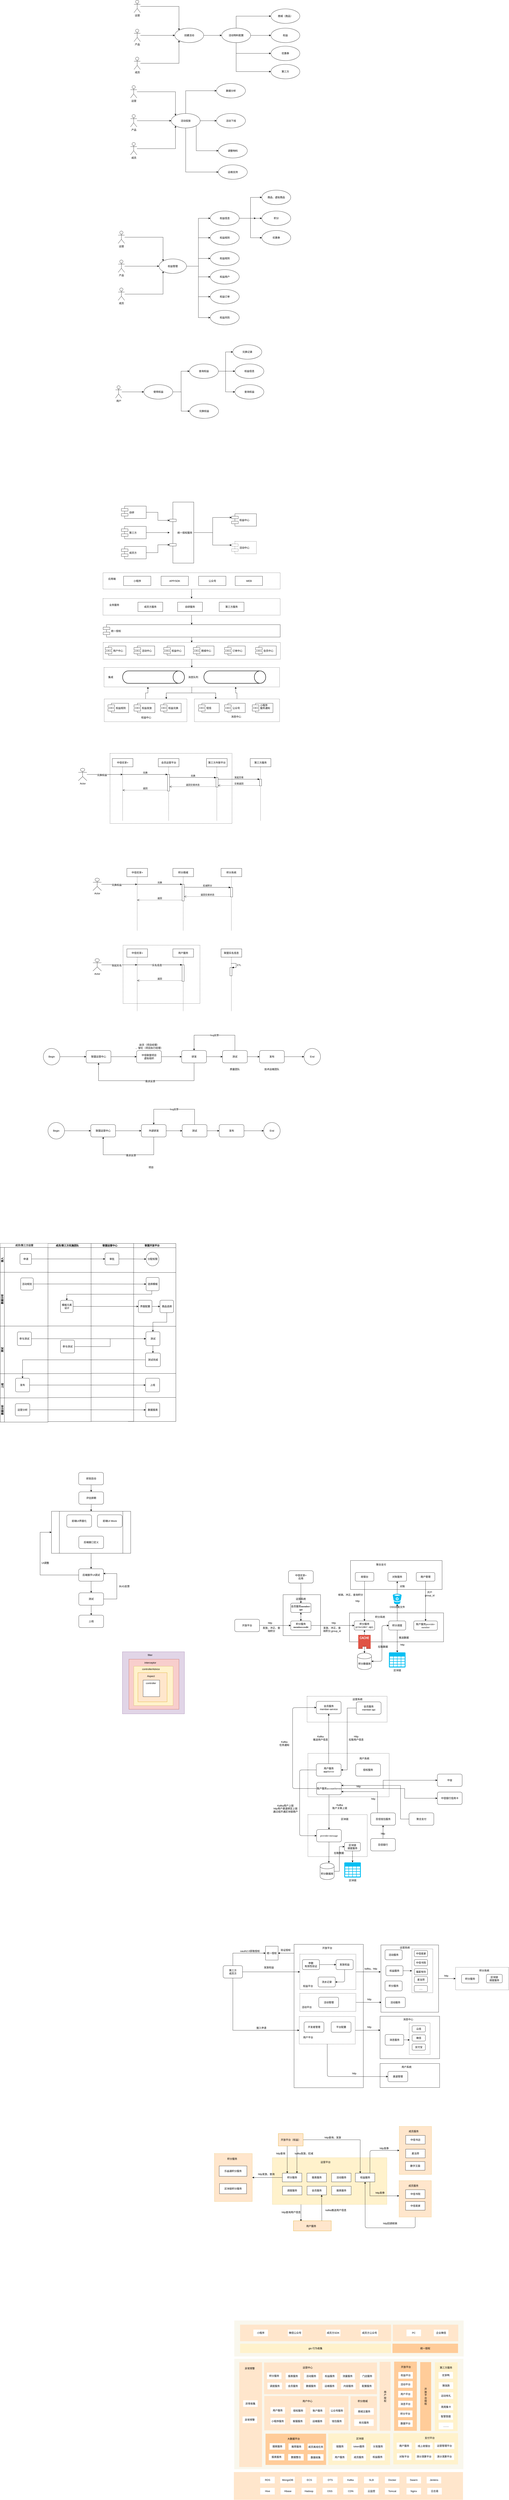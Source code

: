 <mxfile version="11.2.2" type="github" pages="1"><diagram id="_uQLV0iburAJg2bt98Wd" name="Page-1"><mxGraphModel dx="2037" dy="1011" grid="0" gridSize="10" guides="1" tooltips="1" connect="1" arrows="1" fold="1" page="0" pageScale="1" pageWidth="827" pageHeight="1169" math="0" shadow="0"><root><mxCell id="0"/><mxCell id="1" parent="0"/><mxCell id="O7DW-1g9Z2kWMXlCW3o9-35" value="" style="rounded=0;whiteSpace=wrap;html=1;fillColor=#f9f7ed;strokeColor=none;" vertex="1" parent="1"><mxGeometry x="394" y="11448" width="1108" height="534" as="geometry"/></mxCell><mxCell id="O7DW-1g9Z2kWMXlCW3o9-31" value="" style="rounded=0;whiteSpace=wrap;html=1;strokeColor=none;fillColor=#f9f7ed;" vertex="1" parent="1"><mxGeometry x="394" y="11263" width="1109" height="174" as="geometry"/></mxCell><mxCell id="obvxMdjJuVGdyYIsY0CK-93" value="" style="rounded=0;whiteSpace=wrap;html=1;dashed=1;fillColor=#ffe6cc;strokeColor=none;" parent="1" vertex="1"><mxGeometry x="956" y="11629" width="128" height="166" as="geometry"/></mxCell><mxCell id="obvxMdjJuVGdyYIsY0CK-14" value="" style="rounded=0;whiteSpace=wrap;html=1;dashed=1;fillColor=#ffe6cc;strokeColor=#d79b00;" parent="1" vertex="1"><mxGeometry x="298" y="10456" width="183" height="232" as="geometry"/></mxCell><mxCell id="FXXC1rpm0dTbEBb391FM-89" value="" style="rounded=0;whiteSpace=wrap;html=1;" parent="1" vertex="1"><mxGeometry x="1099" y="10021" width="288" height="116" as="geometry"/></mxCell><mxCell id="FXXC1rpm0dTbEBb391FM-2" value="" style="rounded=0;whiteSpace=wrap;html=1;" parent="1" vertex="1"><mxGeometry x="683" y="9445" width="335" height="693" as="geometry"/></mxCell><mxCell id="FXXC1rpm0dTbEBb391FM-52" value="" style="rounded=0;whiteSpace=wrap;html=1;" parent="1" vertex="1"><mxGeometry x="1099" y="9792.5" width="288" height="205" as="geometry"/></mxCell><mxCell id="FXXC1rpm0dTbEBb391FM-59" value="" style="rounded=0;whiteSpace=wrap;html=1;dashed=1;" parent="1" vertex="1"><mxGeometry x="1240" y="9824.5" width="101" height="153" as="geometry"/></mxCell><mxCell id="FXXC1rpm0dTbEBb391FM-40" value="" style="rounded=0;whiteSpace=wrap;html=1;dashed=1;" parent="1" vertex="1"><mxGeometry x="708" y="9794" width="271" height="133" as="geometry"/></mxCell><mxCell id="FXXC1rpm0dTbEBb391FM-38" value="" style="rounded=0;whiteSpace=wrap;html=1;dashed=1;" parent="1" vertex="1"><mxGeometry x="711" y="9492.5" width="271" height="171" as="geometry"/></mxCell><mxCell id="FXXC1rpm0dTbEBb391FM-8" style="edgeStyle=orthogonalEdgeStyle;rounded=0;orthogonalLoop=1;jettySize=auto;html=1;entryX=1;entryY=0.5;entryDx=0;entryDy=0;" parent="1" source="FXXC1rpm0dTbEBb391FM-2" target="FXXC1rpm0dTbEBb391FM-3" edge="1"><mxGeometry relative="1" as="geometry"><Array as="points"><mxPoint x="679" y="9488"/><mxPoint x="679" y="9488"/></Array></mxGeometry></mxCell><mxCell id="jwAQFPFEKa9qwI906fVD-14" style="edgeStyle=orthogonalEdgeStyle;rounded=0;orthogonalLoop=1;jettySize=auto;html=1;" parent="1" source="jwAQFPFEKa9qwI906fVD-12" target="jwAQFPFEKa9qwI906fVD-8" edge="1"><mxGeometry relative="1" as="geometry"/></mxCell><mxCell id="jwAQFPFEKa9qwI906fVD-12" value="" style="shape=process;whiteSpace=wrap;html=1;backgroundOutline=1;" parent="1" vertex="1"><mxGeometry x="-490" y="7352" width="383" height="203" as="geometry"/></mxCell><mxCell id="hBNLrNFviFg41yGia6FT-54" value="联盟开放平台" style="swimlane;html=1;childLayout=stackLayout;resizeParent=1;resizeParentMax=0;horizontal=1;startSize=20;horizontalStack=0;swimlaneFillColor=#ffffff;swimlaneLine=1;strokeWidth=1;" parent="1" vertex="1"><mxGeometry x="-119.5" y="6058" width="231" height="860" as="geometry"/></mxCell><mxCell id="hBNLrNFviFg41yGia6FT-55" value="接入" style="swimlane;html=1;startSize=20;horizontal=0;strokeWidth=1;" parent="hBNLrNFviFg41yGia6FT-54" vertex="1"><mxGeometry y="20" width="231" height="120" as="geometry"/></mxCell><mxCell id="hBNLrNFviFg41yGia6FT-78" value="分配权限" style="strokeWidth=1;html=1;shape=mxgraph.flowchart.start_2;whiteSpace=wrap;rounded=0;shadow=0;glass=0;comic=0;fillColor=none;gradientColor=none;" parent="hBNLrNFviFg41yGia6FT-55" vertex="1"><mxGeometry x="87" y="22" width="62" height="66" as="geometry"/></mxCell><mxCell id="hBNLrNFviFg41yGia6FT-56" value="数据分析" style="swimlane;html=1;startSize=20;horizontal=0;strokeWidth=1;" parent="hBNLrNFviFg41yGia6FT-54" vertex="1"><mxGeometry y="140" width="231" height="260" as="geometry"/></mxCell><mxCell id="hBNLrNFviFg41yGia6FT-96" value="选择模板" style="rounded=1;whiteSpace=wrap;html=1;absoluteArcSize=1;arcSize=14;strokeWidth=1;shadow=0;glass=0;comic=0;fillColor=none;gradientColor=none;" parent="hBNLrNFviFg41yGia6FT-56" vertex="1"><mxGeometry x="87" y="24" width="63" height="64" as="geometry"/></mxCell><mxCell id="hBNLrNFviFg41yGia6FT-155" value="" style="edgeStyle=orthogonalEdgeStyle;rounded=0;orthogonalLoop=1;jettySize=auto;html=1;startArrow=none;startFill=0;strokeWidth=1;" parent="hBNLrNFviFg41yGia6FT-56" source="hBNLrNFviFg41yGia6FT-98" target="hBNLrNFviFg41yGia6FT-154" edge="1"><mxGeometry relative="1" as="geometry"/></mxCell><mxCell id="hBNLrNFviFg41yGia6FT-98" value="界面配置" style="rounded=1;whiteSpace=wrap;html=1;absoluteArcSize=1;arcSize=14;strokeWidth=1;shadow=0;glass=0;comic=0;fillColor=none;gradientColor=none;" parent="hBNLrNFviFg41yGia6FT-56" vertex="1"><mxGeometry x="49.5" y="134" width="66" height="60" as="geometry"/></mxCell><mxCell id="hBNLrNFviFg41yGia6FT-154" value="商品选择" style="rounded=1;whiteSpace=wrap;html=1;absoluteArcSize=1;arcSize=14;strokeWidth=1;shadow=0;glass=0;comic=0;fillColor=none;gradientColor=none;" parent="hBNLrNFviFg41yGia6FT-56" vertex="1"><mxGeometry x="154" y="134" width="66" height="60" as="geometry"/></mxCell><mxCell id="hBNLrNFviFg41yGia6FT-88" value="数据分析" style="swimlane;html=1;startSize=20;horizontal=0;strokeWidth=1;" parent="hBNLrNFviFg41yGia6FT-54" vertex="1"><mxGeometry y="400" width="231" height="228" as="geometry"/></mxCell><mxCell id="hBNLrNFviFg41yGia6FT-147" style="edgeStyle=orthogonalEdgeStyle;rounded=0;orthogonalLoop=1;jettySize=auto;html=1;entryX=0.5;entryY=0;entryDx=0;entryDy=0;startArrow=none;startFill=0;strokeWidth=1;" parent="hBNLrNFviFg41yGia6FT-88" source="hBNLrNFviFg41yGia6FT-100" target="hBNLrNFviFg41yGia6FT-102" edge="1"><mxGeometry relative="1" as="geometry"/></mxCell><mxCell id="hBNLrNFviFg41yGia6FT-100" value="测试" style="rounded=1;whiteSpace=wrap;html=1;absoluteArcSize=1;arcSize=14;strokeWidth=1;shadow=0;glass=0;comic=0;fillColor=none;gradientColor=none;" parent="hBNLrNFviFg41yGia6FT-88" vertex="1"><mxGeometry x="86" y="26.5" width="68" height="67" as="geometry"/></mxCell><mxCell id="hBNLrNFviFg41yGia6FT-102" value="测试完成" style="rounded=1;whiteSpace=wrap;html=1;absoluteArcSize=1;arcSize=14;strokeWidth=1;shadow=0;glass=0;comic=0;fillColor=none;gradientColor=none;" parent="hBNLrNFviFg41yGia6FT-88" vertex="1"><mxGeometry x="84" y="129" width="72" height="66" as="geometry"/></mxCell><mxCell id="hBNLrNFviFg41yGia6FT-106" value="数据分析" style="swimlane;html=1;startSize=20;horizontal=0;strokeWidth=1;" parent="hBNLrNFviFg41yGia6FT-54" vertex="1"><mxGeometry y="628" width="231" height="116" as="geometry"/></mxCell><mxCell id="hBNLrNFviFg41yGia6FT-149" value="上线" style="rounded=1;whiteSpace=wrap;html=1;absoluteArcSize=1;arcSize=14;strokeWidth=1;shadow=0;glass=0;comic=0;fillColor=none;gradientColor=none;" parent="hBNLrNFviFg41yGia6FT-106" vertex="1"><mxGeometry x="84.5" y="23" width="68" height="66" as="geometry"/></mxCell><mxCell id="hBNLrNFviFg41yGia6FT-145" value="数据分析" style="swimlane;html=1;startSize=20;horizontal=0;strokeWidth=1;" parent="hBNLrNFviFg41yGia6FT-54" vertex="1"><mxGeometry y="744" width="231" height="116" as="geometry"/></mxCell><mxCell id="hBNLrNFviFg41yGia6FT-146" value="数据报表" style="rounded=1;whiteSpace=wrap;html=1;absoluteArcSize=1;arcSize=14;strokeWidth=1;shadow=0;glass=0;comic=0;fillColor=none;gradientColor=none;" parent="hBNLrNFviFg41yGia6FT-145" vertex="1"><mxGeometry x="85" y="26.5" width="68" height="67" as="geometry"/></mxCell><mxCell id="hBNLrNFviFg41yGia6FT-156" style="edgeStyle=orthogonalEdgeStyle;rounded=0;orthogonalLoop=1;jettySize=auto;html=1;startArrow=none;startFill=0;strokeWidth=1;" parent="hBNLrNFviFg41yGia6FT-54" source="hBNLrNFviFg41yGia6FT-154" target="hBNLrNFviFg41yGia6FT-100" edge="1"><mxGeometry relative="1" as="geometry"/></mxCell><mxCell id="hBNLrNFviFg41yGia6FT-41" value="联盟运营中心" style="swimlane;html=1;childLayout=stackLayout;resizeParent=1;resizeParentMax=0;horizontal=1;startSize=20;horizontalStack=0;swimlaneFillColor=#ffffff;swimlaneLine=1;strokeWidth=1;" parent="1" vertex="1"><mxGeometry x="-323.5" y="6057.5" width="231" height="860" as="geometry"/></mxCell><mxCell id="hBNLrNFviFg41yGia6FT-42" value="接入" style="swimlane;html=1;startSize=20;horizontal=0;strokeWidth=1;" parent="hBNLrNFviFg41yGia6FT-41" vertex="1"><mxGeometry y="20" width="231" height="120" as="geometry"/></mxCell><mxCell id="hBNLrNFviFg41yGia6FT-74" value="审批" style="rounded=1;whiteSpace=wrap;html=1;absoluteArcSize=1;arcSize=14;strokeWidth=1;shadow=0;glass=0;comic=0;fillColor=none;gradientColor=none;" parent="hBNLrNFviFg41yGia6FT-42" vertex="1"><mxGeometry x="92.5" y="26.5" width="67" height="57" as="geometry"/></mxCell><mxCell id="hBNLrNFviFg41yGia6FT-43" value="数据分析" style="swimlane;html=1;startSize=20;horizontal=0;strokeWidth=1;" parent="hBNLrNFviFg41yGia6FT-41" vertex="1"><mxGeometry y="140" width="231" height="259" as="geometry"/></mxCell><mxCell id="hBNLrNFviFg41yGia6FT-72" value="数据分析" style="swimlane;html=1;startSize=20;horizontal=0;strokeWidth=1;" parent="hBNLrNFviFg41yGia6FT-41" vertex="1"><mxGeometry y="399" width="231" height="229" as="geometry"/></mxCell><mxCell id="hBNLrNFviFg41yGia6FT-105" value="数据分析" style="swimlane;html=1;startSize=20;horizontal=0;strokeWidth=1;" parent="hBNLrNFviFg41yGia6FT-41" vertex="1"><mxGeometry y="628" width="231" height="116" as="geometry"/></mxCell><mxCell id="hBNLrNFviFg41yGia6FT-144" value="数据分析" style="swimlane;html=1;startSize=20;horizontal=0;strokeWidth=1;" parent="hBNLrNFviFg41yGia6FT-41" vertex="1"><mxGeometry y="744" width="231" height="116" as="geometry"/></mxCell><mxCell id="DhdoxUGjmNZwTngK1xhJ-52" value="" style="rounded=0;whiteSpace=wrap;html=1;dashed=1;" parent="1" vertex="1"><mxGeometry x="-144" y="4616" width="372" height="282" as="geometry"/></mxCell><mxCell id="DhdoxUGjmNZwTngK1xhJ-33" value="" style="rounded=0;whiteSpace=wrap;html=1;dashed=1;" parent="1" vertex="1"><mxGeometry x="-207" y="3689" width="590" height="339" as="geometry"/></mxCell><mxCell id="sb0vdsLXdew2JL1Ju3i8-213" style="edgeStyle=orthogonalEdgeStyle;rounded=0;orthogonalLoop=1;jettySize=auto;html=1;entryX=0.5;entryY=0;entryDx=0;entryDy=0;" parent="1" source="sb0vdsLXdew2JL1Ju3i8-210" target="sb0vdsLXdew2JL1Ju3i8-205" edge="1"><mxGeometry relative="1" as="geometry"/></mxCell><mxCell id="sb0vdsLXdew2JL1Ju3i8-210" value="" style="rounded=0;whiteSpace=wrap;html=1;dashed=1;" parent="1" vertex="1"><mxGeometry x="-241" y="2816" width="857" height="79" as="geometry"/></mxCell><mxCell id="sb0vdsLXdew2JL1Ju3i8-208" style="edgeStyle=orthogonalEdgeStyle;rounded=0;orthogonalLoop=1;jettySize=auto;html=1;" parent="1" source="sb0vdsLXdew2JL1Ju3i8-205" target="sb0vdsLXdew2JL1Ju3i8-163" edge="1"><mxGeometry relative="1" as="geometry"/></mxCell><mxCell id="sb0vdsLXdew2JL1Ju3i8-205" value="" style="rounded=0;whiteSpace=wrap;html=1;dashed=1;" parent="1" vertex="1"><mxGeometry x="-241" y="2941" width="857" height="80" as="geometry"/></mxCell><mxCell id="sb0vdsLXdew2JL1Ju3i8-197" style="edgeStyle=orthogonalEdgeStyle;rounded=0;orthogonalLoop=1;jettySize=auto;html=1;" parent="1" source="sb0vdsLXdew2JL1Ju3i8-196" target="sb0vdsLXdew2JL1Ju3i8-186" edge="1"><mxGeometry relative="1" as="geometry"/></mxCell><mxCell id="sb0vdsLXdew2JL1Ju3i8-196" value="" style="rounded=0;whiteSpace=wrap;html=1;dashed=1;" parent="1" vertex="1"><mxGeometry x="-240" y="3153" width="857" height="81" as="geometry"/></mxCell><mxCell id="sb0vdsLXdew2JL1Ju3i8-189" style="edgeStyle=orthogonalEdgeStyle;rounded=0;orthogonalLoop=1;jettySize=auto;html=1;entryX=0.75;entryY=0;entryDx=0;entryDy=0;" parent="1" source="sb0vdsLXdew2JL1Ju3i8-186" target="sb0vdsLXdew2JL1Ju3i8-172" edge="1"><mxGeometry relative="1" as="geometry"/></mxCell><mxCell id="sb0vdsLXdew2JL1Ju3i8-190" style="edgeStyle=orthogonalEdgeStyle;rounded=0;orthogonalLoop=1;jettySize=auto;html=1;entryX=0.25;entryY=0;entryDx=0;entryDy=0;" parent="1" source="sb0vdsLXdew2JL1Ju3i8-186" target="sb0vdsLXdew2JL1Ju3i8-178" edge="1"><mxGeometry relative="1" as="geometry"/></mxCell><mxCell id="sb0vdsLXdew2JL1Ju3i8-186" value="" style="rounded=0;whiteSpace=wrap;html=1;dashed=1;" parent="1" vertex="1"><mxGeometry x="-236" y="3274" width="849" height="94" as="geometry"/></mxCell><mxCell id="sb0vdsLXdew2JL1Ju3i8-191" style="edgeStyle=orthogonalEdgeStyle;rounded=0;orthogonalLoop=1;jettySize=auto;html=1;entryX=0.75;entryY=1;entryDx=0;entryDy=0;" parent="1" source="sb0vdsLXdew2JL1Ju3i8-178" target="sb0vdsLXdew2JL1Ju3i8-186" edge="1"><mxGeometry relative="1" as="geometry"/></mxCell><mxCell id="sb0vdsLXdew2JL1Ju3i8-178" value="" style="rounded=0;whiteSpace=wrap;html=1;dashed=1;" parent="1" vertex="1"><mxGeometry x="201" y="3426" width="412" height="110" as="geometry"/></mxCell><mxCell id="sb0vdsLXdew2JL1Ju3i8-188" style="edgeStyle=orthogonalEdgeStyle;rounded=0;orthogonalLoop=1;jettySize=auto;html=1;entryX=0.25;entryY=1;entryDx=0;entryDy=0;" parent="1" source="sb0vdsLXdew2JL1Ju3i8-172" target="sb0vdsLXdew2JL1Ju3i8-186" edge="1"><mxGeometry relative="1" as="geometry"/></mxCell><mxCell id="sb0vdsLXdew2JL1Ju3i8-172" value="" style="rounded=0;whiteSpace=wrap;html=1;dashed=1;" parent="1" vertex="1"><mxGeometry x="-235" y="3426" width="400" height="110" as="geometry"/></mxCell><mxCell id="sb0vdsLXdew2JL1Ju3i8-90" style="edgeStyle=orthogonalEdgeStyle;rounded=0;orthogonalLoop=1;jettySize=auto;html=1;entryX=0;entryY=0.3;entryDx=0;entryDy=0;" parent="1" source="sb0vdsLXdew2JL1Ju3i8-1" target="sb0vdsLXdew2JL1Ju3i8-2" edge="1"><mxGeometry relative="1" as="geometry"/></mxCell><mxCell id="sb0vdsLXdew2JL1Ju3i8-91" style="edgeStyle=orthogonalEdgeStyle;rounded=0;orthogonalLoop=1;jettySize=auto;html=1;entryX=0;entryY=0.3;entryDx=0;entryDy=0;" parent="1" source="sb0vdsLXdew2JL1Ju3i8-1" target="sb0vdsLXdew2JL1Ju3i8-16" edge="1"><mxGeometry relative="1" as="geometry"/></mxCell><mxCell id="sb0vdsLXdew2JL1Ju3i8-1" value="统一授权服务" style="shape=component;align=left;spacingLeft=36;" parent="1" vertex="1"><mxGeometry x="81" y="2474.5" width="117" height="295" as="geometry"/></mxCell><mxCell id="sb0vdsLXdew2JL1Ju3i8-2" value="权益中心" style="shape=component;align=left;spacingLeft=36;" parent="1" vertex="1"><mxGeometry x="381" y="2531" width="120" height="60" as="geometry"/></mxCell><mxCell id="sb0vdsLXdew2JL1Ju3i8-20" style="edgeStyle=orthogonalEdgeStyle;rounded=0;orthogonalLoop=1;jettySize=auto;html=1;" parent="1" source="sb0vdsLXdew2JL1Ju3i8-4" target="sb0vdsLXdew2JL1Ju3i8-19" edge="1"><mxGeometry relative="1" as="geometry"/></mxCell><mxCell id="sb0vdsLXdew2JL1Ju3i8-4" value="创建活动" style="ellipse;whiteSpace=wrap;html=1;" parent="1" vertex="1"><mxGeometry x="106" y="184" width="140" height="70" as="geometry"/></mxCell><mxCell id="sb0vdsLXdew2JL1Ju3i8-13" style="edgeStyle=orthogonalEdgeStyle;rounded=0;orthogonalLoop=1;jettySize=auto;html=1;entryX=0;entryY=0;entryDx=0;entryDy=0;" parent="1" source="sb0vdsLXdew2JL1Ju3i8-6" target="sb0vdsLXdew2JL1Ju3i8-4" edge="1"><mxGeometry relative="1" as="geometry"/></mxCell><mxCell id="sb0vdsLXdew2JL1Ju3i8-6" value="运营" style="shape=umlActor;verticalLabelPosition=bottom;labelBackgroundColor=#ffffff;verticalAlign=top;html=1;" parent="1" vertex="1"><mxGeometry x="-91" y="49" width="31" height="60" as="geometry"/></mxCell><mxCell id="sb0vdsLXdew2JL1Ju3i8-14" style="edgeStyle=orthogonalEdgeStyle;rounded=0;orthogonalLoop=1;jettySize=auto;html=1;entryX=0;entryY=0.5;entryDx=0;entryDy=0;" parent="1" source="sb0vdsLXdew2JL1Ju3i8-8" target="sb0vdsLXdew2JL1Ju3i8-4" edge="1"><mxGeometry relative="1" as="geometry"/></mxCell><mxCell id="sb0vdsLXdew2JL1Ju3i8-8" value="产品" style="shape=umlActor;verticalLabelPosition=bottom;labelBackgroundColor=#ffffff;verticalAlign=top;html=1;" parent="1" vertex="1"><mxGeometry x="-91" y="189" width="31" height="60" as="geometry"/></mxCell><mxCell id="sb0vdsLXdew2JL1Ju3i8-15" style="edgeStyle=orthogonalEdgeStyle;rounded=0;orthogonalLoop=1;jettySize=auto;html=1;entryX=0;entryY=1;entryDx=0;entryDy=0;" parent="1" source="sb0vdsLXdew2JL1Ju3i8-11" target="sb0vdsLXdew2JL1Ju3i8-4" edge="1"><mxGeometry relative="1" as="geometry"/></mxCell><mxCell id="sb0vdsLXdew2JL1Ju3i8-11" value="成员" style="shape=umlActor;verticalLabelPosition=bottom;labelBackgroundColor=#ffffff;verticalAlign=top;html=1;" parent="1" vertex="1"><mxGeometry x="-91" y="324" width="31" height="60" as="geometry"/></mxCell><mxCell id="sb0vdsLXdew2JL1Ju3i8-16" value="活动中心" style="shape=component;align=left;spacingLeft=36;dashed=1;" parent="1" vertex="1"><mxGeometry x="381" y="2664.5" width="120" height="60" as="geometry"/></mxCell><mxCell id="sb0vdsLXdew2JL1Ju3i8-24" style="edgeStyle=orthogonalEdgeStyle;rounded=0;orthogonalLoop=1;jettySize=auto;html=1;entryX=0;entryY=0.5;entryDx=0;entryDy=0;" parent="1" source="sb0vdsLXdew2JL1Ju3i8-19" target="sb0vdsLXdew2JL1Ju3i8-21" edge="1"><mxGeometry relative="1" as="geometry"><Array as="points"><mxPoint x="403" y="126"/></Array></mxGeometry></mxCell><mxCell id="sb0vdsLXdew2JL1Ju3i8-25" style="edgeStyle=orthogonalEdgeStyle;rounded=0;orthogonalLoop=1;jettySize=auto;html=1;" parent="1" source="sb0vdsLXdew2JL1Ju3i8-19" target="sb0vdsLXdew2JL1Ju3i8-22" edge="1"><mxGeometry relative="1" as="geometry"/></mxCell><mxCell id="sb0vdsLXdew2JL1Ju3i8-26" style="edgeStyle=orthogonalEdgeStyle;rounded=0;orthogonalLoop=1;jettySize=auto;html=1;entryX=0;entryY=0.5;entryDx=0;entryDy=0;" parent="1" source="sb0vdsLXdew2JL1Ju3i8-19" target="sb0vdsLXdew2JL1Ju3i8-23" edge="1"><mxGeometry relative="1" as="geometry"><Array as="points"><mxPoint x="403" y="306"/></Array></mxGeometry></mxCell><mxCell id="sb0vdsLXdew2JL1Ju3i8-29" style="edgeStyle=orthogonalEdgeStyle;rounded=0;orthogonalLoop=1;jettySize=auto;html=1;entryX=0;entryY=0.5;entryDx=0;entryDy=0;" parent="1" source="sb0vdsLXdew2JL1Ju3i8-19" target="sb0vdsLXdew2JL1Ju3i8-28" edge="1"><mxGeometry relative="1" as="geometry"><Array as="points"><mxPoint x="403" y="394"/></Array></mxGeometry></mxCell><mxCell id="sb0vdsLXdew2JL1Ju3i8-19" value="活动物料配置" style="ellipse;whiteSpace=wrap;html=1;" parent="1" vertex="1"><mxGeometry x="333" y="184" width="140" height="70" as="geometry"/></mxCell><mxCell id="sb0vdsLXdew2JL1Ju3i8-21" value="商城（商品）" style="ellipse;whiteSpace=wrap;html=1;" parent="1" vertex="1"><mxGeometry x="571" y="91" width="140" height="70" as="geometry"/></mxCell><mxCell id="sb0vdsLXdew2JL1Ju3i8-22" value="权益" style="ellipse;whiteSpace=wrap;html=1;" parent="1" vertex="1"><mxGeometry x="571" y="184" width="140" height="70" as="geometry"/></mxCell><mxCell id="sb0vdsLXdew2JL1Ju3i8-23" value="优惠券" style="ellipse;whiteSpace=wrap;html=1;" parent="1" vertex="1"><mxGeometry x="571" y="271" width="140" height="70" as="geometry"/></mxCell><mxCell id="sb0vdsLXdew2JL1Ju3i8-28" value="第三方" style="ellipse;whiteSpace=wrap;html=1;" parent="1" vertex="1"><mxGeometry x="571" y="359" width="140" height="70" as="geometry"/></mxCell><mxCell id="sb0vdsLXdew2JL1Ju3i8-79" style="edgeStyle=orthogonalEdgeStyle;rounded=0;orthogonalLoop=1;jettySize=auto;html=1;entryX=0;entryY=0.3;entryDx=0;entryDy=0;" parent="1" source="sb0vdsLXdew2JL1Ju3i8-31" target="sb0vdsLXdew2JL1Ju3i8-1" edge="1"><mxGeometry relative="1" as="geometry"><mxPoint x="47" y="2621.5" as="targetPoint"/></mxGeometry></mxCell><mxCell id="sb0vdsLXdew2JL1Ju3i8-31" value="自研" style="shape=component;align=left;spacingLeft=36;" parent="1" vertex="1"><mxGeometry x="-152" y="2494" width="120" height="60" as="geometry"/></mxCell><mxCell id="sb0vdsLXdew2JL1Ju3i8-80" style="edgeStyle=orthogonalEdgeStyle;rounded=0;orthogonalLoop=1;jettySize=auto;html=1;" parent="1" source="sb0vdsLXdew2JL1Ju3i8-32" target="sb0vdsLXdew2JL1Ju3i8-1" edge="1"><mxGeometry relative="1" as="geometry"><mxPoint x="47" y="2621.5" as="targetPoint"/></mxGeometry></mxCell><mxCell id="sb0vdsLXdew2JL1Ju3i8-32" value="第三方" style="shape=component;align=left;spacingLeft=36;" parent="1" vertex="1"><mxGeometry x="-152" y="2592" width="120" height="60" as="geometry"/></mxCell><mxCell id="sb0vdsLXdew2JL1Ju3i8-36" style="edgeStyle=orthogonalEdgeStyle;rounded=0;orthogonalLoop=1;jettySize=auto;html=1;exitX=0.5;exitY=0;exitDx=0;exitDy=0;entryX=0;entryY=0.5;entryDx=0;entryDy=0;" parent="1" source="sb0vdsLXdew2JL1Ju3i8-37" target="sb0vdsLXdew2JL1Ju3i8-48" edge="1"><mxGeometry relative="1" as="geometry"><Array as="points"><mxPoint x="159" y="486.5"/></Array></mxGeometry></mxCell><mxCell id="sb0vdsLXdew2JL1Ju3i8-54" style="edgeStyle=orthogonalEdgeStyle;rounded=0;orthogonalLoop=1;jettySize=auto;html=1;entryX=0;entryY=0.5;entryDx=0;entryDy=0;" parent="1" source="sb0vdsLXdew2JL1Ju3i8-37" target="sb0vdsLXdew2JL1Ju3i8-53" edge="1"><mxGeometry relative="1" as="geometry"><Array as="points"><mxPoint x="210" y="776.5"/></Array></mxGeometry></mxCell><mxCell id="sb0vdsLXdew2JL1Ju3i8-56" style="edgeStyle=orthogonalEdgeStyle;rounded=0;orthogonalLoop=1;jettySize=auto;html=1;entryX=0;entryY=0.5;entryDx=0;entryDy=0;" parent="1" source="sb0vdsLXdew2JL1Ju3i8-37" target="sb0vdsLXdew2JL1Ju3i8-55" edge="1"><mxGeometry relative="1" as="geometry"/></mxCell><mxCell id="sb0vdsLXdew2JL1Ju3i8-59" style="edgeStyle=orthogonalEdgeStyle;rounded=0;orthogonalLoop=1;jettySize=auto;html=1;entryX=0;entryY=0.5;entryDx=0;entryDy=0;" parent="1" source="sb0vdsLXdew2JL1Ju3i8-37" target="sb0vdsLXdew2JL1Ju3i8-57" edge="1"><mxGeometry relative="1" as="geometry"><Array as="points"><mxPoint x="159" y="879.5"/></Array></mxGeometry></mxCell><mxCell id="sb0vdsLXdew2JL1Ju3i8-37" value="活动投放" style="ellipse;whiteSpace=wrap;html=1;" parent="1" vertex="1"><mxGeometry x="89" y="596.5" width="140" height="70" as="geometry"/></mxCell><mxCell id="sb0vdsLXdew2JL1Ju3i8-38" style="edgeStyle=orthogonalEdgeStyle;rounded=0;orthogonalLoop=1;jettySize=auto;html=1;entryX=0;entryY=0;entryDx=0;entryDy=0;" parent="1" source="sb0vdsLXdew2JL1Ju3i8-39" target="sb0vdsLXdew2JL1Ju3i8-37" edge="1"><mxGeometry relative="1" as="geometry"/></mxCell><mxCell id="sb0vdsLXdew2JL1Ju3i8-39" value="运营" style="shape=umlActor;verticalLabelPosition=bottom;labelBackgroundColor=#ffffff;verticalAlign=top;html=1;" parent="1" vertex="1"><mxGeometry x="-108" y="461.5" width="31" height="60" as="geometry"/></mxCell><mxCell id="sb0vdsLXdew2JL1Ju3i8-40" style="edgeStyle=orthogonalEdgeStyle;rounded=0;orthogonalLoop=1;jettySize=auto;html=1;entryX=0;entryY=0.5;entryDx=0;entryDy=0;" parent="1" source="sb0vdsLXdew2JL1Ju3i8-41" target="sb0vdsLXdew2JL1Ju3i8-37" edge="1"><mxGeometry relative="1" as="geometry"/></mxCell><mxCell id="sb0vdsLXdew2JL1Ju3i8-41" value="产品" style="shape=umlActor;verticalLabelPosition=bottom;labelBackgroundColor=#ffffff;verticalAlign=top;html=1;" parent="1" vertex="1"><mxGeometry x="-108" y="601.5" width="31" height="60" as="geometry"/></mxCell><mxCell id="sb0vdsLXdew2JL1Ju3i8-42" style="edgeStyle=orthogonalEdgeStyle;rounded=0;orthogonalLoop=1;jettySize=auto;html=1;entryX=0;entryY=1;entryDx=0;entryDy=0;" parent="1" source="sb0vdsLXdew2JL1Ju3i8-43" target="sb0vdsLXdew2JL1Ju3i8-37" edge="1"><mxGeometry relative="1" as="geometry"/></mxCell><mxCell id="sb0vdsLXdew2JL1Ju3i8-43" value="成员" style="shape=umlActor;verticalLabelPosition=bottom;labelBackgroundColor=#ffffff;verticalAlign=top;html=1;" parent="1" vertex="1"><mxGeometry x="-108" y="736.5" width="31" height="60" as="geometry"/></mxCell><mxCell id="sb0vdsLXdew2JL1Ju3i8-48" value="数据分析" style="ellipse;whiteSpace=wrap;html=1;" parent="1" vertex="1"><mxGeometry x="308" y="451.5" width="140" height="70" as="geometry"/></mxCell><mxCell id="sb0vdsLXdew2JL1Ju3i8-53" value="调整物料" style="ellipse;whiteSpace=wrap;html=1;" parent="1" vertex="1"><mxGeometry x="317" y="741.5" width="140" height="70" as="geometry"/></mxCell><mxCell id="sb0vdsLXdew2JL1Ju3i8-55" value="活动下线" style="ellipse;whiteSpace=wrap;html=1;" parent="1" vertex="1"><mxGeometry x="308" y="596.5" width="140" height="70" as="geometry"/></mxCell><mxCell id="sb0vdsLXdew2JL1Ju3i8-57" value="运维支持" style="ellipse;whiteSpace=wrap;html=1;" parent="1" vertex="1"><mxGeometry x="317" y="844.5" width="140" height="70" as="geometry"/></mxCell><mxCell id="sb0vdsLXdew2JL1Ju3i8-82" style="edgeStyle=orthogonalEdgeStyle;rounded=0;orthogonalLoop=1;jettySize=auto;html=1;entryX=0;entryY=0.7;entryDx=0;entryDy=0;" parent="1" source="sb0vdsLXdew2JL1Ju3i8-78" target="sb0vdsLXdew2JL1Ju3i8-1" edge="1"><mxGeometry relative="1" as="geometry"><mxPoint x="47" y="2621.5" as="targetPoint"/></mxGeometry></mxCell><mxCell id="sb0vdsLXdew2JL1Ju3i8-78" value="成员方" style="shape=component;align=left;spacingLeft=36;" parent="1" vertex="1"><mxGeometry x="-152" y="2689" width="120" height="60" as="geometry"/></mxCell><mxCell id="sb0vdsLXdew2JL1Ju3i8-112" style="edgeStyle=orthogonalEdgeStyle;rounded=0;orthogonalLoop=1;jettySize=auto;html=1;entryX=0;entryY=0.5;entryDx=0;entryDy=0;" parent="1" source="sb0vdsLXdew2JL1Ju3i8-98" target="sb0vdsLXdew2JL1Ju3i8-109" edge="1"><mxGeometry relative="1" as="geometry"/></mxCell><mxCell id="sb0vdsLXdew2JL1Ju3i8-113" style="edgeStyle=orthogonalEdgeStyle;rounded=0;orthogonalLoop=1;jettySize=auto;html=1;entryX=0;entryY=0.5;entryDx=0;entryDy=0;" parent="1" source="sb0vdsLXdew2JL1Ju3i8-98" target="sb0vdsLXdew2JL1Ju3i8-110" edge="1"><mxGeometry relative="1" as="geometry"/></mxCell><mxCell id="sb0vdsLXdew2JL1Ju3i8-114" style="edgeStyle=orthogonalEdgeStyle;rounded=0;orthogonalLoop=1;jettySize=auto;html=1;" parent="1" source="sb0vdsLXdew2JL1Ju3i8-98" target="sb0vdsLXdew2JL1Ju3i8-111" edge="1"><mxGeometry relative="1" as="geometry"/></mxCell><mxCell id="sb0vdsLXdew2JL1Ju3i8-117" style="edgeStyle=orthogonalEdgeStyle;rounded=0;orthogonalLoop=1;jettySize=auto;html=1;entryX=0;entryY=0.5;entryDx=0;entryDy=0;" parent="1" source="sb0vdsLXdew2JL1Ju3i8-98" target="sb0vdsLXdew2JL1Ju3i8-115" edge="1"><mxGeometry relative="1" as="geometry"/></mxCell><mxCell id="sb0vdsLXdew2JL1Ju3i8-118" style="edgeStyle=orthogonalEdgeStyle;rounded=0;orthogonalLoop=1;jettySize=auto;html=1;entryX=0;entryY=0.5;entryDx=0;entryDy=0;" parent="1" source="sb0vdsLXdew2JL1Ju3i8-98" target="sb0vdsLXdew2JL1Ju3i8-116" edge="1"><mxGeometry relative="1" as="geometry"/></mxCell><mxCell id="sb0vdsLXdew2JL1Ju3i8-120" style="edgeStyle=orthogonalEdgeStyle;rounded=0;orthogonalLoop=1;jettySize=auto;html=1;entryX=0;entryY=0.5;entryDx=0;entryDy=0;" parent="1" source="sb0vdsLXdew2JL1Ju3i8-98" target="sb0vdsLXdew2JL1Ju3i8-119" edge="1"><mxGeometry relative="1" as="geometry"/></mxCell><mxCell id="sb0vdsLXdew2JL1Ju3i8-98" value="权益管理" style="ellipse;whiteSpace=wrap;html=1;" parent="1" vertex="1"><mxGeometry x="30" y="1299.5" width="133" height="70" as="geometry"/></mxCell><mxCell id="sb0vdsLXdew2JL1Ju3i8-99" style="edgeStyle=orthogonalEdgeStyle;rounded=0;orthogonalLoop=1;jettySize=auto;html=1;entryX=0;entryY=0;entryDx=0;entryDy=0;" parent="1" source="sb0vdsLXdew2JL1Ju3i8-100" target="sb0vdsLXdew2JL1Ju3i8-98" edge="1"><mxGeometry relative="1" as="geometry"/></mxCell><mxCell id="sb0vdsLXdew2JL1Ju3i8-100" value="运营" style="shape=umlActor;verticalLabelPosition=bottom;labelBackgroundColor=#ffffff;verticalAlign=top;html=1;" parent="1" vertex="1"><mxGeometry x="-167.5" y="1164.5" width="31" height="60" as="geometry"/></mxCell><mxCell id="sb0vdsLXdew2JL1Ju3i8-101" style="edgeStyle=orthogonalEdgeStyle;rounded=0;orthogonalLoop=1;jettySize=auto;html=1;entryX=0;entryY=0.5;entryDx=0;entryDy=0;" parent="1" source="sb0vdsLXdew2JL1Ju3i8-102" target="sb0vdsLXdew2JL1Ju3i8-98" edge="1"><mxGeometry relative="1" as="geometry"/></mxCell><mxCell id="sb0vdsLXdew2JL1Ju3i8-102" value="产品" style="shape=umlActor;verticalLabelPosition=bottom;labelBackgroundColor=#ffffff;verticalAlign=top;html=1;" parent="1" vertex="1"><mxGeometry x="-167.5" y="1304.5" width="31" height="60" as="geometry"/></mxCell><mxCell id="sb0vdsLXdew2JL1Ju3i8-103" style="edgeStyle=orthogonalEdgeStyle;rounded=0;orthogonalLoop=1;jettySize=auto;html=1;entryX=0;entryY=1;entryDx=0;entryDy=0;" parent="1" source="sb0vdsLXdew2JL1Ju3i8-104" target="sb0vdsLXdew2JL1Ju3i8-98" edge="1"><mxGeometry relative="1" as="geometry"/></mxCell><mxCell id="sb0vdsLXdew2JL1Ju3i8-104" value="成员" style="shape=umlActor;verticalLabelPosition=bottom;labelBackgroundColor=#ffffff;verticalAlign=top;html=1;" parent="1" vertex="1"><mxGeometry x="-167.5" y="1439.5" width="31" height="60" as="geometry"/></mxCell><mxCell id="sb0vdsLXdew2JL1Ju3i8-143" style="edgeStyle=orthogonalEdgeStyle;rounded=0;orthogonalLoop=1;jettySize=auto;html=1;entryX=0;entryY=0.5;entryDx=0;entryDy=0;" parent="1" source="sb0vdsLXdew2JL1Ju3i8-109" target="sb0vdsLXdew2JL1Ju3i8-140" edge="1"><mxGeometry relative="1" as="geometry"/></mxCell><mxCell id="sb0vdsLXdew2JL1Ju3i8-144" style="edgeStyle=orthogonalEdgeStyle;rounded=0;orthogonalLoop=1;jettySize=auto;html=1;entryX=0;entryY=0.5;entryDx=0;entryDy=0;" parent="1" source="sb0vdsLXdew2JL1Ju3i8-109" target="sb0vdsLXdew2JL1Ju3i8-138" edge="1"><mxGeometry relative="1" as="geometry"/></mxCell><mxCell id="sb0vdsLXdew2JL1Ju3i8-145" style="edgeStyle=orthogonalEdgeStyle;rounded=0;orthogonalLoop=1;jettySize=auto;html=1;entryX=0;entryY=0.5;entryDx=0;entryDy=0;" parent="1" source="sb0vdsLXdew2JL1Ju3i8-109" target="sb0vdsLXdew2JL1Ju3i8-142" edge="1"><mxGeometry relative="1" as="geometry"/></mxCell><mxCell id="sb0vdsLXdew2JL1Ju3i8-147" value="" style="edgeStyle=orthogonalEdgeStyle;rounded=0;orthogonalLoop=1;jettySize=auto;html=1;" parent="1" source="sb0vdsLXdew2JL1Ju3i8-109" edge="1"><mxGeometry relative="1" as="geometry"><mxPoint x="498" y="1103" as="targetPoint"/></mxGeometry></mxCell><mxCell id="sb0vdsLXdew2JL1Ju3i8-109" value="权益信息" style="ellipse;whiteSpace=wrap;html=1;" parent="1" vertex="1"><mxGeometry x="278" y="1068" width="140" height="70" as="geometry"/></mxCell><mxCell id="sb0vdsLXdew2JL1Ju3i8-138" value="商品、虚拟商品" style="ellipse;whiteSpace=wrap;html=1;" parent="1" vertex="1"><mxGeometry x="527" y="967" width="140" height="70" as="geometry"/></mxCell><mxCell id="sb0vdsLXdew2JL1Ju3i8-140" value="积分" style="ellipse;whiteSpace=wrap;html=1;" parent="1" vertex="1"><mxGeometry x="527" y="1068" width="140" height="70" as="geometry"/></mxCell><mxCell id="sb0vdsLXdew2JL1Ju3i8-110" value="权益规则" style="ellipse;whiteSpace=wrap;html=1;" parent="1" vertex="1"><mxGeometry x="278" y="1162" width="140" height="70" as="geometry"/></mxCell><mxCell id="sb0vdsLXdew2JL1Ju3i8-111" value="权益规则" style="ellipse;whiteSpace=wrap;html=1;" parent="1" vertex="1"><mxGeometry x="278" y="1262" width="140" height="70" as="geometry"/></mxCell><mxCell id="sb0vdsLXdew2JL1Ju3i8-115" value="权益用户" style="ellipse;whiteSpace=wrap;html=1;" parent="1" vertex="1"><mxGeometry x="278" y="1351" width="140" height="70" as="geometry"/></mxCell><mxCell id="sb0vdsLXdew2JL1Ju3i8-116" value="权益订单" style="ellipse;whiteSpace=wrap;html=1;" parent="1" vertex="1"><mxGeometry x="278" y="1447" width="140" height="70" as="geometry"/></mxCell><mxCell id="sb0vdsLXdew2JL1Ju3i8-119" value="权益风险" style="ellipse;whiteSpace=wrap;html=1;" parent="1" vertex="1"><mxGeometry x="278" y="1548" width="140" height="70" as="geometry"/></mxCell><mxCell id="sb0vdsLXdew2JL1Ju3i8-125" style="edgeStyle=orthogonalEdgeStyle;rounded=0;orthogonalLoop=1;jettySize=auto;html=1;" parent="1" source="sb0vdsLXdew2JL1Ju3i8-121" target="sb0vdsLXdew2JL1Ju3i8-124" edge="1"><mxGeometry relative="1" as="geometry"/></mxCell><mxCell id="sb0vdsLXdew2JL1Ju3i8-121" value="用户" style="shape=umlActor;verticalLabelPosition=bottom;labelBackgroundColor=#ffffff;verticalAlign=top;html=1;" parent="1" vertex="1"><mxGeometry x="-180.5" y="1912" width="30" height="60" as="geometry"/></mxCell><mxCell id="sb0vdsLXdew2JL1Ju3i8-131" value="" style="edgeStyle=orthogonalEdgeStyle;rounded=0;orthogonalLoop=1;jettySize=auto;html=1;entryX=0;entryY=0.5;entryDx=0;entryDy=0;" parent="1" source="sb0vdsLXdew2JL1Ju3i8-123" target="sb0vdsLXdew2JL1Ju3i8-130" edge="1"><mxGeometry relative="1" as="geometry"/></mxCell><mxCell id="sb0vdsLXdew2JL1Ju3i8-133" value="" style="edgeStyle=orthogonalEdgeStyle;rounded=0;orthogonalLoop=1;jettySize=auto;html=1;entryX=0;entryY=0.5;entryDx=0;entryDy=0;" parent="1" target="sb0vdsLXdew2JL1Ju3i8-132" edge="1"><mxGeometry relative="1" as="geometry"><mxPoint x="320" y="1842" as="sourcePoint"/><mxPoint x="387" y="1942" as="targetPoint"/><Array as="points"><mxPoint x="352" y="1842"/><mxPoint x="352" y="1942"/></Array></mxGeometry></mxCell><mxCell id="sb0vdsLXdew2JL1Ju3i8-135" value="" style="edgeStyle=orthogonalEdgeStyle;rounded=0;orthogonalLoop=1;jettySize=auto;html=1;" parent="1" source="sb0vdsLXdew2JL1Ju3i8-123" target="sb0vdsLXdew2JL1Ju3i8-134" edge="1"><mxGeometry relative="1" as="geometry"/></mxCell><mxCell id="sb0vdsLXdew2JL1Ju3i8-123" value="查询权益" style="ellipse;whiteSpace=wrap;html=1;" parent="1" vertex="1"><mxGeometry x="177" y="1807" width="140" height="70" as="geometry"/></mxCell><mxCell id="sb0vdsLXdew2JL1Ju3i8-134" value="权益信息" style="ellipse;whiteSpace=wrap;html=1;" parent="1" vertex="1"><mxGeometry x="397" y="1807" width="140" height="70" as="geometry"/></mxCell><mxCell id="sb0vdsLXdew2JL1Ju3i8-132" value="查询权益" style="ellipse;whiteSpace=wrap;html=1;" parent="1" vertex="1"><mxGeometry x="397" y="1907" width="140" height="70" as="geometry"/></mxCell><mxCell id="sb0vdsLXdew2JL1Ju3i8-130" value="兑换记录" style="ellipse;whiteSpace=wrap;html=1;" parent="1" vertex="1"><mxGeometry x="387" y="1714" width="140" height="70" as="geometry"/></mxCell><mxCell id="sb0vdsLXdew2JL1Ju3i8-128" style="edgeStyle=orthogonalEdgeStyle;rounded=0;orthogonalLoop=1;jettySize=auto;html=1;entryX=0;entryY=0.5;entryDx=0;entryDy=0;" parent="1" source="sb0vdsLXdew2JL1Ju3i8-124" target="sb0vdsLXdew2JL1Ju3i8-123" edge="1"><mxGeometry relative="1" as="geometry"/></mxCell><mxCell id="sb0vdsLXdew2JL1Ju3i8-129" style="edgeStyle=orthogonalEdgeStyle;rounded=0;orthogonalLoop=1;jettySize=auto;html=1;entryX=0;entryY=0.5;entryDx=0;entryDy=0;" parent="1" source="sb0vdsLXdew2JL1Ju3i8-124" target="sb0vdsLXdew2JL1Ju3i8-127" edge="1"><mxGeometry relative="1" as="geometry"/></mxCell><mxCell id="sb0vdsLXdew2JL1Ju3i8-124" value="使用权益" style="ellipse;whiteSpace=wrap;html=1;" parent="1" vertex="1"><mxGeometry x="-43.5" y="1907" width="140" height="70" as="geometry"/></mxCell><mxCell id="sb0vdsLXdew2JL1Ju3i8-127" value="兑换权益" style="ellipse;whiteSpace=wrap;html=1;" parent="1" vertex="1"><mxGeometry x="178" y="2000" width="140" height="70" as="geometry"/></mxCell><mxCell id="sb0vdsLXdew2JL1Ju3i8-142" value="优惠券" style="ellipse;whiteSpace=wrap;html=1;" parent="1" vertex="1"><mxGeometry x="527" y="1162" width="140" height="70" as="geometry"/></mxCell><mxCell id="sb0vdsLXdew2JL1Ju3i8-148" value="权益发放" style="shape=component;align=left;spacingLeft=36;" parent="1" vertex="1"><mxGeometry x="-91" y="3447" width="101" height="45" as="geometry"/></mxCell><mxCell id="sb0vdsLXdew2JL1Ju3i8-149" value="权益规则" style="shape=component;align=left;spacingLeft=36;" parent="1" vertex="1"><mxGeometry x="-217" y="3447" width="100" height="45" as="geometry"/></mxCell><mxCell id="sb0vdsLXdew2JL1Ju3i8-153" value="用户中心" style="shape=component;align=left;spacingLeft=36;" parent="1" vertex="1"><mxGeometry x="-230" y="3170" width="100" height="45" as="geometry"/></mxCell><mxCell id="sb0vdsLXdew2JL1Ju3i8-154" value="活动中心" style="shape=component;align=left;spacingLeft=36;" parent="1" vertex="1"><mxGeometry x="-91" y="3170" width="100" height="45" as="geometry"/></mxCell><mxCell id="sb0vdsLXdew2JL1Ju3i8-207" style="edgeStyle=orthogonalEdgeStyle;rounded=0;orthogonalLoop=1;jettySize=auto;html=1;entryX=0.5;entryY=0;entryDx=0;entryDy=0;" parent="1" source="sb0vdsLXdew2JL1Ju3i8-163" target="sb0vdsLXdew2JL1Ju3i8-196" edge="1"><mxGeometry relative="1" as="geometry"/></mxCell><mxCell id="sb0vdsLXdew2JL1Ju3i8-163" value="统一授权" style="shape=component;align=left;spacingLeft=36;" parent="1" vertex="1"><mxGeometry x="-240" y="3067" width="856" height="60" as="geometry"/></mxCell><mxCell id="sb0vdsLXdew2JL1Ju3i8-167" value="小程序" style="rounded=0;whiteSpace=wrap;html=1;" parent="1" vertex="1"><mxGeometry x="-141.5" y="2833" width="132" height="45" as="geometry"/></mxCell><mxCell id="sb0vdsLXdew2JL1Ju3i8-168" value="短信" style="shape=component;align=left;spacingLeft=36;" parent="1" vertex="1"><mxGeometry x="221" y="3447" width="100" height="45" as="geometry"/></mxCell><mxCell id="sb0vdsLXdew2JL1Ju3i8-173" value="权益中心" style="text;html=1;strokeColor=none;fillColor=none;align=center;verticalAlign=middle;whiteSpace=wrap;rounded=0;dashed=1;" parent="1" vertex="1"><mxGeometry x="-59" y="3505.5" width="54" height="20" as="geometry"/></mxCell><mxCell id="sb0vdsLXdew2JL1Ju3i8-174" value="权益兑换" style="shape=component;align=left;spacingLeft=36;" parent="1" vertex="1"><mxGeometry x="37" y="3447" width="100" height="45" as="geometry"/></mxCell><mxCell id="sb0vdsLXdew2JL1Ju3i8-179" value="公众号" style="shape=component;align=left;spacingLeft=36;" parent="1" vertex="1"><mxGeometry x="347" y="3447" width="100" height="45" as="geometry"/></mxCell><mxCell id="sb0vdsLXdew2JL1Ju3i8-180" value="小程序&#10;服务通知&#10;" style="shape=component;align=left;spacingLeft=36;" parent="1" vertex="1"><mxGeometry x="481" y="3447" width="100" height="45" as="geometry"/></mxCell><mxCell id="sb0vdsLXdew2JL1Ju3i8-181" value="消息中心" style="text;html=1;strokeColor=none;fillColor=none;align=center;verticalAlign=middle;whiteSpace=wrap;rounded=0;dashed=1;" parent="1" vertex="1"><mxGeometry x="376" y="3501.5" width="54" height="20" as="geometry"/></mxCell><mxCell id="sb0vdsLXdew2JL1Ju3i8-182" value="权益中心" style="shape=component;align=left;spacingLeft=36;" parent="1" vertex="1"><mxGeometry x="53" y="3170" width="100" height="45" as="geometry"/></mxCell><mxCell id="sb0vdsLXdew2JL1Ju3i8-184" value="" style="strokeWidth=2;html=1;shape=mxgraph.flowchart.direct_data;whiteSpace=wrap;" parent="1" vertex="1"><mxGeometry x="247" y="3290.5" width="299" height="60" as="geometry"/></mxCell><mxCell id="sb0vdsLXdew2JL1Ju3i8-185" value="" style="strokeWidth=2;html=1;shape=mxgraph.flowchart.direct_data;whiteSpace=wrap;" parent="1" vertex="1"><mxGeometry x="-146" y="3290.5" width="299" height="60" as="geometry"/></mxCell><mxCell id="sb0vdsLXdew2JL1Ju3i8-187" value="消息队列" style="text;html=1;strokeColor=none;fillColor=none;align=center;verticalAlign=middle;whiteSpace=wrap;rounded=0;" parent="1" vertex="1"><mxGeometry x="168.5" y="3310.5" width="53" height="20" as="geometry"/></mxCell><mxCell id="sb0vdsLXdew2JL1Ju3i8-193" value="商城中心" style="shape=component;align=left;spacingLeft=36;" parent="1" vertex="1"><mxGeometry x="196" y="3170" width="100" height="45" as="geometry"/></mxCell><mxCell id="sb0vdsLXdew2JL1Ju3i8-194" value="订单中心" style="shape=component;align=left;spacingLeft=36;" parent="1" vertex="1"><mxGeometry x="347" y="3170" width="100" height="45" as="geometry"/></mxCell><mxCell id="sb0vdsLXdew2JL1Ju3i8-195" value="会员中心" style="shape=component;align=left;spacingLeft=36;" parent="1" vertex="1"><mxGeometry x="497" y="3170" width="100" height="45" as="geometry"/></mxCell><mxCell id="sb0vdsLXdew2JL1Ju3i8-199" value="成员方服务" style="rounded=0;whiteSpace=wrap;html=1;" parent="1" vertex="1"><mxGeometry x="-72" y="2958.5" width="120" height="45" as="geometry"/></mxCell><mxCell id="sb0vdsLXdew2JL1Ju3i8-200" value="自研服务" style="rounded=0;whiteSpace=wrap;html=1;" parent="1" vertex="1"><mxGeometry x="120" y="2958.5" width="120" height="45" as="geometry"/></mxCell><mxCell id="sb0vdsLXdew2JL1Ju3i8-201" value="第三方服务" style="rounded=0;whiteSpace=wrap;html=1;" parent="1" vertex="1"><mxGeometry x="321" y="2958.5" width="120" height="45" as="geometry"/></mxCell><mxCell id="sb0vdsLXdew2JL1Ju3i8-202" value="APP/SDK" style="rounded=0;whiteSpace=wrap;html=1;" parent="1" vertex="1"><mxGeometry x="40" y="2833" width="132" height="45" as="geometry"/></mxCell><mxCell id="sb0vdsLXdew2JL1Ju3i8-203" value="公众号" style="rounded=0;whiteSpace=wrap;html=1;" parent="1" vertex="1"><mxGeometry x="221.5" y="2833" width="132" height="45" as="geometry"/></mxCell><mxCell id="sb0vdsLXdew2JL1Ju3i8-204" value="WEB" style="rounded=0;whiteSpace=wrap;html=1;" parent="1" vertex="1"><mxGeometry x="398.5" y="2833" width="132" height="45" as="geometry"/></mxCell><mxCell id="sb0vdsLXdew2JL1Ju3i8-206" value="业务服务" style="text;html=1;strokeColor=none;fillColor=none;align=center;verticalAlign=middle;whiteSpace=wrap;rounded=0;" parent="1" vertex="1"><mxGeometry x="-217" y="2962" width="61" height="20" as="geometry"/></mxCell><mxCell id="sb0vdsLXdew2JL1Ju3i8-209" value="集成" style="text;html=1;strokeColor=none;fillColor=none;align=center;verticalAlign=middle;whiteSpace=wrap;rounded=0;" parent="1" vertex="1"><mxGeometry x="-230" y="3310.5" width="53" height="20" as="geometry"/></mxCell><mxCell id="sb0vdsLXdew2JL1Ju3i8-211" value="应用端" style="text;html=1;strokeColor=none;fillColor=none;align=center;verticalAlign=middle;whiteSpace=wrap;rounded=0;" parent="1" vertex="1"><mxGeometry x="-228.5" y="2835.5" width="61" height="20" as="geometry"/></mxCell><mxCell id="DhdoxUGjmNZwTngK1xhJ-1" value="会员运营平台" style="shape=umlLifeline;perimeter=lifelinePerimeter;whiteSpace=wrap;html=1;container=1;collapsible=0;recursiveResize=0;outlineConnect=0;" parent="1" vertex="1"><mxGeometry x="26.5" y="3714" width="100" height="300" as="geometry"/></mxCell><mxCell id="DhdoxUGjmNZwTngK1xhJ-11" value="" style="html=1;points=[];perimeter=orthogonalPerimeter;" parent="DhdoxUGjmNZwTngK1xhJ-1" vertex="1"><mxGeometry x="44.5" y="77" width="10" height="80" as="geometry"/></mxCell><mxCell id="DhdoxUGjmNZwTngK1xhJ-2" value="第三方外联平台" style="shape=umlLifeline;perimeter=lifelinePerimeter;whiteSpace=wrap;html=1;container=1;collapsible=0;recursiveResize=0;outlineConnect=0;" parent="1" vertex="1"><mxGeometry x="259.5" y="3714" width="100" height="300" as="geometry"/></mxCell><mxCell id="DhdoxUGjmNZwTngK1xhJ-7" value="" style="html=1;points=[];perimeter=orthogonalPerimeter;" parent="DhdoxUGjmNZwTngK1xhJ-2" vertex="1"><mxGeometry x="46" y="92" width="10" height="46" as="geometry"/></mxCell><mxCell id="DhdoxUGjmNZwTngK1xhJ-3" value="第三方服务" style="shape=umlLifeline;perimeter=lifelinePerimeter;whiteSpace=wrap;html=1;container=1;collapsible=0;recursiveResize=0;outlineConnect=0;" parent="1" vertex="1"><mxGeometry x="471" y="3714" width="100" height="300" as="geometry"/></mxCell><mxCell id="DhdoxUGjmNZwTngK1xhJ-14" value="" style="html=1;points=[];perimeter=orthogonalPerimeter;" parent="DhdoxUGjmNZwTngK1xhJ-3" vertex="1"><mxGeometry x="45" y="100" width="10" height="32" as="geometry"/></mxCell><mxCell id="DhdoxUGjmNZwTngK1xhJ-15" value="发起交易" style="html=1;verticalAlign=bottom;endArrow=block;entryX=0;entryY=0;" parent="DhdoxUGjmNZwTngK1xhJ-3" target="DhdoxUGjmNZwTngK1xhJ-14" edge="1"><mxGeometry relative="1" as="geometry"><mxPoint x="-155" y="100" as="sourcePoint"/></mxGeometry></mxCell><mxCell id="DhdoxUGjmNZwTngK1xhJ-6" style="edgeStyle=orthogonalEdgeStyle;rounded=0;orthogonalLoop=1;jettySize=auto;html=1;" parent="1" source="DhdoxUGjmNZwTngK1xhJ-4" target="DhdoxUGjmNZwTngK1xhJ-5" edge="1"><mxGeometry relative="1" as="geometry"><Array as="points"><mxPoint x="-202" y="3791"/><mxPoint x="-202" y="3791"/></Array></mxGeometry></mxCell><mxCell id="DhdoxUGjmNZwTngK1xhJ-10" value="兑换权益" style="text;html=1;resizable=0;points=[];align=center;verticalAlign=middle;labelBackgroundColor=#ffffff;" parent="DhdoxUGjmNZwTngK1xhJ-6" vertex="1" connectable="0"><mxGeometry x="0.356" y="-44" relative="1" as="geometry"><mxPoint x="-44" y="-41" as="offset"/></mxGeometry></mxCell><mxCell id="DhdoxUGjmNZwTngK1xhJ-4" value="Actor" style="shape=umlActor;verticalLabelPosition=bottom;labelBackgroundColor=#ffffff;verticalAlign=top;html=1;" parent="1" vertex="1"><mxGeometry x="-360" y="3761" width="41" height="60" as="geometry"/></mxCell><mxCell id="DhdoxUGjmNZwTngK1xhJ-5" value="中信优享+" style="shape=umlLifeline;perimeter=lifelinePerimeter;whiteSpace=wrap;html=1;container=1;collapsible=0;recursiveResize=0;outlineConnect=0;" parent="1" vertex="1"><mxGeometry x="-196" y="3714" width="100" height="300" as="geometry"/></mxCell><mxCell id="DhdoxUGjmNZwTngK1xhJ-12" value="兑换" style="html=1;verticalAlign=bottom;endArrow=block;entryX=0;entryY=0;" parent="1" source="DhdoxUGjmNZwTngK1xhJ-5" target="DhdoxUGjmNZwTngK1xhJ-11" edge="1"><mxGeometry relative="1" as="geometry"><mxPoint x="1" y="3791" as="sourcePoint"/></mxGeometry></mxCell><mxCell id="DhdoxUGjmNZwTngK1xhJ-13" value="返回" style="html=1;verticalAlign=bottom;endArrow=open;dashed=1;endSize=8;exitX=0;exitY=0.95;" parent="1" source="DhdoxUGjmNZwTngK1xhJ-11" target="DhdoxUGjmNZwTngK1xhJ-5" edge="1"><mxGeometry relative="1" as="geometry"><mxPoint x="1" y="3867" as="targetPoint"/></mxGeometry></mxCell><mxCell id="DhdoxUGjmNZwTngK1xhJ-9" value="返回交易状态" style="html=1;verticalAlign=bottom;endArrow=open;dashed=1;endSize=8;exitX=0;exitY=0.95;entryX=1;entryY=0.738;entryDx=0;entryDy=0;entryPerimeter=0;" parent="1" source="DhdoxUGjmNZwTngK1xhJ-7" target="DhdoxUGjmNZwTngK1xhJ-11" edge="1"><mxGeometry relative="1" as="geometry"><mxPoint x="242" y="3850" as="targetPoint"/></mxGeometry></mxCell><mxCell id="DhdoxUGjmNZwTngK1xhJ-8" value="兑换" style="html=1;verticalAlign=bottom;endArrow=block;entryX=0;entryY=0;exitX=1.1;exitY=0.175;exitDx=0;exitDy=0;exitPerimeter=0;" parent="1" source="DhdoxUGjmNZwTngK1xhJ-11" target="DhdoxUGjmNZwTngK1xhJ-7" edge="1"><mxGeometry relative="1" as="geometry"><mxPoint x="235" y="3806" as="sourcePoint"/></mxGeometry></mxCell><mxCell id="DhdoxUGjmNZwTngK1xhJ-16" value="交易返回" style="html=1;verticalAlign=bottom;endArrow=open;dashed=1;endSize=8;exitX=0;exitY=0.95;" parent="1" source="DhdoxUGjmNZwTngK1xhJ-14" target="DhdoxUGjmNZwTngK1xhJ-7" edge="1"><mxGeometry relative="1" as="geometry"><mxPoint x="446" y="3844" as="targetPoint"/></mxGeometry></mxCell><mxCell id="DhdoxUGjmNZwTngK1xhJ-17" value="积分商城" style="shape=umlLifeline;perimeter=lifelinePerimeter;whiteSpace=wrap;html=1;container=1;collapsible=0;recursiveResize=0;outlineConnect=0;" parent="1" vertex="1"><mxGeometry x="97" y="4245" width="100" height="300" as="geometry"/></mxCell><mxCell id="DhdoxUGjmNZwTngK1xhJ-18" value="" style="html=1;points=[];perimeter=orthogonalPerimeter;" parent="DhdoxUGjmNZwTngK1xhJ-17" vertex="1"><mxGeometry x="44.5" y="77" width="10" height="80" as="geometry"/></mxCell><mxCell id="DhdoxUGjmNZwTngK1xhJ-19" value="积分系统" style="shape=umlLifeline;perimeter=lifelinePerimeter;whiteSpace=wrap;html=1;container=1;collapsible=0;recursiveResize=0;outlineConnect=0;" parent="1" vertex="1"><mxGeometry x="330" y="4245" width="100" height="300" as="geometry"/></mxCell><mxCell id="DhdoxUGjmNZwTngK1xhJ-20" value="" style="html=1;points=[];perimeter=orthogonalPerimeter;" parent="DhdoxUGjmNZwTngK1xhJ-19" vertex="1"><mxGeometry x="46" y="92" width="10" height="46" as="geometry"/></mxCell><mxCell id="DhdoxUGjmNZwTngK1xhJ-24" style="edgeStyle=orthogonalEdgeStyle;rounded=0;orthogonalLoop=1;jettySize=auto;html=1;" parent="1" source="DhdoxUGjmNZwTngK1xhJ-26" target="DhdoxUGjmNZwTngK1xhJ-27" edge="1"><mxGeometry relative="1" as="geometry"><Array as="points"><mxPoint x="-131.5" y="4322"/><mxPoint x="-131.5" y="4322"/></Array></mxGeometry></mxCell><mxCell id="DhdoxUGjmNZwTngK1xhJ-25" value="兑换权益" style="text;html=1;resizable=0;points=[];align=center;verticalAlign=middle;labelBackgroundColor=#ffffff;" parent="DhdoxUGjmNZwTngK1xhJ-24" vertex="1" connectable="0"><mxGeometry x="0.356" y="-44" relative="1" as="geometry"><mxPoint x="-44" y="-41" as="offset"/></mxGeometry></mxCell><mxCell id="DhdoxUGjmNZwTngK1xhJ-26" value="Actor" style="shape=umlActor;verticalLabelPosition=bottom;labelBackgroundColor=#ffffff;verticalAlign=top;html=1;" parent="1" vertex="1"><mxGeometry x="-289.5" y="4292" width="41" height="60" as="geometry"/></mxCell><mxCell id="DhdoxUGjmNZwTngK1xhJ-27" value="中信优享+" style="shape=umlLifeline;perimeter=lifelinePerimeter;whiteSpace=wrap;html=1;container=1;collapsible=0;recursiveResize=0;outlineConnect=0;" parent="1" vertex="1"><mxGeometry x="-125.5" y="4245" width="100" height="300" as="geometry"/></mxCell><mxCell id="DhdoxUGjmNZwTngK1xhJ-28" value="兑换" style="html=1;verticalAlign=bottom;endArrow=block;entryX=0;entryY=0;" parent="1" source="DhdoxUGjmNZwTngK1xhJ-27" target="DhdoxUGjmNZwTngK1xhJ-18" edge="1"><mxGeometry relative="1" as="geometry"><mxPoint x="71.5" y="4322" as="sourcePoint"/></mxGeometry></mxCell><mxCell id="DhdoxUGjmNZwTngK1xhJ-29" value="返回" style="html=1;verticalAlign=bottom;endArrow=open;dashed=1;endSize=8;exitX=0;exitY=0.95;" parent="1" source="DhdoxUGjmNZwTngK1xhJ-18" target="DhdoxUGjmNZwTngK1xhJ-27" edge="1"><mxGeometry relative="1" as="geometry"><mxPoint x="71.5" y="4398" as="targetPoint"/></mxGeometry></mxCell><mxCell id="DhdoxUGjmNZwTngK1xhJ-30" value="返回交易状态" style="html=1;verticalAlign=bottom;endArrow=open;dashed=1;endSize=8;exitX=0;exitY=0.95;entryX=1;entryY=0.738;entryDx=0;entryDy=0;entryPerimeter=0;" parent="1" source="DhdoxUGjmNZwTngK1xhJ-20" target="DhdoxUGjmNZwTngK1xhJ-18" edge="1"><mxGeometry relative="1" as="geometry"><mxPoint x="312.5" y="4381" as="targetPoint"/></mxGeometry></mxCell><mxCell id="DhdoxUGjmNZwTngK1xhJ-31" value="扣减积分" style="html=1;verticalAlign=bottom;endArrow=block;entryX=0;entryY=0;exitX=1.1;exitY=0.175;exitDx=0;exitDy=0;exitPerimeter=0;" parent="1" source="DhdoxUGjmNZwTngK1xhJ-18" target="DhdoxUGjmNZwTngK1xhJ-20" edge="1"><mxGeometry relative="1" as="geometry"><mxPoint x="305.5" y="4337" as="sourcePoint"/></mxGeometry></mxCell><mxCell id="DhdoxUGjmNZwTngK1xhJ-34" value="用户服务" style="shape=umlLifeline;perimeter=lifelinePerimeter;whiteSpace=wrap;html=1;container=1;collapsible=0;recursiveResize=0;outlineConnect=0;" parent="1" vertex="1"><mxGeometry x="97" y="4634" width="100" height="300" as="geometry"/></mxCell><mxCell id="DhdoxUGjmNZwTngK1xhJ-35" value="" style="html=1;points=[];perimeter=orthogonalPerimeter;" parent="DhdoxUGjmNZwTngK1xhJ-34" vertex="1"><mxGeometry x="44.5" y="77" width="10" height="80" as="geometry"/></mxCell><mxCell id="DhdoxUGjmNZwTngK1xhJ-38" style="edgeStyle=orthogonalEdgeStyle;rounded=0;orthogonalLoop=1;jettySize=auto;html=1;" parent="1" source="DhdoxUGjmNZwTngK1xhJ-40" target="DhdoxUGjmNZwTngK1xhJ-41" edge="1"><mxGeometry relative="1" as="geometry"><Array as="points"><mxPoint x="-131.5" y="4711"/><mxPoint x="-131.5" y="4711"/></Array></mxGeometry></mxCell><mxCell id="DhdoxUGjmNZwTngK1xhJ-39" value="发起实名" style="text;html=1;resizable=0;points=[];align=center;verticalAlign=middle;labelBackgroundColor=#ffffff;" parent="DhdoxUGjmNZwTngK1xhJ-38" vertex="1" connectable="0"><mxGeometry x="0.356" y="-44" relative="1" as="geometry"><mxPoint x="-44" y="-41" as="offset"/></mxGeometry></mxCell><mxCell id="DhdoxUGjmNZwTngK1xhJ-40" value="Actor" style="shape=umlActor;verticalLabelPosition=bottom;labelBackgroundColor=#ffffff;verticalAlign=top;html=1;" parent="1" vertex="1"><mxGeometry x="-289.5" y="4681" width="41" height="60" as="geometry"/></mxCell><mxCell id="DhdoxUGjmNZwTngK1xhJ-41" value="中信优享+" style="shape=umlLifeline;perimeter=lifelinePerimeter;whiteSpace=wrap;html=1;container=1;collapsible=0;recursiveResize=0;outlineConnect=0;" parent="1" vertex="1"><mxGeometry x="-125.5" y="4634" width="100" height="300" as="geometry"/></mxCell><mxCell id="DhdoxUGjmNZwTngK1xhJ-42" value="" style="html=1;verticalAlign=bottom;endArrow=block;entryX=0;entryY=0;" parent="1" source="DhdoxUGjmNZwTngK1xhJ-41" target="DhdoxUGjmNZwTngK1xhJ-35" edge="1"><mxGeometry relative="1" as="geometry"><mxPoint x="71.5" y="4711" as="sourcePoint"/></mxGeometry></mxCell><mxCell id="DhdoxUGjmNZwTngK1xhJ-46" value="实名信息" style="text;html=1;resizable=0;points=[];align=center;verticalAlign=middle;labelBackgroundColor=#ffffff;" parent="DhdoxUGjmNZwTngK1xhJ-42" vertex="1" connectable="0"><mxGeometry x="-0.119" y="-2" relative="1" as="geometry"><mxPoint as="offset"/></mxGeometry></mxCell><mxCell id="DhdoxUGjmNZwTngK1xhJ-43" value="返回" style="html=1;verticalAlign=bottom;endArrow=open;dashed=1;endSize=8;exitX=0;exitY=0.95;" parent="1" source="DhdoxUGjmNZwTngK1xhJ-35" target="DhdoxUGjmNZwTngK1xhJ-41" edge="1"><mxGeometry relative="1" as="geometry"><mxPoint x="71.5" y="4787" as="targetPoint"/></mxGeometry></mxCell><mxCell id="DhdoxUGjmNZwTngK1xhJ-47" value="联盟实名信息" style="shape=umlLifeline;perimeter=lifelinePerimeter;whiteSpace=wrap;html=1;container=1;collapsible=0;recursiveResize=0;outlineConnect=0;" parent="1" vertex="1"><mxGeometry x="330" y="4634" width="100" height="300" as="geometry"/></mxCell><mxCell id="DhdoxUGjmNZwTngK1xhJ-50" value="" style="html=1;points=[];perimeter=orthogonalPerimeter;" parent="DhdoxUGjmNZwTngK1xhJ-47" vertex="1"><mxGeometry x="43" y="90" width="10" height="40" as="geometry"/></mxCell><mxCell id="DhdoxUGjmNZwTngK1xhJ-51" value="ETL" style="edgeStyle=orthogonalEdgeStyle;html=1;align=left;spacingLeft=2;endArrow=block;rounded=0;entryX=1;entryY=0;" parent="DhdoxUGjmNZwTngK1xhJ-47" target="DhdoxUGjmNZwTngK1xhJ-50" edge="1"><mxGeometry relative="1" as="geometry"><mxPoint x="48" y="70" as="sourcePoint"/><Array as="points"><mxPoint x="73" y="70"/></Array></mxGeometry></mxCell><mxCell id="DhdoxUGjmNZwTngK1xhJ-55" style="edgeStyle=orthogonalEdgeStyle;rounded=0;orthogonalLoop=1;jettySize=auto;html=1;entryX=0;entryY=0.5;entryDx=0;entryDy=0;" parent="1" source="DhdoxUGjmNZwTngK1xhJ-53" target="DhdoxUGjmNZwTngK1xhJ-54" edge="1"><mxGeometry relative="1" as="geometry"/></mxCell><mxCell id="DhdoxUGjmNZwTngK1xhJ-53" value="Begin" style="ellipse;whiteSpace=wrap;html=1;aspect=fixed;" parent="1" vertex="1"><mxGeometry x="-529.5" y="5115" width="80" height="80" as="geometry"/></mxCell><mxCell id="DhdoxUGjmNZwTngK1xhJ-57" style="edgeStyle=orthogonalEdgeStyle;rounded=0;orthogonalLoop=1;jettySize=auto;html=1;" parent="1" source="DhdoxUGjmNZwTngK1xhJ-54" target="DhdoxUGjmNZwTngK1xhJ-56" edge="1"><mxGeometry relative="1" as="geometry"/></mxCell><mxCell id="DhdoxUGjmNZwTngK1xhJ-54" value="联盟运营中心" style="rounded=1;whiteSpace=wrap;html=1;" parent="1" vertex="1"><mxGeometry x="-322.5" y="5125" width="120" height="60" as="geometry"/></mxCell><mxCell id="DhdoxUGjmNZwTngK1xhJ-63" style="edgeStyle=orthogonalEdgeStyle;rounded=0;orthogonalLoop=1;jettySize=auto;html=1;" parent="1" source="DhdoxUGjmNZwTngK1xhJ-56" target="DhdoxUGjmNZwTngK1xhJ-59" edge="1"><mxGeometry relative="1" as="geometry"/></mxCell><mxCell id="DhdoxUGjmNZwTngK1xhJ-56" value="中信联盟项目&lt;br&gt;虚拟组织&lt;br&gt;" style="rounded=1;whiteSpace=wrap;html=1;" parent="1" vertex="1"><mxGeometry x="-78.5" y="5125" width="120" height="60" as="geometry"/></mxCell><mxCell id="DhdoxUGjmNZwTngK1xhJ-64" style="edgeStyle=orthogonalEdgeStyle;rounded=0;orthogonalLoop=1;jettySize=auto;html=1;" parent="1" source="DhdoxUGjmNZwTngK1xhJ-59" target="DhdoxUGjmNZwTngK1xhJ-61" edge="1"><mxGeometry relative="1" as="geometry"/></mxCell><mxCell id="DhdoxUGjmNZwTngK1xhJ-66" style="edgeStyle=orthogonalEdgeStyle;rounded=0;orthogonalLoop=1;jettySize=auto;html=1;entryX=0.5;entryY=1;entryDx=0;entryDy=0;" parent="1" source="DhdoxUGjmNZwTngK1xhJ-59" target="DhdoxUGjmNZwTngK1xhJ-54" edge="1"><mxGeometry relative="1" as="geometry"><Array as="points"><mxPoint x="200" y="5271"/><mxPoint x="-262" y="5271"/></Array></mxGeometry></mxCell><mxCell id="DhdoxUGjmNZwTngK1xhJ-67" value="需求反馈" style="text;html=1;resizable=0;points=[];align=center;verticalAlign=middle;labelBackgroundColor=#ffffff;" parent="DhdoxUGjmNZwTngK1xhJ-66" vertex="1" connectable="0"><mxGeometry x="-0.057" y="3" relative="1" as="geometry"><mxPoint as="offset"/></mxGeometry></mxCell><mxCell id="DhdoxUGjmNZwTngK1xhJ-59" value="研发" style="rounded=1;whiteSpace=wrap;html=1;" parent="1" vertex="1"><mxGeometry x="139.5" y="5125" width="120" height="60" as="geometry"/></mxCell><mxCell id="DhdoxUGjmNZwTngK1xhJ-65" style="edgeStyle=orthogonalEdgeStyle;rounded=0;orthogonalLoop=1;jettySize=auto;html=1;" parent="1" source="DhdoxUGjmNZwTngK1xhJ-61" target="DhdoxUGjmNZwTngK1xhJ-62" edge="1"><mxGeometry relative="1" as="geometry"/></mxCell><mxCell id="DhdoxUGjmNZwTngK1xhJ-68" value="bug反馈" style="edgeStyle=orthogonalEdgeStyle;rounded=0;orthogonalLoop=1;jettySize=auto;html=1;entryX=0.5;entryY=0;entryDx=0;entryDy=0;" parent="1" source="DhdoxUGjmNZwTngK1xhJ-61" target="DhdoxUGjmNZwTngK1xhJ-59" edge="1"><mxGeometry relative="1" as="geometry"><Array as="points"><mxPoint x="397" y="5051"/><mxPoint x="200" y="5051"/></Array></mxGeometry></mxCell><mxCell id="DhdoxUGjmNZwTngK1xhJ-61" value="测试" style="rounded=1;whiteSpace=wrap;html=1;" parent="1" vertex="1"><mxGeometry x="337" y="5125" width="120" height="60" as="geometry"/></mxCell><mxCell id="DhdoxUGjmNZwTngK1xhJ-74" style="edgeStyle=orthogonalEdgeStyle;rounded=0;orthogonalLoop=1;jettySize=auto;html=1;" parent="1" source="DhdoxUGjmNZwTngK1xhJ-62" target="DhdoxUGjmNZwTngK1xhJ-73" edge="1"><mxGeometry relative="1" as="geometry"/></mxCell><mxCell id="DhdoxUGjmNZwTngK1xhJ-62" value="发布" style="rounded=1;whiteSpace=wrap;html=1;" parent="1" vertex="1"><mxGeometry x="516" y="5125" width="120" height="60" as="geometry"/></mxCell><mxCell id="DhdoxUGjmNZwTngK1xhJ-70" value="赵京（项目经理）&lt;br&gt;、邹伦（项目执行经理）" style="text;html=1;strokeColor=none;fillColor=none;align=center;verticalAlign=middle;whiteSpace=wrap;rounded=0;" parent="1" vertex="1"><mxGeometry x="-87" y="5095" width="140" height="20" as="geometry"/></mxCell><mxCell id="DhdoxUGjmNZwTngK1xhJ-71" value="质量团队" style="text;html=1;strokeColor=none;fillColor=none;align=center;verticalAlign=middle;whiteSpace=wrap;rounded=0;" parent="1" vertex="1"><mxGeometry x="365" y="5206" width="63" height="20" as="geometry"/></mxCell><mxCell id="DhdoxUGjmNZwTngK1xhJ-72" value="技术运维团队" style="text;html=1;strokeColor=none;fillColor=none;align=center;verticalAlign=middle;whiteSpace=wrap;rounded=0;" parent="1" vertex="1"><mxGeometry x="537" y="5206" width="77" height="20" as="geometry"/></mxCell><mxCell id="DhdoxUGjmNZwTngK1xhJ-73" value="End" style="ellipse;whiteSpace=wrap;html=1;aspect=fixed;" parent="1" vertex="1"><mxGeometry x="731" y="5115" width="80" height="80" as="geometry"/></mxCell><mxCell id="DhdoxUGjmNZwTngK1xhJ-75" style="edgeStyle=orthogonalEdgeStyle;rounded=0;orthogonalLoop=1;jettySize=auto;html=1;entryX=0;entryY=0.5;entryDx=0;entryDy=0;" parent="1" source="DhdoxUGjmNZwTngK1xhJ-76" target="DhdoxUGjmNZwTngK1xhJ-78" edge="1"><mxGeometry relative="1" as="geometry"/></mxCell><mxCell id="DhdoxUGjmNZwTngK1xhJ-76" value="Begin" style="ellipse;whiteSpace=wrap;html=1;aspect=fixed;" parent="1" vertex="1"><mxGeometry x="-507" y="5473" width="80" height="80" as="geometry"/></mxCell><mxCell id="DhdoxUGjmNZwTngK1xhJ-77" style="edgeStyle=orthogonalEdgeStyle;rounded=0;orthogonalLoop=1;jettySize=auto;html=1;" parent="1" source="DhdoxUGjmNZwTngK1xhJ-78" edge="1"><mxGeometry relative="1" as="geometry"><mxPoint x="-56" y="5513" as="targetPoint"/></mxGeometry></mxCell><mxCell id="DhdoxUGjmNZwTngK1xhJ-78" value="联盟运营中心" style="rounded=1;whiteSpace=wrap;html=1;" parent="1" vertex="1"><mxGeometry x="-300" y="5483" width="120" height="60" as="geometry"/></mxCell><mxCell id="DhdoxUGjmNZwTngK1xhJ-81" style="edgeStyle=orthogonalEdgeStyle;rounded=0;orthogonalLoop=1;jettySize=auto;html=1;" parent="1" source="DhdoxUGjmNZwTngK1xhJ-84" target="DhdoxUGjmNZwTngK1xhJ-87" edge="1"><mxGeometry relative="1" as="geometry"/></mxCell><mxCell id="DhdoxUGjmNZwTngK1xhJ-82" style="edgeStyle=orthogonalEdgeStyle;rounded=0;orthogonalLoop=1;jettySize=auto;html=1;entryX=0.5;entryY=1;entryDx=0;entryDy=0;" parent="1" source="DhdoxUGjmNZwTngK1xhJ-84" target="DhdoxUGjmNZwTngK1xhJ-78" edge="1"><mxGeometry relative="1" as="geometry"><Array as="points"><mxPoint x="5" y="5629"/><mxPoint x="-240" y="5629"/></Array></mxGeometry></mxCell><mxCell id="DhdoxUGjmNZwTngK1xhJ-83" value="需求反馈" style="text;html=1;resizable=0;points=[];align=center;verticalAlign=middle;labelBackgroundColor=#ffffff;" parent="DhdoxUGjmNZwTngK1xhJ-82" vertex="1" connectable="0"><mxGeometry x="-0.057" y="3" relative="1" as="geometry"><mxPoint as="offset"/></mxGeometry></mxCell><mxCell id="DhdoxUGjmNZwTngK1xhJ-84" value="外部研发" style="rounded=1;whiteSpace=wrap;html=1;" parent="1" vertex="1"><mxGeometry x="-55.5" y="5483" width="120" height="60" as="geometry"/></mxCell><mxCell id="DhdoxUGjmNZwTngK1xhJ-85" style="edgeStyle=orthogonalEdgeStyle;rounded=0;orthogonalLoop=1;jettySize=auto;html=1;" parent="1" source="DhdoxUGjmNZwTngK1xhJ-87" target="DhdoxUGjmNZwTngK1xhJ-89" edge="1"><mxGeometry relative="1" as="geometry"/></mxCell><mxCell id="DhdoxUGjmNZwTngK1xhJ-86" value="bug反馈" style="edgeStyle=orthogonalEdgeStyle;rounded=0;orthogonalLoop=1;jettySize=auto;html=1;entryX=0.5;entryY=0;entryDx=0;entryDy=0;" parent="1" source="DhdoxUGjmNZwTngK1xhJ-87" target="DhdoxUGjmNZwTngK1xhJ-84" edge="1"><mxGeometry relative="1" as="geometry"><Array as="points"><mxPoint x="202" y="5409"/><mxPoint x="5" y="5409"/></Array></mxGeometry></mxCell><mxCell id="DhdoxUGjmNZwTngK1xhJ-87" value="测试" style="rounded=1;whiteSpace=wrap;html=1;" parent="1" vertex="1"><mxGeometry x="142" y="5483" width="120" height="60" as="geometry"/></mxCell><mxCell id="DhdoxUGjmNZwTngK1xhJ-88" style="edgeStyle=orthogonalEdgeStyle;rounded=0;orthogonalLoop=1;jettySize=auto;html=1;" parent="1" source="DhdoxUGjmNZwTngK1xhJ-89" target="DhdoxUGjmNZwTngK1xhJ-94" edge="1"><mxGeometry relative="1" as="geometry"/></mxCell><mxCell id="DhdoxUGjmNZwTngK1xhJ-89" value="发布" style="rounded=1;whiteSpace=wrap;html=1;" parent="1" vertex="1"><mxGeometry x="321" y="5483" width="120" height="60" as="geometry"/></mxCell><mxCell id="DhdoxUGjmNZwTngK1xhJ-90" value="项目" style="text;html=1;strokeColor=none;fillColor=none;align=center;verticalAlign=middle;whiteSpace=wrap;rounded=0;" parent="1" vertex="1"><mxGeometry x="-40.5" y="5680" width="63" height="20" as="geometry"/></mxCell><mxCell id="DhdoxUGjmNZwTngK1xhJ-94" value="End" style="ellipse;whiteSpace=wrap;html=1;aspect=fixed;" parent="1" vertex="1"><mxGeometry x="536" y="5473" width="80" height="80" as="geometry"/></mxCell><mxCell id="hBNLrNFviFg41yGia6FT-34" value="成员/第三方实施团队" style="swimlane;html=1;childLayout=stackLayout;resizeParent=1;resizeParentMax=0;horizontal=1;startSize=20;horizontalStack=0;glass=0;rounded=0;shadow=0;comic=0;swimlaneLine=0;gradientColor=none;swimlaneFillColor=#ffffff;strokeWidth=1;" parent="1" vertex="1"><mxGeometry x="-529.5" y="6057.5" width="231" height="861" as="geometry"/></mxCell><mxCell id="hBNLrNFviFg41yGia6FT-35" value="接入" style="swimlane;html=1;startSize=20;horizontal=0;strokeWidth=1;" parent="hBNLrNFviFg41yGia6FT-34" vertex="1"><mxGeometry y="20" width="231" height="120" as="geometry"/></mxCell><mxCell id="hBNLrNFviFg41yGia6FT-36" value="实施" style="swimlane;html=1;startSize=20;horizontal=0;strokeWidth=1;" parent="hBNLrNFviFg41yGia6FT-34" vertex="1"><mxGeometry y="140" width="231" height="259" as="geometry"/></mxCell><mxCell id="hBNLrNFviFg41yGia6FT-120" value="模板元素设计&lt;br&gt;" style="rounded=1;whiteSpace=wrap;html=1;absoluteArcSize=1;arcSize=14;strokeWidth=1;shadow=0;glass=0;comic=0;fillColor=none;gradientColor=none;" parent="hBNLrNFviFg41yGia6FT-36" vertex="1"><mxGeometry x="83" y="135" width="61" height="59" as="geometry"/></mxCell><mxCell id="hBNLrNFviFg41yGia6FT-67" value="测试/上线" style="swimlane;html=1;startSize=20;horizontal=0;strokeWidth=1;" parent="hBNLrNFviFg41yGia6FT-34" vertex="1"><mxGeometry y="399" width="231" height="230" as="geometry"/></mxCell><mxCell id="hBNLrNFviFg41yGia6FT-125" value="参与测试" style="rounded=1;whiteSpace=wrap;html=1;absoluteArcSize=1;arcSize=14;strokeWidth=1;shadow=0;glass=0;comic=0;fillColor=none;gradientColor=none;" parent="hBNLrNFviFg41yGia6FT-67" vertex="1"><mxGeometry x="83" y="68.5" width="68" height="62" as="geometry"/></mxCell><mxCell id="hBNLrNFviFg41yGia6FT-103" value="运营" style="swimlane;html=1;startSize=20;horizontal=0;strokeWidth=1;" parent="hBNLrNFviFg41yGia6FT-34" vertex="1"><mxGeometry y="629" width="231" height="116" as="geometry"/></mxCell><mxCell id="hBNLrNFviFg41yGia6FT-136" value="运营" style="swimlane;html=1;startSize=20;horizontal=0;strokeWidth=1;" parent="hBNLrNFviFg41yGia6FT-34" vertex="1"><mxGeometry y="745" width="231" height="116" as="geometry"/></mxCell><mxCell id="hBNLrNFviFg41yGia6FT-79" style="edgeStyle=orthogonalEdgeStyle;rounded=0;orthogonalLoop=1;jettySize=auto;html=1;strokeWidth=1;" parent="1" source="hBNLrNFviFg41yGia6FT-74" target="hBNLrNFviFg41yGia6FT-78" edge="1"><mxGeometry relative="1" as="geometry"/></mxCell><mxCell id="hBNLrNFviFg41yGia6FT-122" style="edgeStyle=orthogonalEdgeStyle;rounded=0;orthogonalLoop=1;jettySize=auto;html=1;entryX=0.5;entryY=0;entryDx=0;entryDy=0;strokeWidth=1;" parent="1" source="hBNLrNFviFg41yGia6FT-96" target="hBNLrNFviFg41yGia6FT-120" edge="1"><mxGeometry relative="1" as="geometry"><Array as="points"><mxPoint x="-5" y="6303"/><mxPoint x="-416" y="6303"/></Array></mxGeometry></mxCell><mxCell id="hBNLrNFviFg41yGia6FT-123" style="edgeStyle=orthogonalEdgeStyle;rounded=0;orthogonalLoop=1;jettySize=auto;html=1;strokeWidth=1;" parent="1" source="hBNLrNFviFg41yGia6FT-120" target="hBNLrNFviFg41yGia6FT-98" edge="1"><mxGeometry relative="1" as="geometry"/></mxCell><mxCell id="hBNLrNFviFg41yGia6FT-57" value="成员/第三方运营" style="swimlane;html=1;childLayout=stackLayout;resizeParent=1;resizeParentMax=0;horizontal=1;startSize=20;horizontalStack=0;swimlaneFillColor=#ffffff;swimlaneLine=1;fillColor=#ffffff;strokeColor=#666666;fontColor=#333333;strokeWidth=1;" parent="1" vertex="1"><mxGeometry x="-738" y="6057" width="231" height="864" as="geometry"/></mxCell><mxCell id="hBNLrNFviFg41yGia6FT-58" value="接入" style="swimlane;html=1;startSize=20;horizontal=0;strokeWidth=1;" parent="hBNLrNFviFg41yGia6FT-57" vertex="1"><mxGeometry y="20" width="231" height="120" as="geometry"/></mxCell><mxCell id="hBNLrNFviFg41yGia6FT-116" value="申请" style="rounded=1;whiteSpace=wrap;html=1;absoluteArcSize=1;arcSize=14;strokeWidth=1;shadow=0;glass=0;comic=0;fillColor=none;gradientColor=none;" parent="hBNLrNFviFg41yGia6FT-58" vertex="1"><mxGeometry x="95.5" y="29" width="56" height="53" as="geometry"/></mxCell><mxCell id="hBNLrNFviFg41yGia6FT-59" value="数据分析" style="swimlane;html=1;startSize=20;horizontal=0;strokeWidth=1;" parent="hBNLrNFviFg41yGia6FT-57" vertex="1"><mxGeometry y="140" width="231" height="260" as="geometry"/></mxCell><mxCell id="hBNLrNFviFg41yGia6FT-90" value="活动规划" style="rounded=1;whiteSpace=wrap;html=1;absoluteArcSize=1;arcSize=14;strokeWidth=1;shadow=0;glass=0;comic=0;fillColor=none;gradientColor=none;" parent="hBNLrNFviFg41yGia6FT-59" vertex="1"><mxGeometry x="99" y="27" width="61" height="59" as="geometry"/></mxCell><mxCell id="hBNLrNFviFg41yGia6FT-86" value="测试" style="swimlane;html=1;startSize=20;horizontal=0;strokeWidth=1;" parent="hBNLrNFviFg41yGia6FT-57" vertex="1"><mxGeometry y="400" width="231" height="230" as="geometry"/></mxCell><mxCell id="hBNLrNFviFg41yGia6FT-124" value="参与测试" style="rounded=1;whiteSpace=wrap;html=1;absoluteArcSize=1;arcSize=14;strokeWidth=1;shadow=0;glass=0;comic=0;fillColor=none;gradientColor=none;" parent="hBNLrNFviFg41yGia6FT-86" vertex="1"><mxGeometry x="83" y="28" width="68" height="66" as="geometry"/></mxCell><mxCell id="hBNLrNFviFg41yGia6FT-104" value="上线" style="swimlane;html=1;startSize=20;horizontal=0;strokeWidth=1;" parent="hBNLrNFviFg41yGia6FT-57" vertex="1"><mxGeometry y="630" width="231" height="117" as="geometry"/></mxCell><mxCell id="hBNLrNFviFg41yGia6FT-128" value="发布" style="rounded=1;whiteSpace=wrap;html=1;absoluteArcSize=1;arcSize=14;strokeWidth=1;shadow=0;glass=0;comic=0;fillColor=none;gradientColor=none;" parent="hBNLrNFviFg41yGia6FT-104" vertex="1"><mxGeometry x="74" y="22" width="68" height="66" as="geometry"/></mxCell><mxCell id="hBNLrNFviFg41yGia6FT-134" value="数据分析" style="swimlane;html=1;startSize=20;horizontal=0;strokeWidth=1;" parent="hBNLrNFviFg41yGia6FT-57" vertex="1"><mxGeometry y="747" width="231" height="117" as="geometry"/></mxCell><mxCell id="hBNLrNFviFg41yGia6FT-135" value="运营分析" style="rounded=1;whiteSpace=wrap;html=1;absoluteArcSize=1;arcSize=14;strokeWidth=1;shadow=0;glass=0;comic=0;fillColor=none;gradientColor=none;" parent="hBNLrNFviFg41yGia6FT-134" vertex="1"><mxGeometry x="73" y="28" width="70" height="59" as="geometry"/></mxCell><mxCell id="hBNLrNFviFg41yGia6FT-132" style="edgeStyle=orthogonalEdgeStyle;rounded=0;orthogonalLoop=1;jettySize=auto;html=1;startArrow=none;startFill=0;strokeWidth=1;" parent="1" source="hBNLrNFviFg41yGia6FT-90" target="hBNLrNFviFg41yGia6FT-96" edge="1"><mxGeometry relative="1" as="geometry"/></mxCell><mxCell id="hBNLrNFviFg41yGia6FT-133" style="edgeStyle=orthogonalEdgeStyle;rounded=0;orthogonalLoop=1;jettySize=auto;html=1;startArrow=none;startFill=0;strokeWidth=1;" parent="1" source="hBNLrNFviFg41yGia6FT-116" target="hBNLrNFviFg41yGia6FT-74" edge="1"><mxGeometry relative="1" as="geometry"/></mxCell><mxCell id="hBNLrNFviFg41yGia6FT-148" style="edgeStyle=orthogonalEdgeStyle;rounded=0;orthogonalLoop=1;jettySize=auto;html=1;startArrow=none;startFill=0;strokeWidth=1;" parent="1" source="hBNLrNFviFg41yGia6FT-102" target="hBNLrNFviFg41yGia6FT-128" edge="1"><mxGeometry relative="1" as="geometry"/></mxCell><mxCell id="hBNLrNFviFg41yGia6FT-150" style="edgeStyle=orthogonalEdgeStyle;rounded=0;orthogonalLoop=1;jettySize=auto;html=1;startArrow=none;startFill=0;strokeWidth=1;" parent="1" source="hBNLrNFviFg41yGia6FT-128" target="hBNLrNFviFg41yGia6FT-149" edge="1"><mxGeometry relative="1" as="geometry"/></mxCell><mxCell id="hBNLrNFviFg41yGia6FT-151" style="edgeStyle=orthogonalEdgeStyle;rounded=0;orthogonalLoop=1;jettySize=auto;html=1;entryX=0;entryY=0.5;entryDx=0;entryDy=0;startArrow=none;startFill=0;strokeWidth=1;" parent="1" source="hBNLrNFviFg41yGia6FT-135" target="hBNLrNFviFg41yGia6FT-146" edge="1"><mxGeometry relative="1" as="geometry"/></mxCell><mxCell id="hBNLrNFviFg41yGia6FT-152" style="edgeStyle=orthogonalEdgeStyle;rounded=0;orthogonalLoop=1;jettySize=auto;html=1;startArrow=none;startFill=0;strokeWidth=1;" parent="1" source="hBNLrNFviFg41yGia6FT-124" target="hBNLrNFviFg41yGia6FT-100" edge="1"><mxGeometry relative="1" as="geometry"/></mxCell><mxCell id="hBNLrNFviFg41yGia6FT-153" style="edgeStyle=orthogonalEdgeStyle;rounded=0;orthogonalLoop=1;jettySize=auto;html=1;entryX=0;entryY=0.5;entryDx=0;entryDy=0;startArrow=none;startFill=0;strokeWidth=1;" parent="1" source="hBNLrNFviFg41yGia6FT-125" target="hBNLrNFviFg41yGia6FT-100" edge="1"><mxGeometry relative="1" as="geometry"/></mxCell><mxCell id="jwAQFPFEKa9qwI906fVD-9" value="" style="edgeStyle=orthogonalEdgeStyle;rounded=0;orthogonalLoop=1;jettySize=auto;html=1;" parent="1" source="jwAQFPFEKa9qwI906fVD-1" target="jwAQFPFEKa9qwI906fVD-4" edge="1"><mxGeometry relative="1" as="geometry"/></mxCell><mxCell id="jwAQFPFEKa9qwI906fVD-1" value="研发启动" style="rounded=1;whiteSpace=wrap;html=1;" parent="1" vertex="1"><mxGeometry x="-358.5" y="7164" width="120" height="60" as="geometry"/></mxCell><mxCell id="jwAQFPFEKa9qwI906fVD-13" style="edgeStyle=orthogonalEdgeStyle;rounded=0;orthogonalLoop=1;jettySize=auto;html=1;" parent="1" source="jwAQFPFEKa9qwI906fVD-4" target="jwAQFPFEKa9qwI906fVD-12" edge="1"><mxGeometry relative="1" as="geometry"/></mxCell><mxCell id="jwAQFPFEKa9qwI906fVD-4" value="评估排期" style="rounded=1;whiteSpace=wrap;html=1;" parent="1" vertex="1"><mxGeometry x="-358" y="7258" width="120" height="60" as="geometry"/></mxCell><mxCell id="jwAQFPFEKa9qwI906fVD-5" value="前端UI界面化" style="rounded=1;whiteSpace=wrap;html=1;" parent="1" vertex="1"><mxGeometry x="-416" y="7369" width="120" height="60" as="geometry"/></mxCell><mxCell id="jwAQFPFEKa9qwI906fVD-6" value="后端接口定义" style="rounded=1;whiteSpace=wrap;html=1;" parent="1" vertex="1"><mxGeometry x="-358" y="7472" width="120" height="60" as="geometry"/></mxCell><mxCell id="jwAQFPFEKa9qwI906fVD-7" value="前端UI Mock" style="rounded=1;whiteSpace=wrap;html=1;" parent="1" vertex="1"><mxGeometry x="-268" y="7369" width="120" height="60" as="geometry"/></mxCell><mxCell id="jwAQFPFEKa9qwI906fVD-17" style="edgeStyle=orthogonalEdgeStyle;rounded=0;orthogonalLoop=1;jettySize=auto;html=1;" parent="1" source="jwAQFPFEKa9qwI906fVD-8" target="jwAQFPFEKa9qwI906fVD-15" edge="1"><mxGeometry relative="1" as="geometry"/></mxCell><mxCell id="jwAQFPFEKa9qwI906fVD-19" style="edgeStyle=orthogonalEdgeStyle;rounded=0;orthogonalLoop=1;jettySize=auto;html=1;entryX=0;entryY=0.5;entryDx=0;entryDy=0;" parent="1" source="jwAQFPFEKa9qwI906fVD-8" target="jwAQFPFEKa9qwI906fVD-12" edge="1"><mxGeometry relative="1" as="geometry"><Array as="points"><mxPoint x="-545" y="7660"/><mxPoint x="-545" y="7454"/></Array></mxGeometry></mxCell><mxCell id="jwAQFPFEKa9qwI906fVD-8" value="后端接手UI调试" style="rounded=1;whiteSpace=wrap;html=1;" parent="1" vertex="1"><mxGeometry x="-358.5" y="7630" width="120" height="60" as="geometry"/></mxCell><mxCell id="jwAQFPFEKa9qwI906fVD-18" style="edgeStyle=orthogonalEdgeStyle;rounded=0;orthogonalLoop=1;jettySize=auto;html=1;" parent="1" source="jwAQFPFEKa9qwI906fVD-15" target="jwAQFPFEKa9qwI906fVD-16" edge="1"><mxGeometry relative="1" as="geometry"/></mxCell><mxCell id="jwAQFPFEKa9qwI906fVD-26" style="edgeStyle=orthogonalEdgeStyle;rounded=0;orthogonalLoop=1;jettySize=auto;html=1;entryX=0.996;entryY=0.383;entryDx=0;entryDy=0;entryPerimeter=0;" parent="1" source="jwAQFPFEKa9qwI906fVD-15" target="jwAQFPFEKa9qwI906fVD-8" edge="1"><mxGeometry relative="1" as="geometry"><Array as="points"><mxPoint x="-174" y="7776"/><mxPoint x="-174" y="7653"/></Array></mxGeometry></mxCell><mxCell id="jwAQFPFEKa9qwI906fVD-15" value="测试" style="rounded=1;whiteSpace=wrap;html=1;" parent="1" vertex="1"><mxGeometry x="-358" y="7746" width="120" height="60" as="geometry"/></mxCell><mxCell id="jwAQFPFEKa9qwI906fVD-16" value="上线" style="rounded=1;whiteSpace=wrap;html=1;" parent="1" vertex="1"><mxGeometry x="-358" y="7854" width="120" height="60" as="geometry"/></mxCell><mxCell id="jwAQFPFEKa9qwI906fVD-20" value="UI调整" style="text;html=1;strokeColor=none;fillColor=none;align=center;verticalAlign=middle;whiteSpace=wrap;rounded=0;" parent="1" vertex="1"><mxGeometry x="-540" y="7592" width="40" height="20" as="geometry"/></mxCell><mxCell id="jwAQFPFEKa9qwI906fVD-27" value="BUG反馈" style="text;html=1;strokeColor=none;fillColor=none;align=center;verticalAlign=middle;whiteSpace=wrap;rounded=0;" parent="1" vertex="1"><mxGeometry x="-168" y="7705" width="61" height="20" as="geometry"/></mxCell><mxCell id="g58_krQq5uftOXRGJNOh-1" value="" style="whiteSpace=wrap;html=1;aspect=fixed;fillColor=#e1d5e7;strokeColor=#9673a6;" parent="1" vertex="1"><mxGeometry x="-147" y="8031" width="300" height="300" as="geometry"/></mxCell><mxCell id="g58_krQq5uftOXRGJNOh-2" value="filter" style="text;html=1;strokeColor=none;fillColor=none;align=center;verticalAlign=middle;whiteSpace=wrap;rounded=0;" parent="1" vertex="1"><mxGeometry x="-33.5" y="8037" width="40" height="20" as="geometry"/></mxCell><mxCell id="g58_krQq5uftOXRGJNOh-3" value="" style="whiteSpace=wrap;html=1;aspect=fixed;fillColor=#f8cecc;strokeColor=#b85450;" parent="1" vertex="1"><mxGeometry x="-115.5" y="8067" width="242" height="242" as="geometry"/></mxCell><mxCell id="g58_krQq5uftOXRGJNOh-5" value="interceptor" style="text;html=1;strokeColor=none;fillColor=none;align=center;verticalAlign=middle;whiteSpace=wrap;rounded=0;" parent="1" vertex="1"><mxGeometry x="-32.5" y="8074" width="40" height="20" as="geometry"/></mxCell><mxCell id="g58_krQq5uftOXRGJNOh-6" value="" style="whiteSpace=wrap;html=1;aspect=fixed;fillColor=#fff2cc;strokeColor=#d6b656;" parent="1" vertex="1"><mxGeometry x="-92" y="8101" width="190" height="190" as="geometry"/></mxCell><mxCell id="g58_krQq5uftOXRGJNOh-7" value="controllerAdvice" style="text;html=1;strokeColor=none;fillColor=none;align=center;verticalAlign=middle;whiteSpace=wrap;rounded=0;" parent="1" vertex="1"><mxGeometry x="-26" y="8105" width="34" height="20" as="geometry"/></mxCell><mxCell id="g58_krQq5uftOXRGJNOh-8" value="" style="whiteSpace=wrap;html=1;aspect=fixed;fillColor=#ffe6cc;strokeColor=#d79b00;" parent="1" vertex="1"><mxGeometry x="-72" y="8132" width="141" height="141" as="geometry"/></mxCell><mxCell id="g58_krQq5uftOXRGJNOh-9" value="Aspect" style="text;html=1;strokeColor=none;fillColor=none;align=center;verticalAlign=middle;whiteSpace=wrap;rounded=0;" parent="1" vertex="1"><mxGeometry x="-26" y="8139" width="34" height="20" as="geometry"/></mxCell><mxCell id="g58_krQq5uftOXRGJNOh-10" value="" style="whiteSpace=wrap;html=1;aspect=fixed;" parent="1" vertex="1"><mxGeometry x="-47" y="8168" width="80" height="80" as="geometry"/></mxCell><mxCell id="g58_krQq5uftOXRGJNOh-11" value="controller" style="text;html=1;strokeColor=none;fillColor=none;align=center;verticalAlign=middle;whiteSpace=wrap;rounded=0;" parent="1" vertex="1"><mxGeometry x="-26" y="8173" width="34" height="20" as="geometry"/></mxCell><mxCell id="ME_ovEnBk61x9Prx3OW9-1" value="" style="rounded=0;whiteSpace=wrap;html=1;" parent="1" vertex="1"><mxGeometry x="951" y="7843" width="455" height="140" as="geometry"/></mxCell><mxCell id="ME_ovEnBk61x9Prx3OW9-2" value="积分系统" style="text;html=1;strokeColor=none;fillColor=none;align=center;verticalAlign=middle;whiteSpace=wrap;rounded=0;" parent="1" vertex="1"><mxGeometry x="1071" y="7853" width="56" height="20" as="geometry"/></mxCell><mxCell id="ME_ovEnBk61x9Prx3OW9-11" style="edgeStyle=orthogonalEdgeStyle;rounded=0;orthogonalLoop=1;jettySize=auto;html=1;startArrow=classic;startFill=1;" parent="1" source="ME_ovEnBk61x9Prx3OW9-4" target="ME_ovEnBk61x9Prx3OW9-8" edge="1"><mxGeometry relative="1" as="geometry"/></mxCell><mxCell id="ME_ovEnBk61x9Prx3OW9-4" value="积分服务&lt;br&gt;&lt;code&gt;&lt;span lang=&quot;EN-US&quot;&gt;provider-api&lt;/span&gt;&lt;/code&gt;" style="rounded=1;whiteSpace=wrap;html=1;" parent="1" vertex="1"><mxGeometry x="974" y="7882" width="99" height="44" as="geometry"/></mxCell><mxCell id="ME_ovEnBk61x9Prx3OW9-10" style="edgeStyle=orthogonalEdgeStyle;rounded=0;orthogonalLoop=1;jettySize=auto;html=1;startArrow=none;startFill=0;" parent="1" source="ME_ovEnBk61x9Prx3OW9-5" target="ME_ovEnBk61x9Prx3OW9-9" edge="1"><mxGeometry relative="1" as="geometry"/></mxCell><mxCell id="ME_ovEnBk61x9Prx3OW9-35" style="edgeStyle=orthogonalEdgeStyle;rounded=0;orthogonalLoop=1;jettySize=auto;html=1;entryX=0.5;entryY=1;entryDx=0;entryDy=0;entryPerimeter=0;startArrow=none;startFill=0;" parent="1" source="ME_ovEnBk61x9Prx3OW9-5" target="ME_ovEnBk61x9Prx3OW9-34" edge="1"><mxGeometry relative="1" as="geometry"/></mxCell><mxCell id="ME_ovEnBk61x9Prx3OW9-5" value="积分调度" style="rounded=1;whiteSpace=wrap;html=1;" parent="1" vertex="1"><mxGeometry x="1141" y="7882" width="82" height="44" as="geometry"/></mxCell><mxCell id="ME_ovEnBk61x9Prx3OW9-8" value="积分数据库" style="shape=cylinder;whiteSpace=wrap;html=1;boundedLbl=1;backgroundOutline=1;" parent="1" vertex="1"><mxGeometry x="989.5" y="8037" width="68" height="80" as="geometry"/></mxCell><mxCell id="ME_ovEnBk61x9Prx3OW9-9" value="区块链" style="verticalLabelPosition=bottom;html=1;verticalAlign=top;align=center;strokeColor=none;fillColor=#00BEF2;shape=mxgraph.azure.storage;pointerEvents=1;" parent="1" vertex="1"><mxGeometry x="1142" y="8034" width="80" height="73" as="geometry"/></mxCell><mxCell id="ME_ovEnBk61x9Prx3OW9-12" value="" style="rounded=0;whiteSpace=wrap;html=1;" parent="1" vertex="1"><mxGeometry x="630" y="7755" width="181" height="198" as="geometry"/></mxCell><mxCell id="ME_ovEnBk61x9Prx3OW9-13" value="运营系统" style="text;html=1;strokeColor=none;fillColor=none;align=center;verticalAlign=middle;whiteSpace=wrap;rounded=0;" parent="1" vertex="1"><mxGeometry x="688" y="7766" width="56" height="20" as="geometry"/></mxCell><mxCell id="ME_ovEnBk61x9Prx3OW9-14" value="" style="rounded=0;whiteSpace=wrap;html=1;" parent="1" vertex="1"><mxGeometry x="956" y="7590" width="443" height="140" as="geometry"/></mxCell><mxCell id="ME_ovEnBk61x9Prx3OW9-15" value="聚合支付" style="text;html=1;strokeColor=none;fillColor=none;align=center;verticalAlign=middle;whiteSpace=wrap;rounded=0;" parent="1" vertex="1"><mxGeometry x="1076" y="7600" width="56" height="20" as="geometry"/></mxCell><mxCell id="ME_ovEnBk61x9Prx3OW9-20" style="edgeStyle=orthogonalEdgeStyle;rounded=0;orthogonalLoop=1;jettySize=auto;html=1;entryX=0;entryY=0.5;entryDx=0;entryDy=0;startArrow=none;startFill=0;" parent="1" source="ME_ovEnBk61x9Prx3OW9-16" target="ME_ovEnBk61x9Prx3OW9-4" edge="1"><mxGeometry relative="1" as="geometry"/></mxCell><mxCell id="ME_ovEnBk61x9Prx3OW9-16" value="积分服务&lt;span style=&quot;font-weight: bold ; font-family: &amp;#34;menlo&amp;#34; ; font-size: 9pt ; background-color: rgb(255 , 255 , 255)&quot;&gt;&lt;font color=&quot;#1a1a1a&quot;&gt;membercredit&lt;/font&gt;&lt;/span&gt;" style="rounded=1;whiteSpace=wrap;html=1;" parent="1" vertex="1"><mxGeometry x="667" y="7882" width="98" height="44" as="geometry"/></mxCell><mxCell id="ME_ovEnBk61x9Prx3OW9-19" style="edgeStyle=orthogonalEdgeStyle;rounded=0;orthogonalLoop=1;jettySize=auto;html=1;startArrow=none;startFill=0;" parent="1" source="ME_ovEnBk61x9Prx3OW9-17" target="ME_ovEnBk61x9Prx3OW9-4" edge="1"><mxGeometry relative="1" as="geometry"/></mxCell><mxCell id="ME_ovEnBk61x9Prx3OW9-17" value="收银台" style="rounded=1;whiteSpace=wrap;html=1;" parent="1" vertex="1"><mxGeometry x="979" y="7648" width="90" height="42" as="geometry"/></mxCell><mxCell id="ME_ovEnBk61x9Prx3OW9-18" value="商户管理" style="rounded=1;whiteSpace=wrap;html=1;" parent="1" vertex="1"><mxGeometry x="1274" y="7648" width="90" height="42" as="geometry"/></mxCell><mxCell id="ME_ovEnBk61x9Prx3OW9-21" value="http" style="text;html=1;strokeColor=none;fillColor=none;align=center;verticalAlign=middle;whiteSpace=wrap;rounded=0;" parent="1" vertex="1"><mxGeometry x="855" y="7882" width="40" height="20" as="geometry"/></mxCell><mxCell id="ME_ovEnBk61x9Prx3OW9-22" value="http" style="text;html=1;strokeColor=none;fillColor=none;align=center;verticalAlign=middle;whiteSpace=wrap;rounded=0;" parent="1" vertex="1"><mxGeometry x="969.5" y="7776" width="40" height="20" as="geometry"/></mxCell><mxCell id="ME_ovEnBk61x9Prx3OW9-23" value="发放、冲正、查询积分,group_id" style="text;html=1;strokeColor=none;fillColor=none;align=center;verticalAlign=middle;whiteSpace=wrap;rounded=0;" parent="1" vertex="1"><mxGeometry x="821" y="7913" width="91" height="20" as="geometry"/></mxCell><mxCell id="ME_ovEnBk61x9Prx3OW9-24" value="" style="outlineConnect=0;dashed=0;verticalLabelPosition=bottom;verticalAlign=top;align=center;html=1;shape=mxgraph.aws3.cached_volume;fillColor=#E05243;gradientColor=none;" parent="1" vertex="1"><mxGeometry x="993.5" y="7949.5" width="60" height="67" as="geometry"/></mxCell><mxCell id="ME_ovEnBk61x9Prx3OW9-25" value="" style="endArrow=classic;startArrow=classic;html=1;exitX=1;exitY=0.5;exitDx=0;exitDy=0;entryX=0;entryY=0.5;entryDx=0;entryDy=0;" parent="1" source="ME_ovEnBk61x9Prx3OW9-8" target="ME_ovEnBk61x9Prx3OW9-5" edge="1"><mxGeometry width="50" height="50" relative="1" as="geometry"><mxPoint x="1437" y="7994" as="sourcePoint"/><mxPoint x="1487" y="7944" as="targetPoint"/><Array as="points"><mxPoint x="1108" y="8077"/><mxPoint x="1108" y="7904"/></Array></mxGeometry></mxCell><mxCell id="ME_ovEnBk61x9Prx3OW9-28" value="拉取数据" style="text;html=1;strokeColor=none;fillColor=none;align=center;verticalAlign=middle;whiteSpace=wrap;rounded=0;" parent="1" vertex="1"><mxGeometry x="1086" y="7997" width="54" height="20" as="geometry"/></mxCell><mxCell id="ME_ovEnBk61x9Prx3OW9-29" value="核销、冲正、查询积分" style="text;html=1;strokeColor=none;fillColor=none;align=center;verticalAlign=middle;whiteSpace=wrap;rounded=0;" parent="1" vertex="1"><mxGeometry x="885.5" y="7746" width="141" height="20" as="geometry"/></mxCell><mxCell id="ME_ovEnBk61x9Prx3OW9-30" value="账户服务&lt;span style=&quot;font-family: &amp;#34;menlo&amp;#34; ; font-size: 9pt&quot;&gt;provider-member&lt;/span&gt;" style="rounded=1;whiteSpace=wrap;html=1;" parent="1" vertex="1"><mxGeometry x="1262" y="7882" width="114" height="45" as="geometry"/></mxCell><mxCell id="ME_ovEnBk61x9Prx3OW9-31" value="" style="endArrow=classic;startArrow=none;html=1;entryX=0.5;entryY=0;entryDx=0;entryDy=0;startFill=0;exitX=0.5;exitY=1;exitDx=0;exitDy=0;" parent="1" source="ME_ovEnBk61x9Prx3OW9-18" target="ME_ovEnBk61x9Prx3OW9-30" edge="1"><mxGeometry width="50" height="50" relative="1" as="geometry"><mxPoint x="1319" y="7700" as="sourcePoint"/><mxPoint x="1400" y="7678" as="targetPoint"/><Array as="points"/></mxGeometry></mxCell><mxCell id="ME_ovEnBk61x9Prx3OW9-32" value="开户group_id" style="text;html=1;strokeColor=none;fillColor=none;align=center;verticalAlign=middle;whiteSpace=wrap;rounded=0;" parent="1" vertex="1"><mxGeometry x="1319" y="7741" width="40" height="20" as="geometry"/></mxCell><mxCell id="ME_ovEnBk61x9Prx3OW9-36" style="edgeStyle=orthogonalEdgeStyle;rounded=0;orthogonalLoop=1;jettySize=auto;html=1;entryX=0.5;entryY=0;entryDx=0;entryDy=0;entryPerimeter=0;startArrow=classic;startFill=1;endArrow=none;endFill=0;" parent="1" source="ME_ovEnBk61x9Prx3OW9-33" target="ME_ovEnBk61x9Prx3OW9-34" edge="1"><mxGeometry relative="1" as="geometry"/></mxCell><mxCell id="ME_ovEnBk61x9Prx3OW9-33" value="对账服务" style="rounded=1;whiteSpace=wrap;html=1;" parent="1" vertex="1"><mxGeometry x="1137" y="7648" width="90" height="42" as="geometry"/></mxCell><mxCell id="ME_ovEnBk61x9Prx3OW9-34" value="OSS对账文件" style="verticalLabelPosition=bottom;html=1;verticalAlign=top;align=center;strokeColor=none;fillColor=#00BEF2;shape=mxgraph.azure.bitbucket_code_source;" parent="1" vertex="1"><mxGeometry x="1160.5" y="7751" width="42.5" height="50" as="geometry"/></mxCell><mxCell id="ME_ovEnBk61x9Prx3OW9-37" value="对账" style="text;html=1;strokeColor=none;fillColor=none;align=center;verticalAlign=middle;whiteSpace=wrap;rounded=0;" parent="1" vertex="1"><mxGeometry x="1187" y="7705" width="40" height="20" as="geometry"/></mxCell><mxCell id="ME_ovEnBk61x9Prx3OW9-38" value="推送数据" style="text;html=1;strokeColor=none;fillColor=none;align=center;verticalAlign=middle;whiteSpace=wrap;rounded=0;" parent="1" vertex="1"><mxGeometry x="1187" y="7953" width="54" height="20" as="geometry"/></mxCell><mxCell id="ME_ovEnBk61x9Prx3OW9-39" value="http" style="text;html=1;strokeColor=none;fillColor=none;align=center;verticalAlign=middle;whiteSpace=wrap;rounded=0;" parent="1" vertex="1"><mxGeometry x="1187" y="7987" width="40" height="20" as="geometry"/></mxCell><mxCell id="ME_ovEnBk61x9Prx3OW9-41" style="edgeStyle=orthogonalEdgeStyle;rounded=0;orthogonalLoop=1;jettySize=auto;html=1;startArrow=none;startFill=0;endArrow=classic;endFill=1;" parent="1" source="ME_ovEnBk61x9Prx3OW9-40" target="ME_ovEnBk61x9Prx3OW9-16" edge="1"><mxGeometry relative="1" as="geometry"/></mxCell><mxCell id="ME_ovEnBk61x9Prx3OW9-40" value="开放平台" style="rounded=1;whiteSpace=wrap;html=1;" parent="1" vertex="1"><mxGeometry x="396" y="7874" width="120" height="60" as="geometry"/></mxCell><mxCell id="ME_ovEnBk61x9Prx3OW9-42" value="http" style="text;html=1;strokeColor=none;fillColor=none;align=center;verticalAlign=middle;whiteSpace=wrap;rounded=0;" parent="1" vertex="1"><mxGeometry x="547" y="7882" width="40" height="20" as="geometry"/></mxCell><mxCell id="ME_ovEnBk61x9Prx3OW9-43" value="发放、冲正、查询积分" style="text;html=1;strokeColor=none;fillColor=none;align=center;verticalAlign=middle;whiteSpace=wrap;rounded=0;" parent="1" vertex="1"><mxGeometry x="527.5" y="7913" width="91" height="20" as="geometry"/></mxCell><mxCell id="ME_ovEnBk61x9Prx3OW9-44" value="" style="rounded=0;whiteSpace=wrap;html=1;dashed=1;" parent="1" vertex="1"><mxGeometry x="746" y="8246" width="387" height="125" as="geometry"/></mxCell><mxCell id="ME_ovEnBk61x9Prx3OW9-45" value="运营系统" style="text;html=1;strokeColor=none;fillColor=none;align=center;verticalAlign=middle;whiteSpace=wrap;rounded=0;" parent="1" vertex="1"><mxGeometry x="961.5" y="8250.5" width="56" height="20" as="geometry"/></mxCell><mxCell id="ME_ovEnBk61x9Prx3OW9-47" value="" style="rounded=0;whiteSpace=wrap;html=1;dashed=1;" parent="1" vertex="1"><mxGeometry x="750" y="8522" width="393" height="210" as="geometry"/></mxCell><mxCell id="ME_ovEnBk61x9Prx3OW9-48" value="用户系统" style="text;html=1;strokeColor=none;fillColor=none;align=center;verticalAlign=middle;whiteSpace=wrap;rounded=0;" parent="1" vertex="1"><mxGeometry x="994.5" y="8537" width="56" height="20" as="geometry"/></mxCell><mxCell id="ME_ovEnBk61x9Prx3OW9-49" value="" style="rounded=0;whiteSpace=wrap;html=1;dashed=1;" parent="1" vertex="1"><mxGeometry x="750" y="8818" width="287" height="203" as="geometry"/></mxCell><mxCell id="ME_ovEnBk61x9Prx3OW9-50" value="区块链" style="text;html=1;strokeColor=none;fillColor=none;align=center;verticalAlign=middle;whiteSpace=wrap;rounded=0;" parent="1" vertex="1"><mxGeometry x="900" y="8829.5" width="56" height="20" as="geometry"/></mxCell><mxCell id="ME_ovEnBk61x9Prx3OW9-64" style="edgeStyle=orthogonalEdgeStyle;rounded=0;orthogonalLoop=1;jettySize=auto;html=1;entryX=1;entryY=0.5;entryDx=0;entryDy=0;startArrow=none;startFill=0;endArrow=classic;endFill=1;" parent="1" source="ME_ovEnBk61x9Prx3OW9-51" target="ME_ovEnBk61x9Prx3OW9-58" edge="1"><mxGeometry relative="1" as="geometry"><Array as="points"><mxPoint x="940" y="8303"/><mxPoint x="940" y="8602"/></Array></mxGeometry></mxCell><mxCell id="ME_ovEnBk61x9Prx3OW9-51" value="会员服务&lt;br&gt;member-api" style="rounded=1;whiteSpace=wrap;html=1;" parent="1" vertex="1"><mxGeometry x="984" y="8273" width="120" height="60" as="geometry"/></mxCell><mxCell id="ME_ovEnBk61x9Prx3OW9-52" value="会员服务&lt;font color=&quot;#1a1a1a&quot; face=&quot;menlo&quot;&gt;&lt;b&gt;member-api&lt;/b&gt;&lt;/font&gt;" style="rounded=1;whiteSpace=wrap;html=1;" parent="1" vertex="1"><mxGeometry x="667" y="7796" width="98" height="45" as="geometry"/></mxCell><mxCell id="ME_ovEnBk61x9Prx3OW9-53" value="" style="endArrow=classic;startArrow=classic;html=1;entryX=0.5;entryY=1;entryDx=0;entryDy=0;exitX=0.5;exitY=0;exitDx=0;exitDy=0;" parent="1" source="ME_ovEnBk61x9Prx3OW9-16" target="ME_ovEnBk61x9Prx3OW9-52" edge="1"><mxGeometry width="50" height="50" relative="1" as="geometry"><mxPoint x="530" y="7834" as="sourcePoint"/><mxPoint x="580" y="7784" as="targetPoint"/></mxGeometry></mxCell><mxCell id="ME_ovEnBk61x9Prx3OW9-55" style="edgeStyle=orthogonalEdgeStyle;rounded=0;orthogonalLoop=1;jettySize=auto;html=1;startArrow=none;startFill=0;endArrow=classic;endFill=1;" parent="1" source="ME_ovEnBk61x9Prx3OW9-54" target="ME_ovEnBk61x9Prx3OW9-52" edge="1"><mxGeometry relative="1" as="geometry"/></mxCell><mxCell id="ME_ovEnBk61x9Prx3OW9-54" value="中信优享+&lt;br&gt;应用" style="rounded=1;whiteSpace=wrap;html=1;" parent="1" vertex="1"><mxGeometry x="656" y="7639" width="120" height="60" as="geometry"/></mxCell><mxCell id="ME_ovEnBk61x9Prx3OW9-62" style="edgeStyle=orthogonalEdgeStyle;rounded=0;orthogonalLoop=1;jettySize=auto;html=1;startArrow=classic;startFill=1;endArrow=none;endFill=0;" parent="1" source="ME_ovEnBk61x9Prx3OW9-57" target="ME_ovEnBk61x9Prx3OW9-58" edge="1"><mxGeometry relative="1" as="geometry"/></mxCell><mxCell id="ME_ovEnBk61x9Prx3OW9-57" value="会员服务&lt;br&gt;member-service" style="rounded=1;whiteSpace=wrap;html=1;" parent="1" vertex="1"><mxGeometry x="790.5" y="8270.5" width="120" height="60" as="geometry"/></mxCell><mxCell id="ME_ovEnBk61x9Prx3OW9-58" value="用户服务&lt;br&gt;&lt;span style=&quot;font-size: 9pt&quot;&gt;app&lt;/span&gt;&lt;span style=&quot;font-family: &amp;#34;menlo&amp;#34; ; font-size: 9pt&quot;&gt;Server&lt;/span&gt;" style="rounded=1;whiteSpace=wrap;html=1;" parent="1" vertex="1"><mxGeometry x="790.5" y="8572" width="120" height="60" as="geometry"/></mxCell><mxCell id="ME_ovEnBk61x9Prx3OW9-77" style="edgeStyle=orthogonalEdgeStyle;rounded=0;orthogonalLoop=1;jettySize=auto;html=1;startArrow=none;startFill=0;endArrow=classic;endFill=1;" parent="1" source="ME_ovEnBk61x9Prx3OW9-59" target="ME_ovEnBk61x9Prx3OW9-71" edge="1"><mxGeometry relative="1" as="geometry"/></mxCell><mxCell id="obvxMdjJuVGdyYIsY0CK-1" style="edgeStyle=orthogonalEdgeStyle;rounded=0;orthogonalLoop=1;jettySize=auto;html=1;" parent="1" source="ME_ovEnBk61x9Prx3OW9-59" target="ME_ovEnBk61x9Prx3OW9-66" edge="1"><mxGeometry relative="1" as="geometry"><Array as="points"><mxPoint x="1114" y="8692"/><mxPoint x="1114" y="8652"/></Array></mxGeometry></mxCell><mxCell id="ME_ovEnBk61x9Prx3OW9-59" value="账户服务&lt;span style=&quot;font-family: &amp;#34;menlo&amp;#34; ; font-size: 9pt&quot;&gt;accountServer&lt;/span&gt;" style="rounded=1;whiteSpace=wrap;html=1;" parent="1" vertex="1"><mxGeometry x="792" y="8662" width="120" height="60" as="geometry"/></mxCell><mxCell id="ME_ovEnBk61x9Prx3OW9-60" value="授权服务" style="rounded=1;whiteSpace=wrap;html=1;" parent="1" vertex="1"><mxGeometry x="981" y="8572" width="120" height="60" as="geometry"/></mxCell><mxCell id="ME_ovEnBk61x9Prx3OW9-63" value="Kafka&lt;br&gt;推送用户信息" style="text;html=1;strokeColor=none;fillColor=none;align=center;verticalAlign=middle;whiteSpace=wrap;rounded=0;" parent="1" vertex="1"><mxGeometry x="770.5" y="8438" width="80" height="20" as="geometry"/></mxCell><mxCell id="ME_ovEnBk61x9Prx3OW9-65" value="Http&lt;br&gt;拉取用户信息" style="text;html=1;strokeColor=none;fillColor=none;align=center;verticalAlign=middle;whiteSpace=wrap;rounded=0;" parent="1" vertex="1"><mxGeometry x="945" y="8438" width="77" height="20" as="geometry"/></mxCell><mxCell id="ME_ovEnBk61x9Prx3OW9-66" value="中金" style="rounded=1;whiteSpace=wrap;html=1;" parent="1" vertex="1"><mxGeometry x="1376" y="8622" width="120" height="60" as="geometry"/></mxCell><mxCell id="ME_ovEnBk61x9Prx3OW9-74" style="edgeStyle=orthogonalEdgeStyle;rounded=0;orthogonalLoop=1;jettySize=auto;html=1;entryX=1;entryY=0.5;entryDx=0;entryDy=0;startArrow=classic;startFill=1;endArrow=none;endFill=0;" parent="1" source="ME_ovEnBk61x9Prx3OW9-67" target="ME_ovEnBk61x9Prx3OW9-59" edge="1"><mxGeometry relative="1" as="geometry"><Array as="points"><mxPoint x="1218" y="8739"/><mxPoint x="1218" y="8692"/></Array></mxGeometry></mxCell><mxCell id="ME_ovEnBk61x9Prx3OW9-67" value="中信银行信用卡" style="rounded=1;whiteSpace=wrap;html=1;" parent="1" vertex="1"><mxGeometry x="1376" y="8709" width="120" height="60" as="geometry"/></mxCell><mxCell id="ME_ovEnBk61x9Prx3OW9-70" value="http" style="text;html=1;strokeColor=none;fillColor=none;align=center;verticalAlign=middle;whiteSpace=wrap;rounded=0;dashed=1;" parent="1" vertex="1"><mxGeometry x="974.5" y="8672" width="40" height="20" as="geometry"/></mxCell><mxCell id="ME_ovEnBk61x9Prx3OW9-71" value="&lt;pre style=&quot;font-family: &amp;#34;menlo&amp;#34; ; font-size: 9pt&quot;&gt;provider-message&lt;/pre&gt;" style="rounded=1;whiteSpace=wrap;html=1;" parent="1" vertex="1"><mxGeometry x="792" y="8890" width="120" height="60" as="geometry"/></mxCell><mxCell id="ME_ovEnBk61x9Prx3OW9-72" value="" style="endArrow=classic;startArrow=none;html=1;entryX=0;entryY=0.5;entryDx=0;entryDy=0;exitX=0;exitY=0.5;exitDx=0;exitDy=0;endFill=1;startFill=0;" parent="1" source="ME_ovEnBk61x9Prx3OW9-59" target="ME_ovEnBk61x9Prx3OW9-57" edge="1"><mxGeometry width="50" height="50" relative="1" as="geometry"><mxPoint x="1214" y="8642" as="sourcePoint"/><mxPoint x="605" y="8448" as="targetPoint"/><Array as="points"><mxPoint x="676" y="8692"/><mxPoint x="676" y="8301"/></Array></mxGeometry></mxCell><mxCell id="ME_ovEnBk61x9Prx3OW9-73" value="Kafka&lt;br&gt;任务通知" style="text;html=1;strokeColor=none;fillColor=none;align=center;verticalAlign=middle;whiteSpace=wrap;rounded=0;" parent="1" vertex="1"><mxGeometry x="602" y="8464" width="68" height="20" as="geometry"/></mxCell><mxCell id="ME_ovEnBk61x9Prx3OW9-101" style="edgeStyle=orthogonalEdgeStyle;rounded=0;orthogonalLoop=1;jettySize=auto;html=1;entryX=0;entryY=0.5;entryDx=0;entryDy=0;startArrow=none;startFill=0;endArrow=classic;endFill=1;" parent="1" source="ME_ovEnBk61x9Prx3OW9-75" target="ME_ovEnBk61x9Prx3OW9-99" edge="1"><mxGeometry relative="1" as="geometry"/></mxCell><mxCell id="ME_ovEnBk61x9Prx3OW9-75" value="积分数据库" style="shape=cylinder;whiteSpace=wrap;html=1;boundedLbl=1;backgroundOutline=1;" parent="1" vertex="1"><mxGeometry x="809" y="9052" width="68" height="80" as="geometry"/></mxCell><mxCell id="ME_ovEnBk61x9Prx3OW9-76" value="区块链" style="verticalLabelPosition=bottom;html=1;verticalAlign=top;align=center;strokeColor=none;fillColor=#00BEF2;shape=mxgraph.azure.storage;pointerEvents=1;" parent="1" vertex="1"><mxGeometry x="926" y="9049" width="80" height="73" as="geometry"/></mxCell><mxCell id="ME_ovEnBk61x9Prx3OW9-78" value="Kafka&lt;br&gt;账户关联上链" style="text;html=1;strokeColor=none;fillColor=none;align=center;verticalAlign=middle;whiteSpace=wrap;rounded=0;" parent="1" vertex="1"><mxGeometry x="867" y="8769" width="74" height="20" as="geometry"/></mxCell><mxCell id="ME_ovEnBk61x9Prx3OW9-79" value="" style="endArrow=classic;html=1;entryX=0;entryY=0.5;entryDx=0;entryDy=0;exitX=0;exitY=0.5;exitDx=0;exitDy=0;" parent="1" source="ME_ovEnBk61x9Prx3OW9-58" target="ME_ovEnBk61x9Prx3OW9-71" edge="1"><mxGeometry width="50" height="50" relative="1" as="geometry"><mxPoint x="546" y="8816" as="sourcePoint"/><mxPoint x="596" y="8766" as="targetPoint"/><Array as="points"><mxPoint x="710" y="8602"/><mxPoint x="710" y="8920"/></Array></mxGeometry></mxCell><mxCell id="ME_ovEnBk61x9Prx3OW9-80" value="Kafka用户上链&lt;br&gt;http用户渠道绑定上链&lt;br&gt;通过组开通区块链商户" style="text;html=1;strokeColor=none;fillColor=none;align=center;verticalAlign=middle;whiteSpace=wrap;rounded=0;" parent="1" vertex="1"><mxGeometry x="579.5" y="8779" width="123" height="20" as="geometry"/></mxCell><mxCell id="ME_ovEnBk61x9Prx3OW9-89" style="edgeStyle=orthogonalEdgeStyle;rounded=0;orthogonalLoop=1;jettySize=auto;html=1;startArrow=none;startFill=0;endArrow=classic;endFill=1;" parent="1" source="ME_ovEnBk61x9Prx3OW9-81" target="ME_ovEnBk61x9Prx3OW9-84" edge="1"><mxGeometry relative="1" as="geometry"/></mxCell><mxCell id="ME_ovEnBk61x9Prx3OW9-81" value="百信银行" style="rounded=1;whiteSpace=wrap;html=1;" parent="1" vertex="1"><mxGeometry x="1053.167" y="8933.5" width="120" height="60" as="geometry"/></mxCell><mxCell id="ME_ovEnBk61x9Prx3OW9-94" style="edgeStyle=orthogonalEdgeStyle;rounded=0;orthogonalLoop=1;jettySize=auto;html=1;entryX=1;entryY=0.75;entryDx=0;entryDy=0;startArrow=none;startFill=0;endArrow=classic;endFill=1;" parent="1" source="ME_ovEnBk61x9Prx3OW9-84" target="ME_ovEnBk61x9Prx3OW9-59" edge="1"><mxGeometry relative="1" as="geometry"><Array as="points"><mxPoint x="1087" y="8707"/></Array></mxGeometry></mxCell><mxCell id="ME_ovEnBk61x9Prx3OW9-84" value="百信钱包服务" style="rounded=1;whiteSpace=wrap;html=1;" parent="1" vertex="1"><mxGeometry x="1053.5" y="8809.5" width="120" height="60" as="geometry"/></mxCell><mxCell id="ME_ovEnBk61x9Prx3OW9-95" style="edgeStyle=orthogonalEdgeStyle;rounded=0;orthogonalLoop=1;jettySize=auto;html=1;entryX=1;entryY=0.25;entryDx=0;entryDy=0;startArrow=none;startFill=0;endArrow=classic;endFill=1;" parent="1" source="ME_ovEnBk61x9Prx3OW9-87" target="ME_ovEnBk61x9Prx3OW9-59" edge="1"><mxGeometry relative="1" as="geometry"><Array as="points"><mxPoint x="1198" y="8839"/><mxPoint x="1198" y="8677"/></Array></mxGeometry></mxCell><mxCell id="ME_ovEnBk61x9Prx3OW9-87" value="聚合支付" style="rounded=1;whiteSpace=wrap;html=1;" parent="1" vertex="1"><mxGeometry x="1239" y="8809.5" width="120" height="60" as="geometry"/></mxCell><mxCell id="ME_ovEnBk61x9Prx3OW9-92" value="http" style="text;html=1;strokeColor=none;fillColor=none;align=center;verticalAlign=middle;whiteSpace=wrap;rounded=0;" parent="1" vertex="1"><mxGeometry x="1093" y="8899.5" width="40" height="20" as="geometry"/></mxCell><mxCell id="ME_ovEnBk61x9Prx3OW9-93" value="http" style="text;html=1;strokeColor=none;fillColor=none;align=center;verticalAlign=middle;whiteSpace=wrap;rounded=0;" parent="1" vertex="1"><mxGeometry x="1046" y="8732" width="40" height="20" as="geometry"/></mxCell><mxCell id="ME_ovEnBk61x9Prx3OW9-98" value="" style="endArrow=classic;html=1;entryX=0.623;entryY=-0.007;entryDx=0;entryDy=0;entryPerimeter=0;exitX=0.5;exitY=1;exitDx=0;exitDy=0;" parent="1" source="ME_ovEnBk61x9Prx3OW9-71" target="ME_ovEnBk61x9Prx3OW9-75" edge="1"><mxGeometry width="50" height="50" relative="1" as="geometry"><mxPoint x="589" y="9012" as="sourcePoint"/><mxPoint x="639" y="8962" as="targetPoint"/></mxGeometry></mxCell><mxCell id="ME_ovEnBk61x9Prx3OW9-100" style="edgeStyle=orthogonalEdgeStyle;rounded=0;orthogonalLoop=1;jettySize=auto;html=1;entryX=0.5;entryY=0;entryDx=0;entryDy=0;entryPerimeter=0;startArrow=none;startFill=0;endArrow=classic;endFill=1;" parent="1" source="ME_ovEnBk61x9Prx3OW9-99" target="ME_ovEnBk61x9Prx3OW9-76" edge="1"><mxGeometry relative="1" as="geometry"/></mxCell><mxCell id="ME_ovEnBk61x9Prx3OW9-99" value="区块链&lt;br&gt;调度服务" style="rounded=1;whiteSpace=wrap;html=1;" parent="1" vertex="1"><mxGeometry x="927" y="8952.5" width="77" height="41" as="geometry"/></mxCell><mxCell id="ME_ovEnBk61x9Prx3OW9-102" value="拉取数据" style="text;html=1;strokeColor=none;fillColor=none;align=center;verticalAlign=middle;whiteSpace=wrap;rounded=0;" parent="1" vertex="1"><mxGeometry x="875" y="8994" width="50" height="20" as="geometry"/></mxCell><mxCell id="FXXC1rpm0dTbEBb391FM-12" value="" style="edgeStyle=orthogonalEdgeStyle;rounded=0;orthogonalLoop=1;jettySize=auto;html=1;" parent="1" source="FXXC1rpm0dTbEBb391FM-1" target="FXXC1rpm0dTbEBb391FM-11" edge="1"><mxGeometry relative="1" as="geometry"/></mxCell><mxCell id="FXXC1rpm0dTbEBb391FM-1" value="参数&lt;br&gt;有效性验证" style="rounded=1;whiteSpace=wrap;html=1;" parent="1" vertex="1"><mxGeometry x="723" y="9519" width="83" height="48" as="geometry"/></mxCell><mxCell id="FXXC1rpm0dTbEBb391FM-11" value="发放权益" style="rounded=1;whiteSpace=wrap;html=1;" parent="1" vertex="1"><mxGeometry x="886" y="9519" width="83" height="48" as="geometry"/></mxCell><mxCell id="FXXC1rpm0dTbEBb391FM-3" value="统一授权" style="rounded=0;whiteSpace=wrap;html=1;" parent="1" vertex="1"><mxGeometry x="545" y="9454" width="61" height="67" as="geometry"/></mxCell><mxCell id="FXXC1rpm0dTbEBb391FM-5" style="edgeStyle=orthogonalEdgeStyle;rounded=0;orthogonalLoop=1;jettySize=auto;html=1;entryX=0;entryY=0.5;entryDx=0;entryDy=0;exitX=0.5;exitY=0;exitDx=0;exitDy=0;" parent="1" source="FXXC1rpm0dTbEBb391FM-4" target="FXXC1rpm0dTbEBb391FM-3" edge="1"><mxGeometry relative="1" as="geometry"/></mxCell><mxCell id="FXXC1rpm0dTbEBb391FM-41" style="edgeStyle=orthogonalEdgeStyle;rounded=0;orthogonalLoop=1;jettySize=auto;html=1;" parent="1" source="FXXC1rpm0dTbEBb391FM-4" target="FXXC1rpm0dTbEBb391FM-38" edge="1"><mxGeometry relative="1" as="geometry"/></mxCell><mxCell id="FXXC1rpm0dTbEBb391FM-91" style="edgeStyle=orthogonalEdgeStyle;rounded=0;orthogonalLoop=1;jettySize=auto;html=1;entryX=0;entryY=0.5;entryDx=0;entryDy=0;" parent="1" source="FXXC1rpm0dTbEBb391FM-4" target="FXXC1rpm0dTbEBb391FM-40" edge="1"><mxGeometry relative="1" as="geometry"><Array as="points"><mxPoint x="387" y="9861"/></Array></mxGeometry></mxCell><mxCell id="FXXC1rpm0dTbEBb391FM-4" value="第三方&lt;br&gt;成员方" style="rounded=1;whiteSpace=wrap;html=1;" parent="1" vertex="1"><mxGeometry x="340" y="9548" width="94" height="60" as="geometry"/></mxCell><mxCell id="FXXC1rpm0dTbEBb391FM-9" value="开放平台" style="text;html=1;strokeColor=none;fillColor=none;align=center;verticalAlign=middle;whiteSpace=wrap;rounded=0;" parent="1" vertex="1"><mxGeometry x="813.5" y="9452.5" width="59" height="20" as="geometry"/></mxCell><mxCell id="FXXC1rpm0dTbEBb391FM-13" value="流水记录" style="rounded=1;whiteSpace=wrap;html=1;" parent="1" vertex="1"><mxGeometry x="799.5" y="9603" width="83" height="48" as="geometry"/></mxCell><mxCell id="FXXC1rpm0dTbEBb391FM-14" value="" style="endArrow=classic;html=1;entryX=1;entryY=0.5;entryDx=0;entryDy=0;exitX=0.5;exitY=1;exitDx=0;exitDy=0;" parent="1" source="FXXC1rpm0dTbEBb391FM-11" target="FXXC1rpm0dTbEBb391FM-13" edge="1"><mxGeometry width="50" height="50" relative="1" as="geometry"><mxPoint x="1179" y="9520" as="sourcePoint"/><mxPoint x="1229" y="9470" as="targetPoint"/><Array as="points"><mxPoint x="928" y="9627"/></Array></mxGeometry></mxCell><mxCell id="FXXC1rpm0dTbEBb391FM-16" value="" style="rounded=0;whiteSpace=wrap;html=1;" parent="1" vertex="1"><mxGeometry x="1103" y="9448" width="279" height="325" as="geometry"/></mxCell><mxCell id="FXXC1rpm0dTbEBb391FM-17" value="运营系统" style="text;html=1;strokeColor=none;fillColor=none;align=center;verticalAlign=middle;whiteSpace=wrap;rounded=0;" parent="1" vertex="1"><mxGeometry x="1191" y="9451" width="56" height="20" as="geometry"/></mxCell><mxCell id="FXXC1rpm0dTbEBb391FM-66" style="edgeStyle=orthogonalEdgeStyle;rounded=0;orthogonalLoop=1;jettySize=auto;html=1;" parent="1" source="FXXC1rpm0dTbEBb391FM-18" target="FXXC1rpm0dTbEBb391FM-61" edge="1"><mxGeometry relative="1" as="geometry"/></mxCell><mxCell id="FXXC1rpm0dTbEBb391FM-18" value="权益服务" style="rounded=1;whiteSpace=wrap;html=1;" parent="1" vertex="1"><mxGeometry x="1127" y="9548.5" width="83" height="48" as="geometry"/></mxCell><mxCell id="FXXC1rpm0dTbEBb391FM-19" value="积分服务" style="rounded=1;whiteSpace=wrap;html=1;" parent="1" vertex="1"><mxGeometry x="1123" y="9622" width="83" height="48" as="geometry"/></mxCell><mxCell id="FXXC1rpm0dTbEBb391FM-20" value="发放权益" style="text;html=1;strokeColor=none;fillColor=none;align=center;verticalAlign=middle;whiteSpace=wrap;rounded=0;" parent="1" vertex="1"><mxGeometry x="525" y="9547" width="73" height="20" as="geometry"/></mxCell><mxCell id="FXXC1rpm0dTbEBb391FM-21" value="oauth2.0获取授权" style="text;html=1;strokeColor=none;fillColor=none;align=center;verticalAlign=middle;whiteSpace=wrap;rounded=0;" parent="1" vertex="1"><mxGeometry x="419" y="9468" width="102" height="20" as="geometry"/></mxCell><mxCell id="FXXC1rpm0dTbEBb391FM-22" value="验证授权" style="text;html=1;strokeColor=none;fillColor=none;align=center;verticalAlign=middle;whiteSpace=wrap;rounded=0;" parent="1" vertex="1"><mxGeometry x="606" y="9462.5" width="73" height="20" as="geometry"/></mxCell><mxCell id="FXXC1rpm0dTbEBb391FM-23" value="开发者管理" style="rounded=1;whiteSpace=wrap;html=1;" parent="1" vertex="1"><mxGeometry x="731.5" y="9820" width="96" height="50" as="geometry"/></mxCell><mxCell id="FXXC1rpm0dTbEBb391FM-24" value="活动服务" style="rounded=1;whiteSpace=wrap;html=1;" parent="1" vertex="1"><mxGeometry x="1123" y="9471.5" width="83" height="48" as="geometry"/></mxCell><mxCell id="FXXC1rpm0dTbEBb391FM-26" value="" style="rounded=0;whiteSpace=wrap;html=1;dashed=1;" parent="1" vertex="1"><mxGeometry x="1464" y="9556" width="257" height="109" as="geometry"/></mxCell><mxCell id="FXXC1rpm0dTbEBb391FM-27" value="积分系统" style="text;html=1;strokeColor=none;fillColor=none;align=center;verticalAlign=middle;whiteSpace=wrap;rounded=0;" parent="1" vertex="1"><mxGeometry x="1574.5" y="9562" width="56" height="20" as="geometry"/></mxCell><mxCell id="FXXC1rpm0dTbEBb391FM-28" value="&lt;pre style=&quot;font-family: &amp;#34;menlo&amp;#34; ; font-size: 9pt&quot;&gt;积分服务&lt;/pre&gt;" style="rounded=1;whiteSpace=wrap;html=1;" parent="1" vertex="1"><mxGeometry x="1493" y="9591" width="83" height="41" as="geometry"/></mxCell><mxCell id="FXXC1rpm0dTbEBb391FM-34" value="区块链&lt;br&gt;调度服务" style="rounded=1;whiteSpace=wrap;html=1;" parent="1" vertex="1"><mxGeometry x="1613" y="9590" width="77" height="41" as="geometry"/></mxCell><mxCell id="FXXC1rpm0dTbEBb391FM-39" value="权益平台" style="text;html=1;strokeColor=none;fillColor=none;align=center;verticalAlign=middle;whiteSpace=wrap;rounded=0;" parent="1" vertex="1"><mxGeometry x="720.5" y="9637" width="59" height="20" as="geometry"/></mxCell><mxCell id="FXXC1rpm0dTbEBb391FM-42" value="用户平台" style="text;html=1;strokeColor=none;fillColor=none;align=center;verticalAlign=middle;whiteSpace=wrap;rounded=0;dashed=1;" parent="1" vertex="1"><mxGeometry x="726" y="9885" width="50" height="20" as="geometry"/></mxCell><mxCell id="FXXC1rpm0dTbEBb391FM-43" value="平台配置" style="rounded=1;whiteSpace=wrap;html=1;" parent="1" vertex="1"><mxGeometry x="862.5" y="9820" width="96" height="50" as="geometry"/></mxCell><mxCell id="FXXC1rpm0dTbEBb391FM-44" value="渠道管理" style="rounded=1;whiteSpace=wrap;html=1;" parent="1" vertex="1"><mxGeometry x="1137" y="10059" width="96" height="50" as="geometry"/></mxCell><mxCell id="FXXC1rpm0dTbEBb391FM-53" value="消息中心" style="text;html=1;strokeColor=none;fillColor=none;align=center;verticalAlign=middle;whiteSpace=wrap;rounded=0;" parent="1" vertex="1"><mxGeometry x="1207.5" y="9797.5" width="54" height="20" as="geometry"/></mxCell><mxCell id="FXXC1rpm0dTbEBb391FM-55" value="消息服务" style="rounded=1;whiteSpace=wrap;html=1;" parent="1" vertex="1"><mxGeometry x="1123.5" y="9880.5" width="90" height="52" as="geometry"/></mxCell><mxCell id="FXXC1rpm0dTbEBb391FM-56" value="云信" style="rounded=1;whiteSpace=wrap;html=1;" parent="1" vertex="1"><mxGeometry x="1254" y="9838.5" width="64" height="30" as="geometry"/></mxCell><mxCell id="FXXC1rpm0dTbEBb391FM-57" value="微信" style="rounded=1;whiteSpace=wrap;html=1;" parent="1" vertex="1"><mxGeometry x="1254" y="9882.5" width="64" height="30" as="geometry"/></mxCell><mxCell id="FXXC1rpm0dTbEBb391FM-58" value="支付宝" style="rounded=1;whiteSpace=wrap;html=1;" parent="1" vertex="1"><mxGeometry x="1254" y="9926.5" width="64" height="30" as="geometry"/></mxCell><mxCell id="FXXC1rpm0dTbEBb391FM-60" value="" style="endArrow=classic;html=1;exitX=1;exitY=0.5;exitDx=0;exitDy=0;entryX=0;entryY=0.5;entryDx=0;entryDy=0;" parent="1" source="FXXC1rpm0dTbEBb391FM-55" edge="1"><mxGeometry width="50" height="50" relative="1" as="geometry"><mxPoint x="1401" y="9922.5" as="sourcePoint"/><mxPoint x="1242" y="9907" as="targetPoint"/></mxGeometry></mxCell><mxCell id="FXXC1rpm0dTbEBb391FM-61" value="" style="rounded=0;whiteSpace=wrap;html=1;dashed=1;" parent="1" vertex="1"><mxGeometry x="1253" y="9467" width="101" height="212" as="geometry"/></mxCell><mxCell id="FXXC1rpm0dTbEBb391FM-62" value="中信书院" style="rounded=1;whiteSpace=wrap;html=1;" parent="1" vertex="1"><mxGeometry x="1264.5" y="9518.5" width="64" height="30" as="geometry"/></mxCell><mxCell id="FXXC1rpm0dTbEBb391FM-63" value="福星有叻" style="rounded=1;whiteSpace=wrap;html=1;" parent="1" vertex="1"><mxGeometry x="1264.5" y="9562.5" width="64" height="30" as="geometry"/></mxCell><mxCell id="FXXC1rpm0dTbEBb391FM-64" value="中信易家" style="rounded=1;whiteSpace=wrap;html=1;" parent="1" vertex="1"><mxGeometry x="1264.5" y="9474.5" width="64" height="30" as="geometry"/></mxCell><mxCell id="FXXC1rpm0dTbEBb391FM-65" value="麦当劳" style="rounded=1;whiteSpace=wrap;html=1;" parent="1" vertex="1"><mxGeometry x="1264.5" y="9601" width="64" height="30" as="geometry"/></mxCell><mxCell id="FXXC1rpm0dTbEBb391FM-67" value="....." style="rounded=1;whiteSpace=wrap;html=1;" parent="1" vertex="1"><mxGeometry x="1264" y="9644" width="64" height="30" as="geometry"/></mxCell><mxCell id="FXXC1rpm0dTbEBb391FM-70" value="" style="endArrow=classic;html=1;exitX=1;exitY=0.5;exitDx=0;exitDy=0;entryX=0;entryY=0.5;entryDx=0;entryDy=0;" parent="1" source="FXXC1rpm0dTbEBb391FM-16" target="FXXC1rpm0dTbEBb391FM-26" edge="1"><mxGeometry width="50" height="50" relative="1" as="geometry"><mxPoint x="1497" y="9780" as="sourcePoint"/><mxPoint x="1547" y="9730" as="targetPoint"/></mxGeometry></mxCell><mxCell id="FXXC1rpm0dTbEBb391FM-72" value="kafka、http" style="text;html=1;strokeColor=none;fillColor=none;align=center;verticalAlign=middle;whiteSpace=wrap;rounded=0;" parent="1" vertex="1"><mxGeometry x="1018.5" y="9553" width="71" height="20" as="geometry"/></mxCell><mxCell id="FXXC1rpm0dTbEBb391FM-75" value="接入申请" style="text;html=1;strokeColor=none;fillColor=none;align=center;verticalAlign=middle;whiteSpace=wrap;rounded=0;" parent="1" vertex="1"><mxGeometry x="495" y="9838.5" width="60" height="20" as="geometry"/></mxCell><mxCell id="FXXC1rpm0dTbEBb391FM-76" value="http" style="text;html=1;strokeColor=none;fillColor=none;align=center;verticalAlign=middle;whiteSpace=wrap;rounded=0;" parent="1" vertex="1"><mxGeometry x="1399" y="9586.5" width="40" height="20" as="geometry"/></mxCell><mxCell id="FXXC1rpm0dTbEBb391FM-77" value="" style="endArrow=classic;html=1;entryX=0;entryY=0.5;entryDx=0;entryDy=0;exitX=0.5;exitY=1;exitDx=0;exitDy=0;" parent="1" source="FXXC1rpm0dTbEBb391FM-40" target="FXXC1rpm0dTbEBb391FM-44" edge="1"><mxGeometry width="50" height="50" relative="1" as="geometry"><mxPoint x="1036" y="10050" as="sourcePoint"/><mxPoint x="1086" y="10000" as="targetPoint"/><Array as="points"><mxPoint x="844" y="10084"/></Array></mxGeometry></mxCell><mxCell id="FXXC1rpm0dTbEBb391FM-82" style="edgeStyle=orthogonalEdgeStyle;rounded=0;orthogonalLoop=1;jettySize=auto;html=1;entryX=0.007;entryY=0.854;entryDx=0;entryDy=0;entryPerimeter=0;" parent="1" source="FXXC1rpm0dTbEBb391FM-78" target="FXXC1rpm0dTbEBb391FM-16" edge="1"><mxGeometry relative="1" as="geometry"/></mxCell><mxCell id="FXXC1rpm0dTbEBb391FM-78" value="" style="rounded=0;whiteSpace=wrap;html=1;dashed=1;" parent="1" vertex="1"><mxGeometry x="711" y="9682" width="271" height="87" as="geometry"/></mxCell><mxCell id="FXXC1rpm0dTbEBb391FM-79" value="活动管理" style="rounded=1;whiteSpace=wrap;html=1;" parent="1" vertex="1"><mxGeometry x="802.5" y="9700.5" width="96" height="50" as="geometry"/></mxCell><mxCell id="FXXC1rpm0dTbEBb391FM-80" value="活动平台" style="text;html=1;strokeColor=none;fillColor=none;align=center;verticalAlign=middle;whiteSpace=wrap;rounded=0;" parent="1" vertex="1"><mxGeometry x="714.5" y="9739" width="59" height="20" as="geometry"/></mxCell><mxCell id="FXXC1rpm0dTbEBb391FM-81" value="活动服务" style="rounded=1;whiteSpace=wrap;html=1;" parent="1" vertex="1"><mxGeometry x="1125" y="9700.5" width="96" height="50" as="geometry"/></mxCell><mxCell id="FXXC1rpm0dTbEBb391FM-84" value="" style="endArrow=classic;html=1;exitX=1;exitY=0.5;exitDx=0;exitDy=0;entryX=-0.004;entryY=0.4;entryDx=0;entryDy=0;entryPerimeter=0;" parent="1" source="FXXC1rpm0dTbEBb391FM-38" target="FXXC1rpm0dTbEBb391FM-16" edge="1"><mxGeometry width="50" height="50" relative="1" as="geometry"><mxPoint x="1097" y="9411" as="sourcePoint"/><mxPoint x="1147" y="9361" as="targetPoint"/></mxGeometry></mxCell><mxCell id="FXXC1rpm0dTbEBb391FM-86" value="http" style="text;html=1;strokeColor=none;fillColor=none;align=center;verticalAlign=middle;whiteSpace=wrap;rounded=0;" parent="1" vertex="1"><mxGeometry x="1026.5" y="9700.5" width="40" height="20" as="geometry"/></mxCell><mxCell id="FXXC1rpm0dTbEBb391FM-87" value="" style="endArrow=classic;html=1;exitX=1;exitY=0.5;exitDx=0;exitDy=0;entryX=0.003;entryY=0.329;entryDx=0;entryDy=0;entryPerimeter=0;" parent="1" source="FXXC1rpm0dTbEBb391FM-40" target="FXXC1rpm0dTbEBb391FM-52" edge="1"><mxGeometry width="50" height="50" relative="1" as="geometry"><mxPoint x="1043" y="9857" as="sourcePoint"/><mxPoint x="1093" y="9807" as="targetPoint"/></mxGeometry></mxCell><mxCell id="FXXC1rpm0dTbEBb391FM-88" value="http" style="text;html=1;strokeColor=none;fillColor=none;align=center;verticalAlign=middle;whiteSpace=wrap;rounded=0;" parent="1" vertex="1"><mxGeometry x="1026.5" y="9835" width="40" height="20" as="geometry"/></mxCell><mxCell id="FXXC1rpm0dTbEBb391FM-90" value="用户系统" style="text;html=1;strokeColor=none;fillColor=none;align=center;verticalAlign=middle;whiteSpace=wrap;rounded=0;" parent="1" vertex="1"><mxGeometry x="1200" y="10027.5" width="54" height="20" as="geometry"/></mxCell><mxCell id="obvxMdjJuVGdyYIsY0CK-2" value="" style="rounded=0;whiteSpace=wrap;html=1;dashed=1;fillColor=#fff2cc;strokeColor=#d6b656;" parent="1" vertex="1"><mxGeometry x="578" y="10476" width="554" height="226" as="geometry"/></mxCell><mxCell id="obvxMdjJuVGdyYIsY0CK-3" value="运营平台&amp;nbsp;" style="text;html=1;strokeColor=none;fillColor=none;align=center;verticalAlign=middle;whiteSpace=wrap;rounded=0;" parent="1" vertex="1"><mxGeometry x="800.5" y="10488" width="72" height="20" as="geometry"/></mxCell><mxCell id="obvxMdjJuVGdyYIsY0CK-4" value="会员服务" style="rounded=0;whiteSpace=wrap;html=1;" parent="1" vertex="1"><mxGeometry x="746" y="10614" width="94" height="42" as="geometry"/></mxCell><mxCell id="obvxMdjJuVGdyYIsY0CK-5" value="积分服务" style="rounded=0;whiteSpace=wrap;html=1;" parent="1" vertex="1"><mxGeometry x="626.5" y="10551" width="94" height="42" as="geometry"/></mxCell><mxCell id="obvxMdjJuVGdyYIsY0CK-29" style="edgeStyle=orthogonalEdgeStyle;rounded=0;orthogonalLoop=1;jettySize=auto;html=1;entryX=0;entryY=0.418;entryDx=0;entryDy=0;entryPerimeter=0;startArrow=none;startFill=0;endArrow=classic;endFill=1;exitX=0.75;exitY=1;exitDx=0;exitDy=0;" parent="1" source="obvxMdjJuVGdyYIsY0CK-6" target="obvxMdjJuVGdyYIsY0CK-23" edge="1"><mxGeometry relative="1" as="geometry"/></mxCell><mxCell id="obvxMdjJuVGdyYIsY0CK-6" value="权益服务" style="rounded=0;whiteSpace=wrap;html=1;" parent="1" vertex="1"><mxGeometry x="979.5" y="10551" width="94" height="42" as="geometry"/></mxCell><mxCell id="obvxMdjJuVGdyYIsY0CK-7" value="活动服务" style="rounded=0;whiteSpace=wrap;html=1;" parent="1" vertex="1"><mxGeometry x="864.5" y="10551" width="94" height="42" as="geometry"/></mxCell><mxCell id="obvxMdjJuVGdyYIsY0CK-8" value="报表服务" style="rounded=0;whiteSpace=wrap;html=1;" parent="1" vertex="1"><mxGeometry x="865" y="10614" width="94" height="42" as="geometry"/></mxCell><mxCell id="obvxMdjJuVGdyYIsY0CK-9" value="调度服务" style="rounded=0;whiteSpace=wrap;html=1;" parent="1" vertex="1"><mxGeometry x="627" y="10614" width="94" height="42" as="geometry"/></mxCell><mxCell id="obvxMdjJuVGdyYIsY0CK-10" value="报表服务" style="rounded=0;whiteSpace=wrap;html=1;" parent="1" vertex="1"><mxGeometry x="745.5" y="10551" width="94" height="42" as="geometry"/></mxCell><mxCell id="obvxMdjJuVGdyYIsY0CK-11" value="区块链积分服务" style="rounded=0;whiteSpace=wrap;html=1;" parent="1" vertex="1"><mxGeometry x="322.5" y="10601.5" width="131" height="49" as="geometry"/></mxCell><mxCell id="obvxMdjJuVGdyYIsY0CK-13" value="乐益通积分服务" style="rounded=0;whiteSpace=wrap;html=1;" parent="1" vertex="1"><mxGeometry x="321" y="10516" width="134" height="50" as="geometry"/></mxCell><mxCell id="obvxMdjJuVGdyYIsY0CK-15" value="积分服务" style="text;html=1;strokeColor=none;fillColor=none;align=center;verticalAlign=middle;whiteSpace=wrap;rounded=0;" parent="1" vertex="1"><mxGeometry x="348" y="10472" width="72" height="20" as="geometry"/></mxCell><mxCell id="obvxMdjJuVGdyYIsY0CK-16" value="" style="endArrow=classic;html=1;entryX=1;entryY=0.5;entryDx=0;entryDy=0;exitX=0;exitY=0.5;exitDx=0;exitDy=0;" parent="1" source="obvxMdjJuVGdyYIsY0CK-5" target="obvxMdjJuVGdyYIsY0CK-14" edge="1"><mxGeometry width="50" height="50" relative="1" as="geometry"><mxPoint x="714" y="10424" as="sourcePoint"/><mxPoint x="764" y="10374" as="targetPoint"/></mxGeometry></mxCell><mxCell id="obvxMdjJuVGdyYIsY0CK-17" value="" style="rounded=0;whiteSpace=wrap;html=1;fillColor=#ffe6cc;strokeColor=#d79b00;" parent="1" vertex="1"><mxGeometry x="680" y="10781" width="183" height="49" as="geometry"/></mxCell><mxCell id="obvxMdjJuVGdyYIsY0CK-18" value="用户服务" style="text;html=1;strokeColor=none;fillColor=none;align=center;verticalAlign=middle;whiteSpace=wrap;rounded=0;" parent="1" vertex="1"><mxGeometry x="730" y="10797" width="72" height="20" as="geometry"/></mxCell><mxCell id="obvxMdjJuVGdyYIsY0CK-19" value="" style="endArrow=none;html=1;exitX=0.75;exitY=1;exitDx=0;exitDy=0;entryX=0.75;entryY=0;entryDx=0;entryDy=0;startArrow=classic;startFill=1;endFill=0;" parent="1" source="obvxMdjJuVGdyYIsY0CK-4" target="obvxMdjJuVGdyYIsY0CK-17" edge="1"><mxGeometry width="50" height="50" relative="1" as="geometry"><mxPoint x="846" y="10742" as="sourcePoint"/><mxPoint x="1004" y="10742" as="targetPoint"/></mxGeometry></mxCell><mxCell id="obvxMdjJuVGdyYIsY0CK-20" value="kafka推送用户信息" style="text;html=1;strokeColor=none;fillColor=none;align=center;verticalAlign=middle;whiteSpace=wrap;rounded=0;dashed=1;" parent="1" vertex="1"><mxGeometry x="832" y="10720" width="107" height="20" as="geometry"/></mxCell><mxCell id="obvxMdjJuVGdyYIsY0CK-21" value="" style="endArrow=classic;html=1;exitX=0.25;exitY=1;exitDx=0;exitDy=0;entryX=0.199;entryY=0.039;entryDx=0;entryDy=0;entryPerimeter=0;" parent="1" source="obvxMdjJuVGdyYIsY0CK-2" target="obvxMdjJuVGdyYIsY0CK-17" edge="1"><mxGeometry width="50" height="50" relative="1" as="geometry"><mxPoint x="541" y="10811" as="sourcePoint"/><mxPoint x="591" y="10761" as="targetPoint"/></mxGeometry></mxCell><mxCell id="obvxMdjJuVGdyYIsY0CK-22" value="http查询用户信息" style="text;html=1;strokeColor=none;fillColor=none;align=center;verticalAlign=middle;whiteSpace=wrap;rounded=0;dashed=1;" parent="1" vertex="1"><mxGeometry x="618.5" y="10730" width="100" height="20" as="geometry"/></mxCell><mxCell id="obvxMdjJuVGdyYIsY0CK-23" value="" style="rounded=0;whiteSpace=wrap;html=1;dashed=1;fillColor=#ffe6cc;strokeColor=#d79b00;" parent="1" vertex="1"><mxGeometry x="1191" y="10587" width="156" height="176" as="geometry"/></mxCell><mxCell id="obvxMdjJuVGdyYIsY0CK-24" value="成员服务" style="text;html=1;strokeColor=none;fillColor=none;align=center;verticalAlign=middle;whiteSpace=wrap;rounded=0;dashed=1;" parent="1" vertex="1"><mxGeometry x="1235" y="10601.5" width="51" height="20" as="geometry"/></mxCell><mxCell id="obvxMdjJuVGdyYIsY0CK-26" value="中信书院" style="rounded=0;whiteSpace=wrap;html=1;" parent="1" vertex="1"><mxGeometry x="1222.5" y="10631" width="94" height="42" as="geometry"/></mxCell><mxCell id="obvxMdjJuVGdyYIsY0CK-27" value="中信易家" style="rounded=0;whiteSpace=wrap;html=1;" parent="1" vertex="1"><mxGeometry x="1222.5" y="10688" width="94" height="42" as="geometry"/></mxCell><mxCell id="obvxMdjJuVGdyYIsY0CK-28" value="http发放、查询" style="text;html=1;strokeColor=none;fillColor=none;align=center;verticalAlign=middle;whiteSpace=wrap;rounded=0;" parent="1" vertex="1"><mxGeometry x="505" y="10546" width="88" height="20" as="geometry"/></mxCell><mxCell id="obvxMdjJuVGdyYIsY0CK-31" value="http发券" style="text;html=1;strokeColor=none;fillColor=none;align=center;verticalAlign=middle;whiteSpace=wrap;rounded=0;" parent="1" vertex="1"><mxGeometry x="1070" y="10636" width="58" height="20" as="geometry"/></mxCell><mxCell id="obvxMdjJuVGdyYIsY0CK-32" value="" style="endArrow=classic;html=1;entryX=0.5;entryY=1;entryDx=0;entryDy=0;exitX=0.5;exitY=1;exitDx=0;exitDy=0;" parent="1" source="obvxMdjJuVGdyYIsY0CK-23" target="obvxMdjJuVGdyYIsY0CK-6" edge="1"><mxGeometry width="50" height="50" relative="1" as="geometry"><mxPoint x="1227" y="10615" as="sourcePoint"/><mxPoint x="1228" y="10769" as="targetPoint"/><Array as="points"><mxPoint x="1269" y="10815"/><mxPoint x="1027" y="10815"/></Array></mxGeometry></mxCell><mxCell id="obvxMdjJuVGdyYIsY0CK-33" value="http回调核销" style="text;html=1;strokeColor=none;fillColor=none;align=center;verticalAlign=middle;whiteSpace=wrap;rounded=0;" parent="1" vertex="1"><mxGeometry x="1104" y="10784" width="87" height="20" as="geometry"/></mxCell><mxCell id="obvxMdjJuVGdyYIsY0CK-35" value="" style="rounded=0;whiteSpace=wrap;html=1;dashed=1;fillColor=#ffe6cc;strokeColor=#d79b00;" parent="1" vertex="1"><mxGeometry x="1192" y="10325" width="156" height="232" as="geometry"/></mxCell><mxCell id="obvxMdjJuVGdyYIsY0CK-36" value="成员服务" style="text;html=1;strokeColor=none;fillColor=none;align=center;verticalAlign=middle;whiteSpace=wrap;rounded=0;dashed=1;" parent="1" vertex="1"><mxGeometry x="1235.5" y="10339" width="51" height="20" as="geometry"/></mxCell><mxCell id="obvxMdjJuVGdyYIsY0CK-37" value="中信书店" style="rounded=0;whiteSpace=wrap;html=1;" parent="1" vertex="1"><mxGeometry x="1223" y="10368.5" width="94" height="42" as="geometry"/></mxCell><mxCell id="obvxMdjJuVGdyYIsY0CK-38" value="麦当劳" style="rounded=0;whiteSpace=wrap;html=1;" parent="1" vertex="1"><mxGeometry x="1223" y="10435" width="94" height="42" as="geometry"/></mxCell><mxCell id="obvxMdjJuVGdyYIsY0CK-39" value="数字王国" style="rounded=0;whiteSpace=wrap;html=1;" parent="1" vertex="1"><mxGeometry x="1222" y="10495" width="94" height="42" as="geometry"/></mxCell><mxCell id="obvxMdjJuVGdyYIsY0CK-40" value="" style="endArrow=classic;html=1;entryX=0;entryY=0.5;entryDx=0;entryDy=0;exitX=0.75;exitY=0;exitDx=0;exitDy=0;" parent="1" source="obvxMdjJuVGdyYIsY0CK-6" target="obvxMdjJuVGdyYIsY0CK-35" edge="1"><mxGeometry width="50" height="50" relative="1" as="geometry"><mxPoint x="1036" y="10453" as="sourcePoint"/><mxPoint x="1086" y="10403" as="targetPoint"/><Array as="points"><mxPoint x="1050" y="10441"/></Array></mxGeometry></mxCell><mxCell id="obvxMdjJuVGdyYIsY0CK-41" value="http发券" style="text;html=1;strokeColor=none;fillColor=none;align=center;verticalAlign=middle;whiteSpace=wrap;rounded=0;" parent="1" vertex="1"><mxGeometry x="1089.5" y="10421" width="58" height="20" as="geometry"/></mxCell><mxCell id="obvxMdjJuVGdyYIsY0CK-43" style="edgeStyle=orthogonalEdgeStyle;rounded=0;orthogonalLoop=1;jettySize=auto;html=1;startArrow=none;startFill=0;endArrow=classic;endFill=1;entryX=0.75;entryY=0;entryDx=0;entryDy=0;exitX=0.75;exitY=1;exitDx=0;exitDy=0;" parent="1" source="obvxMdjJuVGdyYIsY0CK-42" target="obvxMdjJuVGdyYIsY0CK-5" edge="1"><mxGeometry relative="1" as="geometry"/></mxCell><mxCell id="obvxMdjJuVGdyYIsY0CK-44" style="edgeStyle=orthogonalEdgeStyle;rounded=0;orthogonalLoop=1;jettySize=auto;html=1;entryX=0.25;entryY=0;entryDx=0;entryDy=0;startArrow=none;startFill=0;endArrow=classic;endFill=1;" parent="1" source="obvxMdjJuVGdyYIsY0CK-42" target="obvxMdjJuVGdyYIsY0CK-6" edge="1"><mxGeometry relative="1" as="geometry"/></mxCell><mxCell id="obvxMdjJuVGdyYIsY0CK-42" value="开放平台（权益）" style="rounded=0;whiteSpace=wrap;html=1;fillColor=#ffe6cc;strokeColor=#d79b00;" parent="1" vertex="1"><mxGeometry x="607" y="10359.5" width="120" height="60" as="geometry"/></mxCell><mxCell id="obvxMdjJuVGdyYIsY0CK-45" value="kafka发放、扣减" style="text;html=1;strokeColor=none;fillColor=none;align=center;verticalAlign=middle;whiteSpace=wrap;rounded=0;" parent="1" vertex="1"><mxGeometry x="683" y="10446" width="96" height="20" as="geometry"/></mxCell><mxCell id="obvxMdjJuVGdyYIsY0CK-47" value="" style="endArrow=classic;html=1;exitX=0.358;exitY=1.008;exitDx=0;exitDy=0;entryX=0.25;entryY=0;entryDx=0;entryDy=0;exitPerimeter=0;" parent="1" source="obvxMdjJuVGdyYIsY0CK-42" target="obvxMdjJuVGdyYIsY0CK-5" edge="1"><mxGeometry width="50" height="50" relative="1" as="geometry"><mxPoint x="497" y="10455" as="sourcePoint"/><mxPoint x="547" y="10405" as="targetPoint"/></mxGeometry></mxCell><mxCell id="obvxMdjJuVGdyYIsY0CK-48" value="http查询" style="text;html=1;strokeColor=none;fillColor=none;align=center;verticalAlign=middle;whiteSpace=wrap;rounded=0;" parent="1" vertex="1"><mxGeometry x="591" y="10446" width="55" height="20" as="geometry"/></mxCell><mxCell id="obvxMdjJuVGdyYIsY0CK-49" value="http查询、发放" style="text;html=1;strokeColor=none;fillColor=none;align=center;verticalAlign=middle;whiteSpace=wrap;rounded=0;" parent="1" vertex="1"><mxGeometry x="825" y="10369" width="91" height="20" as="geometry"/></mxCell><mxCell id="obvxMdjJuVGdyYIsY0CK-50" value="http" style="text;html=1;strokeColor=none;fillColor=none;align=center;verticalAlign=middle;whiteSpace=wrap;rounded=0;" parent="1" vertex="1"><mxGeometry x="953.5" y="10059" width="40" height="20" as="geometry"/></mxCell><mxCell id="obvxMdjJuVGdyYIsY0CK-53" value="" style="rounded=0;whiteSpace=wrap;html=1;fillColor=#ffe6cc;strokeColor=none;" parent="1" vertex="1"><mxGeometry x="538" y="11466" width="546" height="153" as="geometry"/></mxCell><mxCell id="obvxMdjJuVGdyYIsY0CK-54" value="数据服务" style="rounded=0;whiteSpace=wrap;html=1;strokeColor=none;" parent="1" vertex="1"><mxGeometry x="729.5" y="11563.5" width="70" height="32" as="geometry"/></mxCell><mxCell id="obvxMdjJuVGdyYIsY0CK-55" value="会员服务" style="rounded=0;whiteSpace=wrap;html=1;strokeColor=none;" parent="1" vertex="1"><mxGeometry x="642.5" y="11563.5" width="70" height="32" as="geometry"/></mxCell><mxCell id="obvxMdjJuVGdyYIsY0CK-56" value="调度服务" style="rounded=0;whiteSpace=wrap;html=1;strokeColor=none;" parent="1" vertex="1"><mxGeometry x="554.5" y="11563.5" width="70" height="32" as="geometry"/></mxCell><mxCell id="obvxMdjJuVGdyYIsY0CK-57" value="积分服务" style="rounded=0;whiteSpace=wrap;html=1;strokeColor=none;" parent="1" vertex="1"><mxGeometry x="552" y="11514.5" width="70" height="32" as="geometry"/></mxCell><mxCell id="obvxMdjJuVGdyYIsY0CK-58" value="报表服务" style="rounded=0;whiteSpace=wrap;html=1;strokeColor=none;" parent="1" vertex="1"><mxGeometry x="642.5" y="11515.5" width="70" height="32" as="geometry"/></mxCell><mxCell id="obvxMdjJuVGdyYIsY0CK-59" value="活动服务" style="rounded=0;whiteSpace=wrap;html=1;strokeColor=none;" parent="1" vertex="1"><mxGeometry x="731" y="11516" width="70" height="32" as="geometry"/></mxCell><mxCell id="obvxMdjJuVGdyYIsY0CK-60" value="权益服务" style="rounded=0;whiteSpace=wrap;html=1;strokeColor=none;" parent="1" vertex="1"><mxGeometry x="821" y="11516" width="70" height="32" as="geometry"/></mxCell><mxCell id="obvxMdjJuVGdyYIsY0CK-61" value="运营中心" style="text;html=1;strokeColor=none;fillColor=none;align=center;verticalAlign=middle;whiteSpace=wrap;rounded=0;" parent="1" vertex="1"><mxGeometry x="712.5" y="11480.5" width="72" height="20" as="geometry"/></mxCell><mxCell id="obvxMdjJuVGdyYIsY0CK-62" value="" style="rounded=0;whiteSpace=wrap;html=1;dashed=1;fillColor=#ffe6cc;strokeColor=none;" parent="1" vertex="1"><mxGeometry x="539" y="11628" width="407" height="166" as="geometry"/></mxCell><mxCell id="obvxMdjJuVGdyYIsY0CK-63" value="客服服务" style="rounded=0;whiteSpace=wrap;html=1;strokeColor=none;" parent="1" vertex="1"><mxGeometry x="665.5" y="11733.5" width="70" height="32" as="geometry"/></mxCell><mxCell id="obvxMdjJuVGdyYIsY0CK-64" value="钱包服务" style="rounded=0;whiteSpace=wrap;html=1;dashed=1;strokeColor=none;" parent="1" vertex="1"><mxGeometry x="855" y="11733.5" width="70" height="32" as="geometry"/></mxCell><mxCell id="obvxMdjJuVGdyYIsY0CK-65" value="小程序服务" style="rounded=0;whiteSpace=wrap;html=1;strokeColor=none;" parent="1" vertex="1"><mxGeometry x="569" y="11733.5" width="70" height="32" as="geometry"/></mxCell><mxCell id="obvxMdjJuVGdyYIsY0CK-66" value="用户服务" style="rounded=0;whiteSpace=wrap;html=1;strokeColor=none;" parent="1" vertex="1"><mxGeometry x="569" y="11682" width="70" height="32" as="geometry"/></mxCell><mxCell id="obvxMdjJuVGdyYIsY0CK-67" value="授权服务" style="rounded=0;whiteSpace=wrap;html=1;strokeColor=none;" parent="1" vertex="1"><mxGeometry x="668" y="11683" width="70" height="32" as="geometry"/></mxCell><mxCell id="obvxMdjJuVGdyYIsY0CK-68" value="账户服务" style="rounded=0;whiteSpace=wrap;html=1;strokeColor=none;" parent="1" vertex="1"><mxGeometry x="762" y="11683" width="70" height="32" as="geometry"/></mxCell><mxCell id="obvxMdjJuVGdyYIsY0CK-69" value="公众号服务" style="rounded=0;whiteSpace=wrap;html=1;strokeColor=none;" parent="1" vertex="1"><mxGeometry x="855" y="11683" width="70" height="32" as="geometry"/></mxCell><mxCell id="obvxMdjJuVGdyYIsY0CK-70" value="用户中心" style="text;html=1;strokeColor=none;fillColor=none;align=center;verticalAlign=middle;whiteSpace=wrap;rounded=0;" parent="1" vertex="1"><mxGeometry x="711.5" y="11643" width="72" height="20" as="geometry"/></mxCell><mxCell id="obvxMdjJuVGdyYIsY0CK-71" value="运维服务" style="rounded=0;whiteSpace=wrap;html=1;strokeColor=none;" parent="1" vertex="1"><mxGeometry x="761" y="11733.5" width="70" height="32" as="geometry"/></mxCell><mxCell id="obvxMdjJuVGdyYIsY0CK-72" value="运维服务" style="rounded=0;whiteSpace=wrap;html=1;strokeColor=none;" parent="1" vertex="1"><mxGeometry x="820" y="11563.5" width="70" height="32" as="geometry"/></mxCell><mxCell id="obvxMdjJuVGdyYIsY0CK-73" value="" style="rounded=0;whiteSpace=wrap;html=1;fillColor=#fff2cc;strokeColor=none;" parent="1" vertex="1"><mxGeometry x="1364" y="11465" width="110" height="332" as="geometry"/></mxCell><mxCell id="obvxMdjJuVGdyYIsY0CK-74" value="第三方服务" style="text;html=1;strokeColor=none;fillColor=none;align=center;verticalAlign=middle;whiteSpace=wrap;rounded=0;" parent="1" vertex="1"><mxGeometry x="1381.5" y="11481" width="72" height="20" as="geometry"/></mxCell><mxCell id="obvxMdjJuVGdyYIsY0CK-75" value="优享鸭" style="rounded=0;whiteSpace=wrap;html=1;strokeColor=none;" parent="1" vertex="1"><mxGeometry x="1381.5" y="11512" width="70" height="32" as="geometry"/></mxCell><mxCell id="obvxMdjJuVGdyYIsY0CK-76" value="猜涨跌" style="rounded=0;whiteSpace=wrap;html=1;strokeColor=none;" parent="1" vertex="1"><mxGeometry x="1382.5" y="11561.5" width="70" height="32" as="geometry"/></mxCell><mxCell id="obvxMdjJuVGdyYIsY0CK-77" value="周周集卡" style="rounded=0;whiteSpace=wrap;html=1;strokeColor=none;" parent="1" vertex="1"><mxGeometry x="1382.5" y="11664.5" width="70" height="32" as="geometry"/></mxCell><mxCell id="obvxMdjJuVGdyYIsY0CK-78" value="运动有礼" style="rounded=0;whiteSpace=wrap;html=1;strokeColor=none;" parent="1" vertex="1"><mxGeometry x="1382.5" y="11610.5" width="70" height="32" as="geometry"/></mxCell><mxCell id="obvxMdjJuVGdyYIsY0CK-79" value="........" style="rounded=0;whiteSpace=wrap;html=1;strokeColor=none;" parent="1" vertex="1"><mxGeometry x="1382.5" y="11756.5" width="70" height="32" as="geometry"/></mxCell><mxCell id="obvxMdjJuVGdyYIsY0CK-81" value="" style="rounded=0;whiteSpace=wrap;html=1;fillColor=#ffcc99;strokeColor=none;" parent="1" vertex="1"><mxGeometry x="1167" y="11462" width="110" height="334" as="geometry"/></mxCell><mxCell id="obvxMdjJuVGdyYIsY0CK-82" value="开放平台" style="text;html=1;strokeColor=none;fillColor=none;align=center;verticalAlign=middle;whiteSpace=wrap;rounded=0;" parent="1" vertex="1"><mxGeometry x="1187.5" y="11478" width="72" height="20" as="geometry"/></mxCell><mxCell id="obvxMdjJuVGdyYIsY0CK-83" value="权益平台" style="rounded=0;whiteSpace=wrap;html=1;strokeColor=none;" parent="1" vertex="1"><mxGeometry x="1187.5" y="11512" width="70" height="32" as="geometry"/></mxCell><mxCell id="obvxMdjJuVGdyYIsY0CK-84" value="活动平台" style="rounded=0;whiteSpace=wrap;html=1;strokeColor=none;" parent="1" vertex="1"><mxGeometry x="1186.5" y="11556" width="70" height="32" as="geometry"/></mxCell><mxCell id="obvxMdjJuVGdyYIsY0CK-85" value="用户平台" style="rounded=0;whiteSpace=wrap;html=1;strokeColor=none;" parent="1" vertex="1"><mxGeometry x="1186.5" y="11603" width="70" height="32" as="geometry"/></mxCell><mxCell id="obvxMdjJuVGdyYIsY0CK-87" value="积分平台" style="rounded=0;whiteSpace=wrap;html=1;dashed=1;strokeColor=none;" parent="1" vertex="1"><mxGeometry x="1185.5" y="11698" width="70" height="32" as="geometry"/></mxCell><mxCell id="obvxMdjJuVGdyYIsY0CK-88" value="数据平台" style="rounded=0;whiteSpace=wrap;html=1;dashed=1;strokeColor=none;" parent="1" vertex="1"><mxGeometry x="1186.5" y="11745" width="70" height="32" as="geometry"/></mxCell><mxCell id="obvxMdjJuVGdyYIsY0CK-90" value="积分商城" style="text;html=1;strokeColor=none;fillColor=none;align=center;verticalAlign=middle;whiteSpace=wrap;rounded=0;" parent="1" vertex="1"><mxGeometry x="979" y="11643" width="72" height="20" as="geometry"/></mxCell><mxCell id="obvxMdjJuVGdyYIsY0CK-91" value="" style="rounded=0;whiteSpace=wrap;html=1;dashed=1;fillColor=#fff2cc;strokeColor=none;" parent="1" vertex="1"><mxGeometry x="848.5" y="11809" width="299" height="152" as="geometry"/></mxCell><mxCell id="obvxMdjJuVGdyYIsY0CK-92" value="区块链" style="text;html=1;strokeColor=none;fillColor=none;align=center;verticalAlign=middle;whiteSpace=wrap;rounded=0;" parent="1" vertex="1"><mxGeometry x="965.5" y="11824" width="72" height="20" as="geometry"/></mxCell><mxCell id="obvxMdjJuVGdyYIsY0CK-94" value="链服务" style="rounded=0;whiteSpace=wrap;html=1;strokeColor=none;" parent="1" vertex="1"><mxGeometry x="869.5" y="11856" width="70" height="32" as="geometry"/></mxCell><mxCell id="obvxMdjJuVGdyYIsY0CK-95" value="token服务" style="rounded=0;whiteSpace=wrap;html=1;strokeColor=none;" parent="1" vertex="1"><mxGeometry x="961.5" y="11856" width="70" height="32" as="geometry"/></mxCell><mxCell id="obvxMdjJuVGdyYIsY0CK-96" value="用户服务" style="rounded=0;whiteSpace=wrap;html=1;strokeColor=none;" parent="1" vertex="1"><mxGeometry x="868.5" y="11908" width="70" height="32" as="geometry"/></mxCell><mxCell id="obvxMdjJuVGdyYIsY0CK-97" value="成员服务" style="rounded=0;whiteSpace=wrap;html=1;strokeColor=none;" parent="1" vertex="1"><mxGeometry x="960.5" y="11908" width="70" height="32" as="geometry"/></mxCell><mxCell id="obvxMdjJuVGdyYIsY0CK-98" value="权益服务" style="rounded=0;whiteSpace=wrap;html=1;strokeColor=none;" parent="1" vertex="1"><mxGeometry x="1051.5" y="11907" width="70" height="32" as="geometry"/></mxCell><mxCell id="obvxMdjJuVGdyYIsY0CK-99" value="分发服务" style="rounded=0;whiteSpace=wrap;html=1;strokeColor=none;" parent="1" vertex="1"><mxGeometry x="1053.5" y="11856" width="70" height="32" as="geometry"/></mxCell><mxCell id="obvxMdjJuVGdyYIsY0CK-100" value="商城主服务" style="rounded=0;whiteSpace=wrap;html=1;strokeColor=none;" parent="1" vertex="1"><mxGeometry x="974.5" y="11686.5" width="94" height="32" as="geometry"/></mxCell><mxCell id="obvxMdjJuVGdyYIsY0CK-102" value="" style="rounded=0;whiteSpace=wrap;html=1;fillColor=#ffe6cc;strokeColor=none;" parent="1" vertex="1"><mxGeometry x="418" y="11465" width="110" height="506" as="geometry"/></mxCell><mxCell id="obvxMdjJuVGdyYIsY0CK-106" value="&lt;span style=&quot;white-space: normal&quot;&gt;gio&amp;nbsp;&lt;/span&gt;&lt;span style=&quot;white-space: normal&quot;&gt;行为收集&lt;/span&gt;" style="rounded=0;whiteSpace=wrap;html=1;fillColor=#fff2cc;strokeColor=none;" parent="1" vertex="1"><mxGeometry x="422" y="11375" width="729" height="45" as="geometry"/></mxCell><mxCell id="obvxMdjJuVGdyYIsY0CK-108" value="消息平台" style="rounded=0;whiteSpace=wrap;html=1;strokeColor=none;" parent="1" vertex="1"><mxGeometry x="1186.5" y="11651" width="70" height="32" as="geometry"/></mxCell><mxCell id="obvxMdjJuVGdyYIsY0CK-109" value="抢兑服务" style="rounded=0;whiteSpace=wrap;html=1;strokeColor=none;" parent="1" vertex="1"><mxGeometry x="974" y="11740.5" width="94" height="32" as="geometry"/></mxCell><mxCell id="obvxMdjJuVGdyYIsY0CK-110" value="" style="rounded=0;whiteSpace=wrap;html=1;fillColor=#fff2cc;strokeColor=none;" parent="1" vertex="1"><mxGeometry x="1163" y="11807.5" width="313" height="151" as="geometry"/></mxCell><mxCell id="obvxMdjJuVGdyYIsY0CK-111" value="支付平台" style="text;html=1;strokeColor=none;fillColor=none;align=center;verticalAlign=middle;whiteSpace=wrap;rounded=0;" parent="1" vertex="1"><mxGeometry x="1303" y="11821" width="72" height="20" as="geometry"/></mxCell><mxCell id="obvxMdjJuVGdyYIsY0CK-112" value="商户服务" style="rounded=0;whiteSpace=wrap;html=1;strokeColor=none;" parent="1" vertex="1"><mxGeometry x="1179.5" y="11853" width="72" height="32" as="geometry"/></mxCell><mxCell id="obvxMdjJuVGdyYIsY0CK-113" value="对账平台" style="rounded=0;whiteSpace=wrap;html=1;strokeColor=none;" parent="1" vertex="1"><mxGeometry x="1180.5" y="11905" width="70" height="32" as="geometry"/></mxCell><mxCell id="obvxMdjJuVGdyYIsY0CK-114" value="线上收银台" style="rounded=0;whiteSpace=wrap;html=1;strokeColor=none;" parent="1" vertex="1"><mxGeometry x="1270" y="11853.5" width="83" height="32" as="geometry"/></mxCell><mxCell id="obvxMdjJuVGdyYIsY0CK-115" value="清分清算平台" style="rounded=0;whiteSpace=wrap;html=1;strokeColor=none;" parent="1" vertex="1"><mxGeometry x="1270" y="11905" width="83" height="32" as="geometry"/></mxCell><mxCell id="obvxMdjJuVGdyYIsY0CK-116" value="运营管理平台" style="rounded=0;whiteSpace=wrap;html=1;strokeColor=none;" parent="1" vertex="1"><mxGeometry x="1363" y="11853" width="95" height="31" as="geometry"/></mxCell><mxCell id="obvxMdjJuVGdyYIsY0CK-117" value="清分清算平台" style="rounded=0;whiteSpace=wrap;html=1;strokeColor=none;" parent="1" vertex="1"><mxGeometry x="1363" y="11905" width="94" height="32" as="geometry"/></mxCell><mxCell id="O7DW-1g9Z2kWMXlCW3o9-3" value="开&lt;br&gt;放&lt;br&gt;平&lt;br&gt;台&lt;br&gt;授&lt;br&gt;权" style="rounded=0;whiteSpace=wrap;html=1;fillColor=#ffcc99;strokeColor=none;" vertex="1" parent="1"><mxGeometry x="1293" y="11464" width="53" height="332" as="geometry"/></mxCell><mxCell id="O7DW-1g9Z2kWMXlCW3o9-4" value="" style="rounded=0;whiteSpace=wrap;html=1;fillColor=#ffe6cc;strokeColor=none;" vertex="1" parent="1"><mxGeometry x="422" y="11283" width="730" height="80" as="geometry"/></mxCell><mxCell id="O7DW-1g9Z2kWMXlCW3o9-5" value="小程序" style="rounded=0;whiteSpace=wrap;html=1;strokeColor=none;" vertex="1" parent="1"><mxGeometry x="486.5" y="11307" width="70" height="32" as="geometry"/></mxCell><mxCell id="O7DW-1g9Z2kWMXlCW3o9-6" value="微信公众号" style="rounded=0;whiteSpace=wrap;html=1;strokeColor=none;" vertex="1" parent="1"><mxGeometry x="653" y="11307" width="70" height="32" as="geometry"/></mxCell><mxCell id="O7DW-1g9Z2kWMXlCW3o9-7" value="成员方SDK" style="rounded=0;whiteSpace=wrap;html=1;strokeColor=none;" vertex="1" parent="1"><mxGeometry x="837" y="11307" width="70" height="32" as="geometry"/></mxCell><mxCell id="O7DW-1g9Z2kWMXlCW3o9-8" value="成员方公众号" style="rounded=0;whiteSpace=wrap;html=1;strokeColor=none;" vertex="1" parent="1"><mxGeometry x="1005.5" y="11307" width="84" height="32" as="geometry"/></mxCell><mxCell id="O7DW-1g9Z2kWMXlCW3o9-9" value="异常收集" style="rounded=0;whiteSpace=wrap;html=1;strokeColor=none;" vertex="1" parent="1"><mxGeometry x="437" y="11648.5" width="70" height="32" as="geometry"/></mxCell><mxCell id="O7DW-1g9Z2kWMXlCW3o9-10" value="异常预警" style="rounded=0;whiteSpace=wrap;html=1;strokeColor=none;" vertex="1" parent="1"><mxGeometry x="434" y="11727" width="70" height="32" as="geometry"/></mxCell><mxCell id="O7DW-1g9Z2kWMXlCW3o9-11" value="异常预警" style="text;html=1;strokeColor=none;fillColor=none;align=center;verticalAlign=middle;whiteSpace=wrap;rounded=0;" vertex="1" parent="1"><mxGeometry x="433" y="11484.5" width="72" height="20" as="geometry"/></mxCell><mxCell id="O7DW-1g9Z2kWMXlCW3o9-12" value="用&lt;br&gt;户&lt;br&gt;授&lt;br&gt;权" style="rounded=0;whiteSpace=wrap;html=1;fillColor=#ffe6cc;strokeColor=none;" vertex="1" parent="1"><mxGeometry x="1097" y="11463" width="53" height="333" as="geometry"/></mxCell><mxCell id="O7DW-1g9Z2kWMXlCW3o9-13" value="内容服务" style="rounded=0;whiteSpace=wrap;html=1;strokeColor=none;" vertex="1" parent="1"><mxGeometry x="910.5" y="11563.5" width="70" height="32" as="geometry"/></mxCell><mxCell id="O7DW-1g9Z2kWMXlCW3o9-14" value="流量服务" style="rounded=0;whiteSpace=wrap;html=1;strokeColor=none;" vertex="1" parent="1"><mxGeometry x="907" y="11516" width="70" height="32" as="geometry"/></mxCell><mxCell id="O7DW-1g9Z2kWMXlCW3o9-17" value="" style="rounded=0;whiteSpace=wrap;html=1;fillColor=#ffe6cc;strokeColor=none;" vertex="1" parent="1"><mxGeometry x="1161" y="11283" width="316" height="80" as="geometry"/></mxCell><mxCell id="O7DW-1g9Z2kWMXlCW3o9-18" value="PC" style="rounded=0;whiteSpace=wrap;html=1;strokeColor=none;" vertex="1" parent="1"><mxGeometry x="1227" y="11307" width="70" height="32" as="geometry"/></mxCell><mxCell id="O7DW-1g9Z2kWMXlCW3o9-19" value="企业微信" style="rounded=0;whiteSpace=wrap;html=1;strokeColor=none;" vertex="1" parent="1"><mxGeometry x="1359" y="11307" width="70" height="32" as="geometry"/></mxCell><mxCell id="O7DW-1g9Z2kWMXlCW3o9-20" value="统一授权" style="rounded=0;whiteSpace=wrap;html=1;fillColor=#ffcc99;strokeColor=none;" vertex="1" parent="1"><mxGeometry x="1159" y="11375" width="317" height="45" as="geometry"/></mxCell><mxCell id="O7DW-1g9Z2kWMXlCW3o9-21" value="" style="rounded=0;whiteSpace=wrap;html=1;fillColor=#ffcc99;strokeColor=none;" vertex="1" parent="1"><mxGeometry x="545" y="11810" width="293" height="151" as="geometry"/></mxCell><mxCell id="O7DW-1g9Z2kWMXlCW3o9-22" value="大数据平台" style="text;html=1;strokeColor=none;fillColor=none;align=center;verticalAlign=middle;whiteSpace=wrap;rounded=0;" vertex="1" parent="1"><mxGeometry x="644.5" y="11824.5" width="72" height="20" as="geometry"/></mxCell><mxCell id="O7DW-1g9Z2kWMXlCW3o9-23" value="搜索服务" style="rounded=0;whiteSpace=wrap;html=1;strokeColor=none;" vertex="1" parent="1"><mxGeometry x="565" y="11856" width="75" height="31" as="geometry"/></mxCell><mxCell id="O7DW-1g9Z2kWMXlCW3o9-24" value="推荐服务" style="rounded=0;whiteSpace=wrap;html=1;strokeColor=none;" vertex="1" parent="1"><mxGeometry x="656.5" y="11857" width="75" height="31" as="geometry"/></mxCell><mxCell id="O7DW-1g9Z2kWMXlCW3o9-25" value="报表服务" style="rounded=0;whiteSpace=wrap;html=1;strokeColor=none;" vertex="1" parent="1"><mxGeometry x="561" y="11907.5" width="75" height="31" as="geometry"/></mxCell><mxCell id="O7DW-1g9Z2kWMXlCW3o9-26" value="数据整合" style="rounded=0;whiteSpace=wrap;html=1;strokeColor=none;" vertex="1" parent="1"><mxGeometry x="654.5" y="11908.5" width="75" height="31" as="geometry"/></mxCell><mxCell id="O7DW-1g9Z2kWMXlCW3o9-27" value="成员离线任务" style="rounded=0;whiteSpace=wrap;html=1;strokeColor=none;" vertex="1" parent="1"><mxGeometry x="748.5" y="11858" width="78" height="31" as="geometry"/></mxCell><mxCell id="O7DW-1g9Z2kWMXlCW3o9-28" value="数据收集" style="rounded=0;whiteSpace=wrap;html=1;strokeColor=none;" vertex="1" parent="1"><mxGeometry x="748.5" y="11909" width="77" height="31" as="geometry"/></mxCell><mxCell id="O7DW-1g9Z2kWMXlCW3o9-36" value="" style="rounded=0;whiteSpace=wrap;html=1;fillColor=#ffe6cc;strokeColor=none;" vertex="1" parent="1"><mxGeometry x="392" y="11995.5" width="1108" height="134" as="geometry"/></mxCell><mxCell id="O7DW-1g9Z2kWMXlCW3o9-37" value="RDS" style="rounded=0;whiteSpace=wrap;html=1;strokeColor=none;" vertex="1" parent="1"><mxGeometry x="519.5" y="12018" width="70" height="32" as="geometry"/></mxCell><mxCell id="O7DW-1g9Z2kWMXlCW3o9-38" value="MongoDB" style="rounded=0;whiteSpace=wrap;html=1;strokeColor=none;" vertex="1" parent="1"><mxGeometry x="616.5" y="12018" width="70" height="32" as="geometry"/></mxCell><mxCell id="O7DW-1g9Z2kWMXlCW3o9-39" value="ECS" style="rounded=0;whiteSpace=wrap;html=1;strokeColor=none;" vertex="1" parent="1"><mxGeometry x="721.5" y="12018" width="70" height="32" as="geometry"/></mxCell><mxCell id="O7DW-1g9Z2kWMXlCW3o9-40" value="DTS" style="rounded=0;whiteSpace=wrap;html=1;strokeColor=none;" vertex="1" parent="1"><mxGeometry x="823" y="12018" width="70" height="32" as="geometry"/></mxCell><mxCell id="O7DW-1g9Z2kWMXlCW3o9-41" value="Kafka" style="rounded=0;whiteSpace=wrap;html=1;strokeColor=none;" vertex="1" parent="1"><mxGeometry x="921" y="12018" width="70" height="32" as="geometry"/></mxCell><mxCell id="O7DW-1g9Z2kWMXlCW3o9-42" value="SLB" style="rounded=0;whiteSpace=wrap;html=1;strokeColor=none;" vertex="1" parent="1"><mxGeometry x="1021.5" y="12018" width="70" height="32" as="geometry"/></mxCell><mxCell id="O7DW-1g9Z2kWMXlCW3o9-43" value="Docker" style="rounded=0;whiteSpace=wrap;html=1;strokeColor=none;" vertex="1" parent="1"><mxGeometry x="1122.5" y="12018" width="70" height="32" as="geometry"/></mxCell><mxCell id="O7DW-1g9Z2kWMXlCW3o9-44" value="Swarm" style="rounded=0;whiteSpace=wrap;html=1;strokeColor=none;" vertex="1" parent="1"><mxGeometry x="1227" y="12018" width="70" height="32" as="geometry"/></mxCell><mxCell id="O7DW-1g9Z2kWMXlCW3o9-45" value="Jenkins" style="rounded=0;whiteSpace=wrap;html=1;strokeColor=none;" vertex="1" parent="1"><mxGeometry x="1324.5" y="12018" width="70" height="32" as="geometry"/></mxCell><mxCell id="O7DW-1g9Z2kWMXlCW3o9-46" value="Hive" style="rounded=0;whiteSpace=wrap;html=1;strokeColor=none;" vertex="1" parent="1"><mxGeometry x="519.5" y="12072" width="70" height="32" as="geometry"/></mxCell><mxCell id="O7DW-1g9Z2kWMXlCW3o9-47" value="Hbase" style="rounded=0;whiteSpace=wrap;html=1;strokeColor=none;" vertex="1" parent="1"><mxGeometry x="618" y="12072" width="70" height="32" as="geometry"/></mxCell><mxCell id="O7DW-1g9Z2kWMXlCW3o9-48" value="Hadoop" style="rounded=0;whiteSpace=wrap;html=1;strokeColor=none;" vertex="1" parent="1"><mxGeometry x="719.5" y="12072" width="70" height="32" as="geometry"/></mxCell><mxCell id="O7DW-1g9Z2kWMXlCW3o9-49" value="OSS" style="rounded=0;whiteSpace=wrap;html=1;strokeColor=none;" vertex="1" parent="1"><mxGeometry x="821" y="12072" width="70" height="32" as="geometry"/></mxCell><mxCell id="O7DW-1g9Z2kWMXlCW3o9-50" value="CDN" style="rounded=0;whiteSpace=wrap;html=1;strokeColor=none;" vertex="1" parent="1"><mxGeometry x="921.5" y="12072" width="70" height="32" as="geometry"/></mxCell><mxCell id="O7DW-1g9Z2kWMXlCW3o9-51" value="云监控" style="rounded=0;whiteSpace=wrap;html=1;strokeColor=none;" vertex="1" parent="1"><mxGeometry x="1022" y="12072" width="70" height="32" as="geometry"/></mxCell><mxCell id="O7DW-1g9Z2kWMXlCW3o9-52" value="Tomcat" style="rounded=0;whiteSpace=wrap;html=1;strokeColor=none;" vertex="1" parent="1"><mxGeometry x="1122.5" y="12072" width="70" height="32" as="geometry"/></mxCell><mxCell id="O7DW-1g9Z2kWMXlCW3o9-53" value="Nginx" style="rounded=0;whiteSpace=wrap;html=1;strokeColor=none;" vertex="1" parent="1"><mxGeometry x="1227" y="12072" width="70" height="32" as="geometry"/></mxCell><mxCell id="O7DW-1g9Z2kWMXlCW3o9-54" value="日志易" style="rounded=0;whiteSpace=wrap;html=1;strokeColor=none;" vertex="1" parent="1"><mxGeometry x="1327.5" y="12072" width="70" height="32" as="geometry"/></mxCell><mxCell id="O7DW-1g9Z2kWMXlCW3o9-55" value="智慧答题" style="rounded=0;whiteSpace=wrap;html=1;strokeColor=none;" vertex="1" parent="1"><mxGeometry x="1381.5" y="11710.5" width="70" height="32" as="geometry"/></mxCell><mxCell id="O7DW-1g9Z2kWMXlCW3o9-56" value="门店服务" style="rounded=0;whiteSpace=wrap;html=1;strokeColor=none;" vertex="1" parent="1"><mxGeometry x="1002" y="11516" width="70" height="32" as="geometry"/></mxCell><mxCell id="O7DW-1g9Z2kWMXlCW3o9-57" value="配置服务" style="rounded=0;whiteSpace=wrap;html=1;strokeColor=none;" vertex="1" parent="1"><mxGeometry x="1000" y="11563.5" width="70" height="32" as="geometry"/></mxCell></root></mxGraphModel></diagram></mxfile>